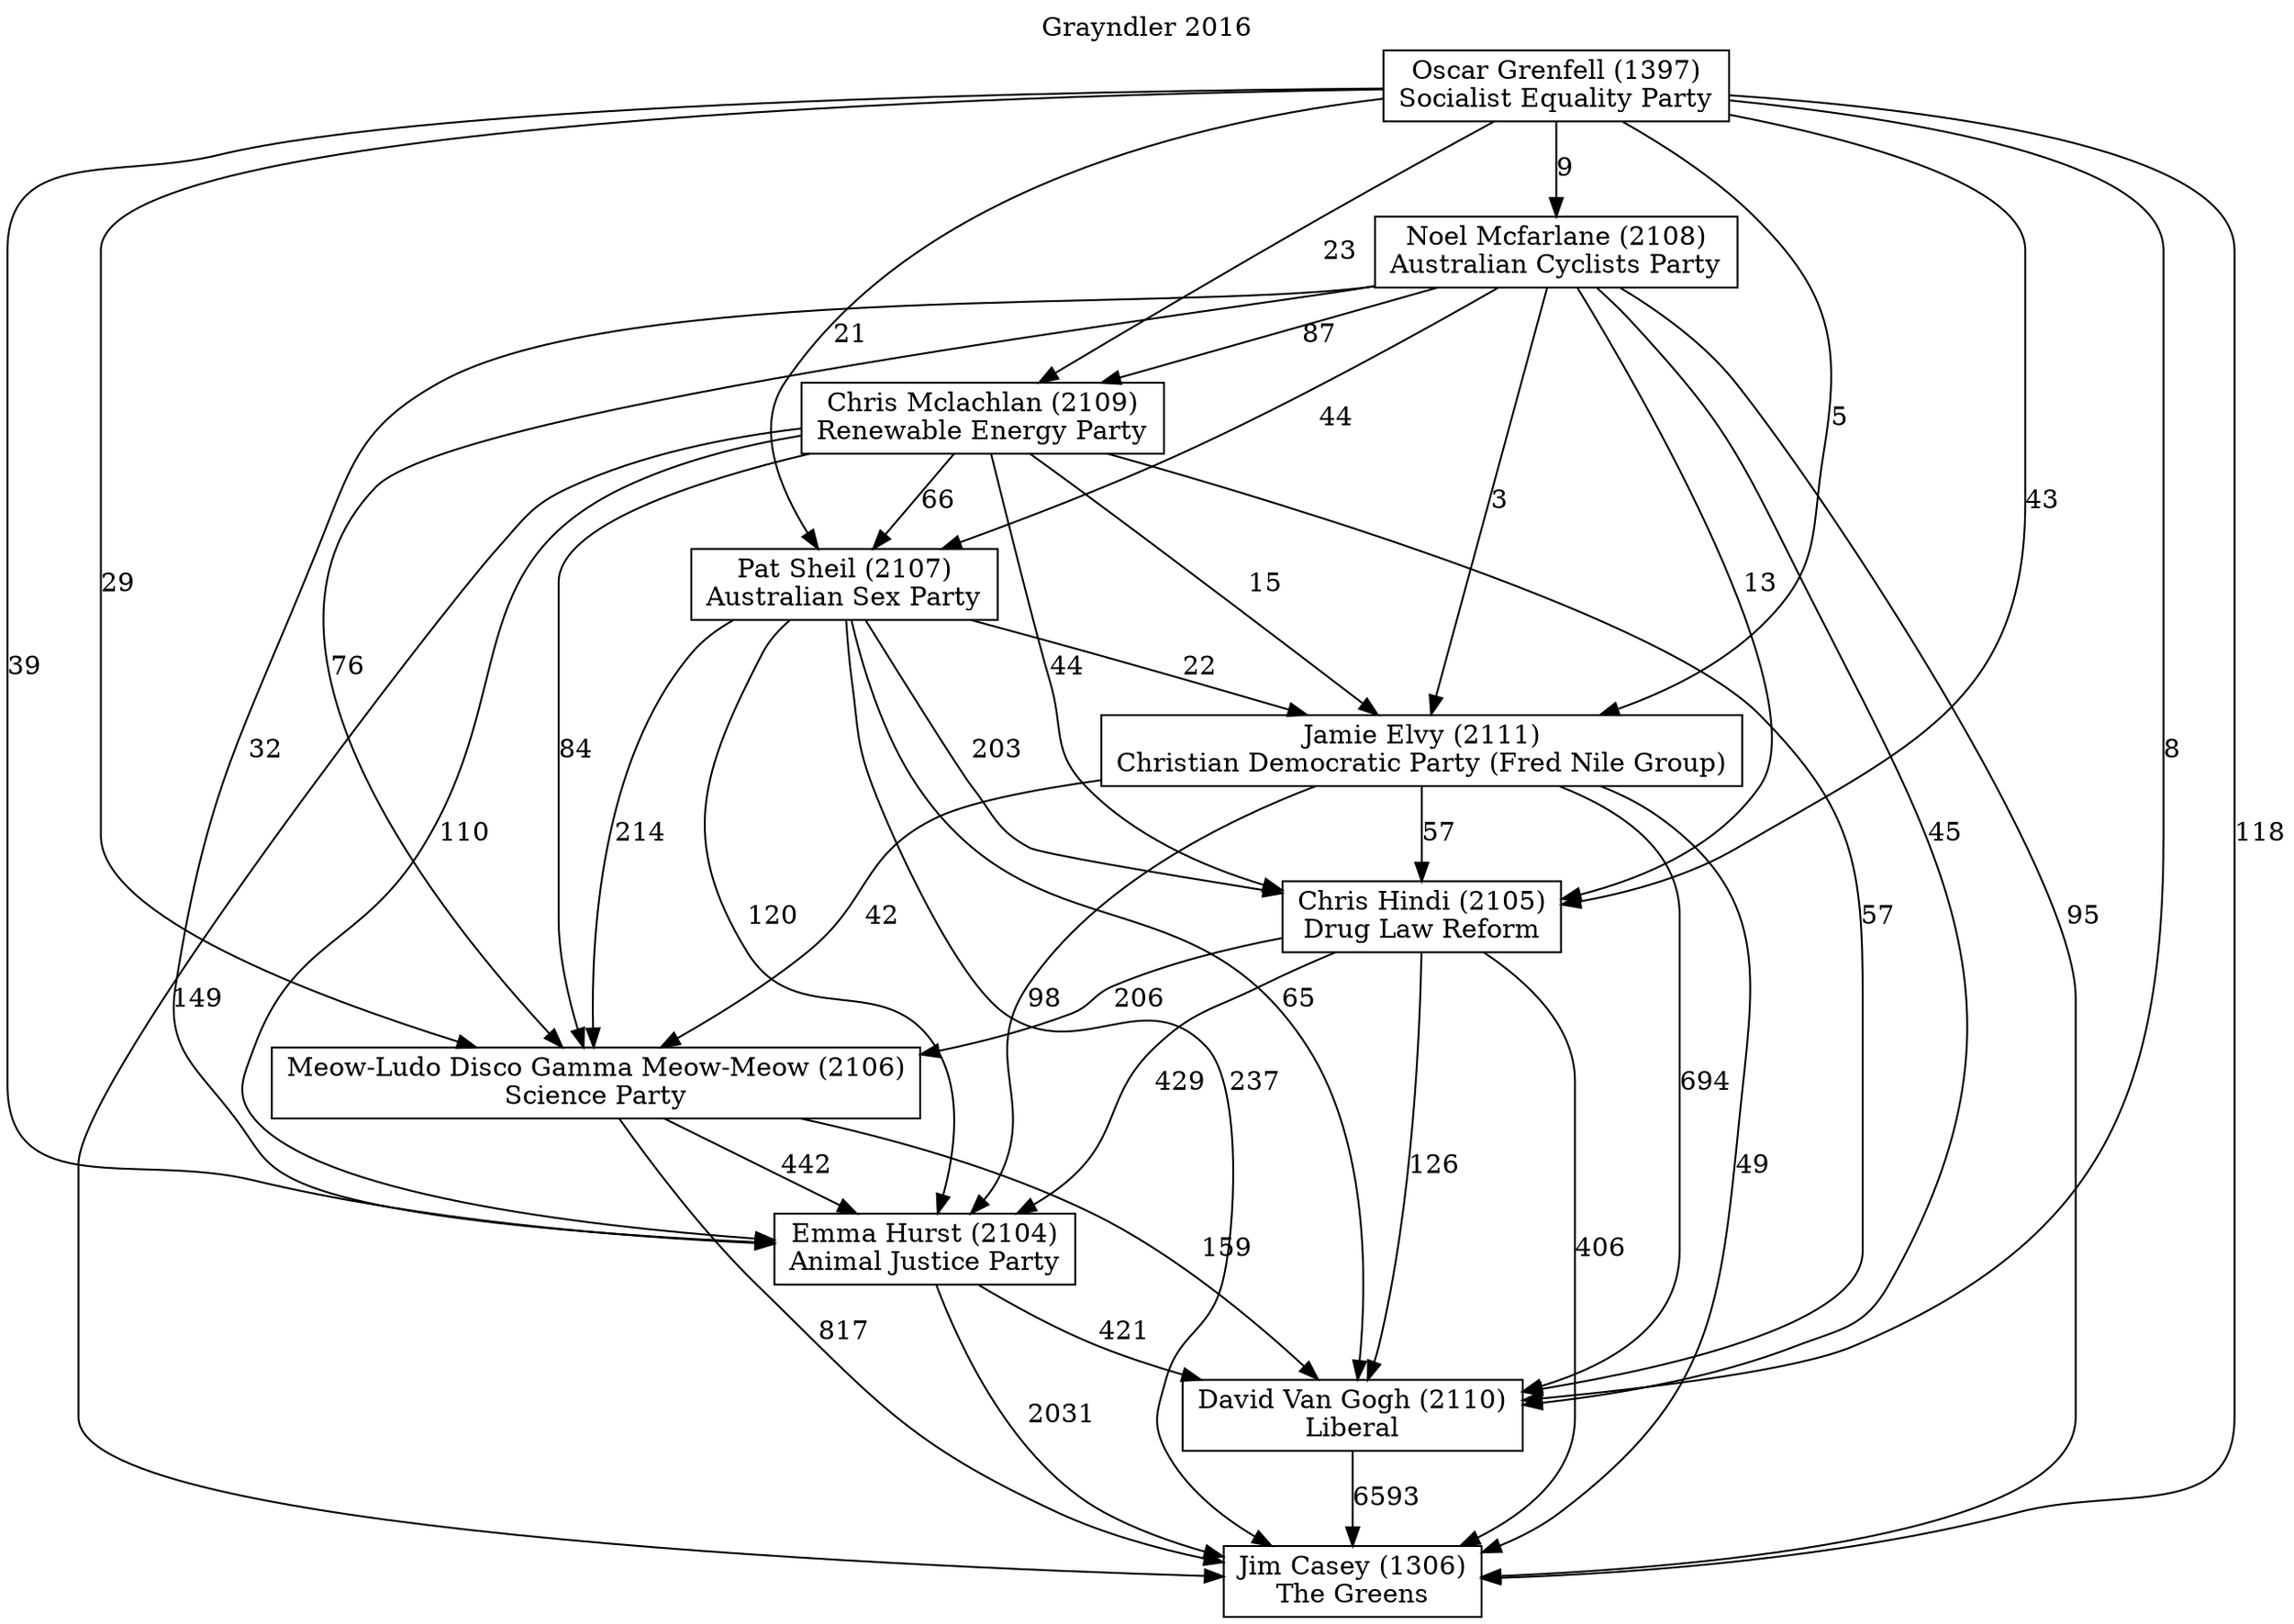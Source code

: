 // House preference flow
digraph "Jim Casey (1306)_Grayndler_2016" {
	graph [label="Grayndler 2016" labelloc=t]
	node [shape=box]
	"Jim Casey (1306)" [label="Jim Casey (1306)
The Greens"]
	"David Van Gogh (2110)" [label="David Van Gogh (2110)
Liberal"]
	"Emma Hurst (2104)" [label="Emma Hurst (2104)
Animal Justice Party"]
	"Meow-Ludo Disco Gamma Meow-Meow (2106)" [label="Meow-Ludo Disco Gamma Meow-Meow (2106)
Science Party"]
	"Chris Hindi (2105)" [label="Chris Hindi (2105)
Drug Law Reform"]
	"Jamie Elvy (2111)" [label="Jamie Elvy (2111)
Christian Democratic Party (Fred Nile Group)"]
	"Pat Sheil (2107)" [label="Pat Sheil (2107)
Australian Sex Party"]
	"Chris Mclachlan (2109)" [label="Chris Mclachlan (2109)
Renewable Energy Party"]
	"Noel Mcfarlane (2108)" [label="Noel Mcfarlane (2108)
Australian Cyclists Party"]
	"Oscar Grenfell (1397)" [label="Oscar Grenfell (1397)
Socialist Equality Party"]
	"Jim Casey (1306)" [label="Jim Casey (1306)
The Greens"]
	"Emma Hurst (2104)" [label="Emma Hurst (2104)
Animal Justice Party"]
	"Meow-Ludo Disco Gamma Meow-Meow (2106)" [label="Meow-Ludo Disco Gamma Meow-Meow (2106)
Science Party"]
	"Chris Hindi (2105)" [label="Chris Hindi (2105)
Drug Law Reform"]
	"Jamie Elvy (2111)" [label="Jamie Elvy (2111)
Christian Democratic Party (Fred Nile Group)"]
	"Pat Sheil (2107)" [label="Pat Sheil (2107)
Australian Sex Party"]
	"Chris Mclachlan (2109)" [label="Chris Mclachlan (2109)
Renewable Energy Party"]
	"Noel Mcfarlane (2108)" [label="Noel Mcfarlane (2108)
Australian Cyclists Party"]
	"Oscar Grenfell (1397)" [label="Oscar Grenfell (1397)
Socialist Equality Party"]
	"Jim Casey (1306)" [label="Jim Casey (1306)
The Greens"]
	"Meow-Ludo Disco Gamma Meow-Meow (2106)" [label="Meow-Ludo Disco Gamma Meow-Meow (2106)
Science Party"]
	"Chris Hindi (2105)" [label="Chris Hindi (2105)
Drug Law Reform"]
	"Jamie Elvy (2111)" [label="Jamie Elvy (2111)
Christian Democratic Party (Fred Nile Group)"]
	"Pat Sheil (2107)" [label="Pat Sheil (2107)
Australian Sex Party"]
	"Chris Mclachlan (2109)" [label="Chris Mclachlan (2109)
Renewable Energy Party"]
	"Noel Mcfarlane (2108)" [label="Noel Mcfarlane (2108)
Australian Cyclists Party"]
	"Oscar Grenfell (1397)" [label="Oscar Grenfell (1397)
Socialist Equality Party"]
	"Jim Casey (1306)" [label="Jim Casey (1306)
The Greens"]
	"Chris Hindi (2105)" [label="Chris Hindi (2105)
Drug Law Reform"]
	"Jamie Elvy (2111)" [label="Jamie Elvy (2111)
Christian Democratic Party (Fred Nile Group)"]
	"Pat Sheil (2107)" [label="Pat Sheil (2107)
Australian Sex Party"]
	"Chris Mclachlan (2109)" [label="Chris Mclachlan (2109)
Renewable Energy Party"]
	"Noel Mcfarlane (2108)" [label="Noel Mcfarlane (2108)
Australian Cyclists Party"]
	"Oscar Grenfell (1397)" [label="Oscar Grenfell (1397)
Socialist Equality Party"]
	"Jim Casey (1306)" [label="Jim Casey (1306)
The Greens"]
	"Jamie Elvy (2111)" [label="Jamie Elvy (2111)
Christian Democratic Party (Fred Nile Group)"]
	"Pat Sheil (2107)" [label="Pat Sheil (2107)
Australian Sex Party"]
	"Chris Mclachlan (2109)" [label="Chris Mclachlan (2109)
Renewable Energy Party"]
	"Noel Mcfarlane (2108)" [label="Noel Mcfarlane (2108)
Australian Cyclists Party"]
	"Oscar Grenfell (1397)" [label="Oscar Grenfell (1397)
Socialist Equality Party"]
	"Jim Casey (1306)" [label="Jim Casey (1306)
The Greens"]
	"Pat Sheil (2107)" [label="Pat Sheil (2107)
Australian Sex Party"]
	"Chris Mclachlan (2109)" [label="Chris Mclachlan (2109)
Renewable Energy Party"]
	"Noel Mcfarlane (2108)" [label="Noel Mcfarlane (2108)
Australian Cyclists Party"]
	"Oscar Grenfell (1397)" [label="Oscar Grenfell (1397)
Socialist Equality Party"]
	"Jim Casey (1306)" [label="Jim Casey (1306)
The Greens"]
	"Chris Mclachlan (2109)" [label="Chris Mclachlan (2109)
Renewable Energy Party"]
	"Noel Mcfarlane (2108)" [label="Noel Mcfarlane (2108)
Australian Cyclists Party"]
	"Oscar Grenfell (1397)" [label="Oscar Grenfell (1397)
Socialist Equality Party"]
	"Jim Casey (1306)" [label="Jim Casey (1306)
The Greens"]
	"Noel Mcfarlane (2108)" [label="Noel Mcfarlane (2108)
Australian Cyclists Party"]
	"Oscar Grenfell (1397)" [label="Oscar Grenfell (1397)
Socialist Equality Party"]
	"Jim Casey (1306)" [label="Jim Casey (1306)
The Greens"]
	"Oscar Grenfell (1397)" [label="Oscar Grenfell (1397)
Socialist Equality Party"]
	"Oscar Grenfell (1397)" [label="Oscar Grenfell (1397)
Socialist Equality Party"]
	"Noel Mcfarlane (2108)" [label="Noel Mcfarlane (2108)
Australian Cyclists Party"]
	"Oscar Grenfell (1397)" [label="Oscar Grenfell (1397)
Socialist Equality Party"]
	"Oscar Grenfell (1397)" [label="Oscar Grenfell (1397)
Socialist Equality Party"]
	"Chris Mclachlan (2109)" [label="Chris Mclachlan (2109)
Renewable Energy Party"]
	"Noel Mcfarlane (2108)" [label="Noel Mcfarlane (2108)
Australian Cyclists Party"]
	"Oscar Grenfell (1397)" [label="Oscar Grenfell (1397)
Socialist Equality Party"]
	"Chris Mclachlan (2109)" [label="Chris Mclachlan (2109)
Renewable Energy Party"]
	"Oscar Grenfell (1397)" [label="Oscar Grenfell (1397)
Socialist Equality Party"]
	"Oscar Grenfell (1397)" [label="Oscar Grenfell (1397)
Socialist Equality Party"]
	"Noel Mcfarlane (2108)" [label="Noel Mcfarlane (2108)
Australian Cyclists Party"]
	"Oscar Grenfell (1397)" [label="Oscar Grenfell (1397)
Socialist Equality Party"]
	"Oscar Grenfell (1397)" [label="Oscar Grenfell (1397)
Socialist Equality Party"]
	"Pat Sheil (2107)" [label="Pat Sheil (2107)
Australian Sex Party"]
	"Chris Mclachlan (2109)" [label="Chris Mclachlan (2109)
Renewable Energy Party"]
	"Noel Mcfarlane (2108)" [label="Noel Mcfarlane (2108)
Australian Cyclists Party"]
	"Oscar Grenfell (1397)" [label="Oscar Grenfell (1397)
Socialist Equality Party"]
	"Pat Sheil (2107)" [label="Pat Sheil (2107)
Australian Sex Party"]
	"Noel Mcfarlane (2108)" [label="Noel Mcfarlane (2108)
Australian Cyclists Party"]
	"Oscar Grenfell (1397)" [label="Oscar Grenfell (1397)
Socialist Equality Party"]
	"Pat Sheil (2107)" [label="Pat Sheil (2107)
Australian Sex Party"]
	"Oscar Grenfell (1397)" [label="Oscar Grenfell (1397)
Socialist Equality Party"]
	"Oscar Grenfell (1397)" [label="Oscar Grenfell (1397)
Socialist Equality Party"]
	"Noel Mcfarlane (2108)" [label="Noel Mcfarlane (2108)
Australian Cyclists Party"]
	"Oscar Grenfell (1397)" [label="Oscar Grenfell (1397)
Socialist Equality Party"]
	"Oscar Grenfell (1397)" [label="Oscar Grenfell (1397)
Socialist Equality Party"]
	"Chris Mclachlan (2109)" [label="Chris Mclachlan (2109)
Renewable Energy Party"]
	"Noel Mcfarlane (2108)" [label="Noel Mcfarlane (2108)
Australian Cyclists Party"]
	"Oscar Grenfell (1397)" [label="Oscar Grenfell (1397)
Socialist Equality Party"]
	"Chris Mclachlan (2109)" [label="Chris Mclachlan (2109)
Renewable Energy Party"]
	"Oscar Grenfell (1397)" [label="Oscar Grenfell (1397)
Socialist Equality Party"]
	"Oscar Grenfell (1397)" [label="Oscar Grenfell (1397)
Socialist Equality Party"]
	"Noel Mcfarlane (2108)" [label="Noel Mcfarlane (2108)
Australian Cyclists Party"]
	"Oscar Grenfell (1397)" [label="Oscar Grenfell (1397)
Socialist Equality Party"]
	"Oscar Grenfell (1397)" [label="Oscar Grenfell (1397)
Socialist Equality Party"]
	"Jamie Elvy (2111)" [label="Jamie Elvy (2111)
Christian Democratic Party (Fred Nile Group)"]
	"Pat Sheil (2107)" [label="Pat Sheil (2107)
Australian Sex Party"]
	"Chris Mclachlan (2109)" [label="Chris Mclachlan (2109)
Renewable Energy Party"]
	"Noel Mcfarlane (2108)" [label="Noel Mcfarlane (2108)
Australian Cyclists Party"]
	"Oscar Grenfell (1397)" [label="Oscar Grenfell (1397)
Socialist Equality Party"]
	"Jamie Elvy (2111)" [label="Jamie Elvy (2111)
Christian Democratic Party (Fred Nile Group)"]
	"Chris Mclachlan (2109)" [label="Chris Mclachlan (2109)
Renewable Energy Party"]
	"Noel Mcfarlane (2108)" [label="Noel Mcfarlane (2108)
Australian Cyclists Party"]
	"Oscar Grenfell (1397)" [label="Oscar Grenfell (1397)
Socialist Equality Party"]
	"Jamie Elvy (2111)" [label="Jamie Elvy (2111)
Christian Democratic Party (Fred Nile Group)"]
	"Noel Mcfarlane (2108)" [label="Noel Mcfarlane (2108)
Australian Cyclists Party"]
	"Oscar Grenfell (1397)" [label="Oscar Grenfell (1397)
Socialist Equality Party"]
	"Jamie Elvy (2111)" [label="Jamie Elvy (2111)
Christian Democratic Party (Fred Nile Group)"]
	"Oscar Grenfell (1397)" [label="Oscar Grenfell (1397)
Socialist Equality Party"]
	"Oscar Grenfell (1397)" [label="Oscar Grenfell (1397)
Socialist Equality Party"]
	"Noel Mcfarlane (2108)" [label="Noel Mcfarlane (2108)
Australian Cyclists Party"]
	"Oscar Grenfell (1397)" [label="Oscar Grenfell (1397)
Socialist Equality Party"]
	"Oscar Grenfell (1397)" [label="Oscar Grenfell (1397)
Socialist Equality Party"]
	"Chris Mclachlan (2109)" [label="Chris Mclachlan (2109)
Renewable Energy Party"]
	"Noel Mcfarlane (2108)" [label="Noel Mcfarlane (2108)
Australian Cyclists Party"]
	"Oscar Grenfell (1397)" [label="Oscar Grenfell (1397)
Socialist Equality Party"]
	"Chris Mclachlan (2109)" [label="Chris Mclachlan (2109)
Renewable Energy Party"]
	"Oscar Grenfell (1397)" [label="Oscar Grenfell (1397)
Socialist Equality Party"]
	"Oscar Grenfell (1397)" [label="Oscar Grenfell (1397)
Socialist Equality Party"]
	"Noel Mcfarlane (2108)" [label="Noel Mcfarlane (2108)
Australian Cyclists Party"]
	"Oscar Grenfell (1397)" [label="Oscar Grenfell (1397)
Socialist Equality Party"]
	"Oscar Grenfell (1397)" [label="Oscar Grenfell (1397)
Socialist Equality Party"]
	"Pat Sheil (2107)" [label="Pat Sheil (2107)
Australian Sex Party"]
	"Chris Mclachlan (2109)" [label="Chris Mclachlan (2109)
Renewable Energy Party"]
	"Noel Mcfarlane (2108)" [label="Noel Mcfarlane (2108)
Australian Cyclists Party"]
	"Oscar Grenfell (1397)" [label="Oscar Grenfell (1397)
Socialist Equality Party"]
	"Pat Sheil (2107)" [label="Pat Sheil (2107)
Australian Sex Party"]
	"Noel Mcfarlane (2108)" [label="Noel Mcfarlane (2108)
Australian Cyclists Party"]
	"Oscar Grenfell (1397)" [label="Oscar Grenfell (1397)
Socialist Equality Party"]
	"Pat Sheil (2107)" [label="Pat Sheil (2107)
Australian Sex Party"]
	"Oscar Grenfell (1397)" [label="Oscar Grenfell (1397)
Socialist Equality Party"]
	"Oscar Grenfell (1397)" [label="Oscar Grenfell (1397)
Socialist Equality Party"]
	"Noel Mcfarlane (2108)" [label="Noel Mcfarlane (2108)
Australian Cyclists Party"]
	"Oscar Grenfell (1397)" [label="Oscar Grenfell (1397)
Socialist Equality Party"]
	"Oscar Grenfell (1397)" [label="Oscar Grenfell (1397)
Socialist Equality Party"]
	"Chris Mclachlan (2109)" [label="Chris Mclachlan (2109)
Renewable Energy Party"]
	"Noel Mcfarlane (2108)" [label="Noel Mcfarlane (2108)
Australian Cyclists Party"]
	"Oscar Grenfell (1397)" [label="Oscar Grenfell (1397)
Socialist Equality Party"]
	"Chris Mclachlan (2109)" [label="Chris Mclachlan (2109)
Renewable Energy Party"]
	"Oscar Grenfell (1397)" [label="Oscar Grenfell (1397)
Socialist Equality Party"]
	"Oscar Grenfell (1397)" [label="Oscar Grenfell (1397)
Socialist Equality Party"]
	"Noel Mcfarlane (2108)" [label="Noel Mcfarlane (2108)
Australian Cyclists Party"]
	"Oscar Grenfell (1397)" [label="Oscar Grenfell (1397)
Socialist Equality Party"]
	"Oscar Grenfell (1397)" [label="Oscar Grenfell (1397)
Socialist Equality Party"]
	"Chris Hindi (2105)" [label="Chris Hindi (2105)
Drug Law Reform"]
	"Jamie Elvy (2111)" [label="Jamie Elvy (2111)
Christian Democratic Party (Fred Nile Group)"]
	"Pat Sheil (2107)" [label="Pat Sheil (2107)
Australian Sex Party"]
	"Chris Mclachlan (2109)" [label="Chris Mclachlan (2109)
Renewable Energy Party"]
	"Noel Mcfarlane (2108)" [label="Noel Mcfarlane (2108)
Australian Cyclists Party"]
	"Oscar Grenfell (1397)" [label="Oscar Grenfell (1397)
Socialist Equality Party"]
	"Chris Hindi (2105)" [label="Chris Hindi (2105)
Drug Law Reform"]
	"Pat Sheil (2107)" [label="Pat Sheil (2107)
Australian Sex Party"]
	"Chris Mclachlan (2109)" [label="Chris Mclachlan (2109)
Renewable Energy Party"]
	"Noel Mcfarlane (2108)" [label="Noel Mcfarlane (2108)
Australian Cyclists Party"]
	"Oscar Grenfell (1397)" [label="Oscar Grenfell (1397)
Socialist Equality Party"]
	"Chris Hindi (2105)" [label="Chris Hindi (2105)
Drug Law Reform"]
	"Chris Mclachlan (2109)" [label="Chris Mclachlan (2109)
Renewable Energy Party"]
	"Noel Mcfarlane (2108)" [label="Noel Mcfarlane (2108)
Australian Cyclists Party"]
	"Oscar Grenfell (1397)" [label="Oscar Grenfell (1397)
Socialist Equality Party"]
	"Chris Hindi (2105)" [label="Chris Hindi (2105)
Drug Law Reform"]
	"Noel Mcfarlane (2108)" [label="Noel Mcfarlane (2108)
Australian Cyclists Party"]
	"Oscar Grenfell (1397)" [label="Oscar Grenfell (1397)
Socialist Equality Party"]
	"Chris Hindi (2105)" [label="Chris Hindi (2105)
Drug Law Reform"]
	"Oscar Grenfell (1397)" [label="Oscar Grenfell (1397)
Socialist Equality Party"]
	"Oscar Grenfell (1397)" [label="Oscar Grenfell (1397)
Socialist Equality Party"]
	"Noel Mcfarlane (2108)" [label="Noel Mcfarlane (2108)
Australian Cyclists Party"]
	"Oscar Grenfell (1397)" [label="Oscar Grenfell (1397)
Socialist Equality Party"]
	"Oscar Grenfell (1397)" [label="Oscar Grenfell (1397)
Socialist Equality Party"]
	"Chris Mclachlan (2109)" [label="Chris Mclachlan (2109)
Renewable Energy Party"]
	"Noel Mcfarlane (2108)" [label="Noel Mcfarlane (2108)
Australian Cyclists Party"]
	"Oscar Grenfell (1397)" [label="Oscar Grenfell (1397)
Socialist Equality Party"]
	"Chris Mclachlan (2109)" [label="Chris Mclachlan (2109)
Renewable Energy Party"]
	"Oscar Grenfell (1397)" [label="Oscar Grenfell (1397)
Socialist Equality Party"]
	"Oscar Grenfell (1397)" [label="Oscar Grenfell (1397)
Socialist Equality Party"]
	"Noel Mcfarlane (2108)" [label="Noel Mcfarlane (2108)
Australian Cyclists Party"]
	"Oscar Grenfell (1397)" [label="Oscar Grenfell (1397)
Socialist Equality Party"]
	"Oscar Grenfell (1397)" [label="Oscar Grenfell (1397)
Socialist Equality Party"]
	"Pat Sheil (2107)" [label="Pat Sheil (2107)
Australian Sex Party"]
	"Chris Mclachlan (2109)" [label="Chris Mclachlan (2109)
Renewable Energy Party"]
	"Noel Mcfarlane (2108)" [label="Noel Mcfarlane (2108)
Australian Cyclists Party"]
	"Oscar Grenfell (1397)" [label="Oscar Grenfell (1397)
Socialist Equality Party"]
	"Pat Sheil (2107)" [label="Pat Sheil (2107)
Australian Sex Party"]
	"Noel Mcfarlane (2108)" [label="Noel Mcfarlane (2108)
Australian Cyclists Party"]
	"Oscar Grenfell (1397)" [label="Oscar Grenfell (1397)
Socialist Equality Party"]
	"Pat Sheil (2107)" [label="Pat Sheil (2107)
Australian Sex Party"]
	"Oscar Grenfell (1397)" [label="Oscar Grenfell (1397)
Socialist Equality Party"]
	"Oscar Grenfell (1397)" [label="Oscar Grenfell (1397)
Socialist Equality Party"]
	"Noel Mcfarlane (2108)" [label="Noel Mcfarlane (2108)
Australian Cyclists Party"]
	"Oscar Grenfell (1397)" [label="Oscar Grenfell (1397)
Socialist Equality Party"]
	"Oscar Grenfell (1397)" [label="Oscar Grenfell (1397)
Socialist Equality Party"]
	"Chris Mclachlan (2109)" [label="Chris Mclachlan (2109)
Renewable Energy Party"]
	"Noel Mcfarlane (2108)" [label="Noel Mcfarlane (2108)
Australian Cyclists Party"]
	"Oscar Grenfell (1397)" [label="Oscar Grenfell (1397)
Socialist Equality Party"]
	"Chris Mclachlan (2109)" [label="Chris Mclachlan (2109)
Renewable Energy Party"]
	"Oscar Grenfell (1397)" [label="Oscar Grenfell (1397)
Socialist Equality Party"]
	"Oscar Grenfell (1397)" [label="Oscar Grenfell (1397)
Socialist Equality Party"]
	"Noel Mcfarlane (2108)" [label="Noel Mcfarlane (2108)
Australian Cyclists Party"]
	"Oscar Grenfell (1397)" [label="Oscar Grenfell (1397)
Socialist Equality Party"]
	"Oscar Grenfell (1397)" [label="Oscar Grenfell (1397)
Socialist Equality Party"]
	"Jamie Elvy (2111)" [label="Jamie Elvy (2111)
Christian Democratic Party (Fred Nile Group)"]
	"Pat Sheil (2107)" [label="Pat Sheil (2107)
Australian Sex Party"]
	"Chris Mclachlan (2109)" [label="Chris Mclachlan (2109)
Renewable Energy Party"]
	"Noel Mcfarlane (2108)" [label="Noel Mcfarlane (2108)
Australian Cyclists Party"]
	"Oscar Grenfell (1397)" [label="Oscar Grenfell (1397)
Socialist Equality Party"]
	"Jamie Elvy (2111)" [label="Jamie Elvy (2111)
Christian Democratic Party (Fred Nile Group)"]
	"Chris Mclachlan (2109)" [label="Chris Mclachlan (2109)
Renewable Energy Party"]
	"Noel Mcfarlane (2108)" [label="Noel Mcfarlane (2108)
Australian Cyclists Party"]
	"Oscar Grenfell (1397)" [label="Oscar Grenfell (1397)
Socialist Equality Party"]
	"Jamie Elvy (2111)" [label="Jamie Elvy (2111)
Christian Democratic Party (Fred Nile Group)"]
	"Noel Mcfarlane (2108)" [label="Noel Mcfarlane (2108)
Australian Cyclists Party"]
	"Oscar Grenfell (1397)" [label="Oscar Grenfell (1397)
Socialist Equality Party"]
	"Jamie Elvy (2111)" [label="Jamie Elvy (2111)
Christian Democratic Party (Fred Nile Group)"]
	"Oscar Grenfell (1397)" [label="Oscar Grenfell (1397)
Socialist Equality Party"]
	"Oscar Grenfell (1397)" [label="Oscar Grenfell (1397)
Socialist Equality Party"]
	"Noel Mcfarlane (2108)" [label="Noel Mcfarlane (2108)
Australian Cyclists Party"]
	"Oscar Grenfell (1397)" [label="Oscar Grenfell (1397)
Socialist Equality Party"]
	"Oscar Grenfell (1397)" [label="Oscar Grenfell (1397)
Socialist Equality Party"]
	"Chris Mclachlan (2109)" [label="Chris Mclachlan (2109)
Renewable Energy Party"]
	"Noel Mcfarlane (2108)" [label="Noel Mcfarlane (2108)
Australian Cyclists Party"]
	"Oscar Grenfell (1397)" [label="Oscar Grenfell (1397)
Socialist Equality Party"]
	"Chris Mclachlan (2109)" [label="Chris Mclachlan (2109)
Renewable Energy Party"]
	"Oscar Grenfell (1397)" [label="Oscar Grenfell (1397)
Socialist Equality Party"]
	"Oscar Grenfell (1397)" [label="Oscar Grenfell (1397)
Socialist Equality Party"]
	"Noel Mcfarlane (2108)" [label="Noel Mcfarlane (2108)
Australian Cyclists Party"]
	"Oscar Grenfell (1397)" [label="Oscar Grenfell (1397)
Socialist Equality Party"]
	"Oscar Grenfell (1397)" [label="Oscar Grenfell (1397)
Socialist Equality Party"]
	"Pat Sheil (2107)" [label="Pat Sheil (2107)
Australian Sex Party"]
	"Chris Mclachlan (2109)" [label="Chris Mclachlan (2109)
Renewable Energy Party"]
	"Noel Mcfarlane (2108)" [label="Noel Mcfarlane (2108)
Australian Cyclists Party"]
	"Oscar Grenfell (1397)" [label="Oscar Grenfell (1397)
Socialist Equality Party"]
	"Pat Sheil (2107)" [label="Pat Sheil (2107)
Australian Sex Party"]
	"Noel Mcfarlane (2108)" [label="Noel Mcfarlane (2108)
Australian Cyclists Party"]
	"Oscar Grenfell (1397)" [label="Oscar Grenfell (1397)
Socialist Equality Party"]
	"Pat Sheil (2107)" [label="Pat Sheil (2107)
Australian Sex Party"]
	"Oscar Grenfell (1397)" [label="Oscar Grenfell (1397)
Socialist Equality Party"]
	"Oscar Grenfell (1397)" [label="Oscar Grenfell (1397)
Socialist Equality Party"]
	"Noel Mcfarlane (2108)" [label="Noel Mcfarlane (2108)
Australian Cyclists Party"]
	"Oscar Grenfell (1397)" [label="Oscar Grenfell (1397)
Socialist Equality Party"]
	"Oscar Grenfell (1397)" [label="Oscar Grenfell (1397)
Socialist Equality Party"]
	"Chris Mclachlan (2109)" [label="Chris Mclachlan (2109)
Renewable Energy Party"]
	"Noel Mcfarlane (2108)" [label="Noel Mcfarlane (2108)
Australian Cyclists Party"]
	"Oscar Grenfell (1397)" [label="Oscar Grenfell (1397)
Socialist Equality Party"]
	"Chris Mclachlan (2109)" [label="Chris Mclachlan (2109)
Renewable Energy Party"]
	"Oscar Grenfell (1397)" [label="Oscar Grenfell (1397)
Socialist Equality Party"]
	"Oscar Grenfell (1397)" [label="Oscar Grenfell (1397)
Socialist Equality Party"]
	"Noel Mcfarlane (2108)" [label="Noel Mcfarlane (2108)
Australian Cyclists Party"]
	"Oscar Grenfell (1397)" [label="Oscar Grenfell (1397)
Socialist Equality Party"]
	"Oscar Grenfell (1397)" [label="Oscar Grenfell (1397)
Socialist Equality Party"]
	"Meow-Ludo Disco Gamma Meow-Meow (2106)" [label="Meow-Ludo Disco Gamma Meow-Meow (2106)
Science Party"]
	"Chris Hindi (2105)" [label="Chris Hindi (2105)
Drug Law Reform"]
	"Jamie Elvy (2111)" [label="Jamie Elvy (2111)
Christian Democratic Party (Fred Nile Group)"]
	"Pat Sheil (2107)" [label="Pat Sheil (2107)
Australian Sex Party"]
	"Chris Mclachlan (2109)" [label="Chris Mclachlan (2109)
Renewable Energy Party"]
	"Noel Mcfarlane (2108)" [label="Noel Mcfarlane (2108)
Australian Cyclists Party"]
	"Oscar Grenfell (1397)" [label="Oscar Grenfell (1397)
Socialist Equality Party"]
	"Meow-Ludo Disco Gamma Meow-Meow (2106)" [label="Meow-Ludo Disco Gamma Meow-Meow (2106)
Science Party"]
	"Jamie Elvy (2111)" [label="Jamie Elvy (2111)
Christian Democratic Party (Fred Nile Group)"]
	"Pat Sheil (2107)" [label="Pat Sheil (2107)
Australian Sex Party"]
	"Chris Mclachlan (2109)" [label="Chris Mclachlan (2109)
Renewable Energy Party"]
	"Noel Mcfarlane (2108)" [label="Noel Mcfarlane (2108)
Australian Cyclists Party"]
	"Oscar Grenfell (1397)" [label="Oscar Grenfell (1397)
Socialist Equality Party"]
	"Meow-Ludo Disco Gamma Meow-Meow (2106)" [label="Meow-Ludo Disco Gamma Meow-Meow (2106)
Science Party"]
	"Pat Sheil (2107)" [label="Pat Sheil (2107)
Australian Sex Party"]
	"Chris Mclachlan (2109)" [label="Chris Mclachlan (2109)
Renewable Energy Party"]
	"Noel Mcfarlane (2108)" [label="Noel Mcfarlane (2108)
Australian Cyclists Party"]
	"Oscar Grenfell (1397)" [label="Oscar Grenfell (1397)
Socialist Equality Party"]
	"Meow-Ludo Disco Gamma Meow-Meow (2106)" [label="Meow-Ludo Disco Gamma Meow-Meow (2106)
Science Party"]
	"Chris Mclachlan (2109)" [label="Chris Mclachlan (2109)
Renewable Energy Party"]
	"Noel Mcfarlane (2108)" [label="Noel Mcfarlane (2108)
Australian Cyclists Party"]
	"Oscar Grenfell (1397)" [label="Oscar Grenfell (1397)
Socialist Equality Party"]
	"Meow-Ludo Disco Gamma Meow-Meow (2106)" [label="Meow-Ludo Disco Gamma Meow-Meow (2106)
Science Party"]
	"Noel Mcfarlane (2108)" [label="Noel Mcfarlane (2108)
Australian Cyclists Party"]
	"Oscar Grenfell (1397)" [label="Oscar Grenfell (1397)
Socialist Equality Party"]
	"Meow-Ludo Disco Gamma Meow-Meow (2106)" [label="Meow-Ludo Disco Gamma Meow-Meow (2106)
Science Party"]
	"Oscar Grenfell (1397)" [label="Oscar Grenfell (1397)
Socialist Equality Party"]
	"Oscar Grenfell (1397)" [label="Oscar Grenfell (1397)
Socialist Equality Party"]
	"Noel Mcfarlane (2108)" [label="Noel Mcfarlane (2108)
Australian Cyclists Party"]
	"Oscar Grenfell (1397)" [label="Oscar Grenfell (1397)
Socialist Equality Party"]
	"Oscar Grenfell (1397)" [label="Oscar Grenfell (1397)
Socialist Equality Party"]
	"Chris Mclachlan (2109)" [label="Chris Mclachlan (2109)
Renewable Energy Party"]
	"Noel Mcfarlane (2108)" [label="Noel Mcfarlane (2108)
Australian Cyclists Party"]
	"Oscar Grenfell (1397)" [label="Oscar Grenfell (1397)
Socialist Equality Party"]
	"Chris Mclachlan (2109)" [label="Chris Mclachlan (2109)
Renewable Energy Party"]
	"Oscar Grenfell (1397)" [label="Oscar Grenfell (1397)
Socialist Equality Party"]
	"Oscar Grenfell (1397)" [label="Oscar Grenfell (1397)
Socialist Equality Party"]
	"Noel Mcfarlane (2108)" [label="Noel Mcfarlane (2108)
Australian Cyclists Party"]
	"Oscar Grenfell (1397)" [label="Oscar Grenfell (1397)
Socialist Equality Party"]
	"Oscar Grenfell (1397)" [label="Oscar Grenfell (1397)
Socialist Equality Party"]
	"Pat Sheil (2107)" [label="Pat Sheil (2107)
Australian Sex Party"]
	"Chris Mclachlan (2109)" [label="Chris Mclachlan (2109)
Renewable Energy Party"]
	"Noel Mcfarlane (2108)" [label="Noel Mcfarlane (2108)
Australian Cyclists Party"]
	"Oscar Grenfell (1397)" [label="Oscar Grenfell (1397)
Socialist Equality Party"]
	"Pat Sheil (2107)" [label="Pat Sheil (2107)
Australian Sex Party"]
	"Noel Mcfarlane (2108)" [label="Noel Mcfarlane (2108)
Australian Cyclists Party"]
	"Oscar Grenfell (1397)" [label="Oscar Grenfell (1397)
Socialist Equality Party"]
	"Pat Sheil (2107)" [label="Pat Sheil (2107)
Australian Sex Party"]
	"Oscar Grenfell (1397)" [label="Oscar Grenfell (1397)
Socialist Equality Party"]
	"Oscar Grenfell (1397)" [label="Oscar Grenfell (1397)
Socialist Equality Party"]
	"Noel Mcfarlane (2108)" [label="Noel Mcfarlane (2108)
Australian Cyclists Party"]
	"Oscar Grenfell (1397)" [label="Oscar Grenfell (1397)
Socialist Equality Party"]
	"Oscar Grenfell (1397)" [label="Oscar Grenfell (1397)
Socialist Equality Party"]
	"Chris Mclachlan (2109)" [label="Chris Mclachlan (2109)
Renewable Energy Party"]
	"Noel Mcfarlane (2108)" [label="Noel Mcfarlane (2108)
Australian Cyclists Party"]
	"Oscar Grenfell (1397)" [label="Oscar Grenfell (1397)
Socialist Equality Party"]
	"Chris Mclachlan (2109)" [label="Chris Mclachlan (2109)
Renewable Energy Party"]
	"Oscar Grenfell (1397)" [label="Oscar Grenfell (1397)
Socialist Equality Party"]
	"Oscar Grenfell (1397)" [label="Oscar Grenfell (1397)
Socialist Equality Party"]
	"Noel Mcfarlane (2108)" [label="Noel Mcfarlane (2108)
Australian Cyclists Party"]
	"Oscar Grenfell (1397)" [label="Oscar Grenfell (1397)
Socialist Equality Party"]
	"Oscar Grenfell (1397)" [label="Oscar Grenfell (1397)
Socialist Equality Party"]
	"Jamie Elvy (2111)" [label="Jamie Elvy (2111)
Christian Democratic Party (Fred Nile Group)"]
	"Pat Sheil (2107)" [label="Pat Sheil (2107)
Australian Sex Party"]
	"Chris Mclachlan (2109)" [label="Chris Mclachlan (2109)
Renewable Energy Party"]
	"Noel Mcfarlane (2108)" [label="Noel Mcfarlane (2108)
Australian Cyclists Party"]
	"Oscar Grenfell (1397)" [label="Oscar Grenfell (1397)
Socialist Equality Party"]
	"Jamie Elvy (2111)" [label="Jamie Elvy (2111)
Christian Democratic Party (Fred Nile Group)"]
	"Chris Mclachlan (2109)" [label="Chris Mclachlan (2109)
Renewable Energy Party"]
	"Noel Mcfarlane (2108)" [label="Noel Mcfarlane (2108)
Australian Cyclists Party"]
	"Oscar Grenfell (1397)" [label="Oscar Grenfell (1397)
Socialist Equality Party"]
	"Jamie Elvy (2111)" [label="Jamie Elvy (2111)
Christian Democratic Party (Fred Nile Group)"]
	"Noel Mcfarlane (2108)" [label="Noel Mcfarlane (2108)
Australian Cyclists Party"]
	"Oscar Grenfell (1397)" [label="Oscar Grenfell (1397)
Socialist Equality Party"]
	"Jamie Elvy (2111)" [label="Jamie Elvy (2111)
Christian Democratic Party (Fred Nile Group)"]
	"Oscar Grenfell (1397)" [label="Oscar Grenfell (1397)
Socialist Equality Party"]
	"Oscar Grenfell (1397)" [label="Oscar Grenfell (1397)
Socialist Equality Party"]
	"Noel Mcfarlane (2108)" [label="Noel Mcfarlane (2108)
Australian Cyclists Party"]
	"Oscar Grenfell (1397)" [label="Oscar Grenfell (1397)
Socialist Equality Party"]
	"Oscar Grenfell (1397)" [label="Oscar Grenfell (1397)
Socialist Equality Party"]
	"Chris Mclachlan (2109)" [label="Chris Mclachlan (2109)
Renewable Energy Party"]
	"Noel Mcfarlane (2108)" [label="Noel Mcfarlane (2108)
Australian Cyclists Party"]
	"Oscar Grenfell (1397)" [label="Oscar Grenfell (1397)
Socialist Equality Party"]
	"Chris Mclachlan (2109)" [label="Chris Mclachlan (2109)
Renewable Energy Party"]
	"Oscar Grenfell (1397)" [label="Oscar Grenfell (1397)
Socialist Equality Party"]
	"Oscar Grenfell (1397)" [label="Oscar Grenfell (1397)
Socialist Equality Party"]
	"Noel Mcfarlane (2108)" [label="Noel Mcfarlane (2108)
Australian Cyclists Party"]
	"Oscar Grenfell (1397)" [label="Oscar Grenfell (1397)
Socialist Equality Party"]
	"Oscar Grenfell (1397)" [label="Oscar Grenfell (1397)
Socialist Equality Party"]
	"Pat Sheil (2107)" [label="Pat Sheil (2107)
Australian Sex Party"]
	"Chris Mclachlan (2109)" [label="Chris Mclachlan (2109)
Renewable Energy Party"]
	"Noel Mcfarlane (2108)" [label="Noel Mcfarlane (2108)
Australian Cyclists Party"]
	"Oscar Grenfell (1397)" [label="Oscar Grenfell (1397)
Socialist Equality Party"]
	"Pat Sheil (2107)" [label="Pat Sheil (2107)
Australian Sex Party"]
	"Noel Mcfarlane (2108)" [label="Noel Mcfarlane (2108)
Australian Cyclists Party"]
	"Oscar Grenfell (1397)" [label="Oscar Grenfell (1397)
Socialist Equality Party"]
	"Pat Sheil (2107)" [label="Pat Sheil (2107)
Australian Sex Party"]
	"Oscar Grenfell (1397)" [label="Oscar Grenfell (1397)
Socialist Equality Party"]
	"Oscar Grenfell (1397)" [label="Oscar Grenfell (1397)
Socialist Equality Party"]
	"Noel Mcfarlane (2108)" [label="Noel Mcfarlane (2108)
Australian Cyclists Party"]
	"Oscar Grenfell (1397)" [label="Oscar Grenfell (1397)
Socialist Equality Party"]
	"Oscar Grenfell (1397)" [label="Oscar Grenfell (1397)
Socialist Equality Party"]
	"Chris Mclachlan (2109)" [label="Chris Mclachlan (2109)
Renewable Energy Party"]
	"Noel Mcfarlane (2108)" [label="Noel Mcfarlane (2108)
Australian Cyclists Party"]
	"Oscar Grenfell (1397)" [label="Oscar Grenfell (1397)
Socialist Equality Party"]
	"Chris Mclachlan (2109)" [label="Chris Mclachlan (2109)
Renewable Energy Party"]
	"Oscar Grenfell (1397)" [label="Oscar Grenfell (1397)
Socialist Equality Party"]
	"Oscar Grenfell (1397)" [label="Oscar Grenfell (1397)
Socialist Equality Party"]
	"Noel Mcfarlane (2108)" [label="Noel Mcfarlane (2108)
Australian Cyclists Party"]
	"Oscar Grenfell (1397)" [label="Oscar Grenfell (1397)
Socialist Equality Party"]
	"Oscar Grenfell (1397)" [label="Oscar Grenfell (1397)
Socialist Equality Party"]
	"Chris Hindi (2105)" [label="Chris Hindi (2105)
Drug Law Reform"]
	"Jamie Elvy (2111)" [label="Jamie Elvy (2111)
Christian Democratic Party (Fred Nile Group)"]
	"Pat Sheil (2107)" [label="Pat Sheil (2107)
Australian Sex Party"]
	"Chris Mclachlan (2109)" [label="Chris Mclachlan (2109)
Renewable Energy Party"]
	"Noel Mcfarlane (2108)" [label="Noel Mcfarlane (2108)
Australian Cyclists Party"]
	"Oscar Grenfell (1397)" [label="Oscar Grenfell (1397)
Socialist Equality Party"]
	"Chris Hindi (2105)" [label="Chris Hindi (2105)
Drug Law Reform"]
	"Pat Sheil (2107)" [label="Pat Sheil (2107)
Australian Sex Party"]
	"Chris Mclachlan (2109)" [label="Chris Mclachlan (2109)
Renewable Energy Party"]
	"Noel Mcfarlane (2108)" [label="Noel Mcfarlane (2108)
Australian Cyclists Party"]
	"Oscar Grenfell (1397)" [label="Oscar Grenfell (1397)
Socialist Equality Party"]
	"Chris Hindi (2105)" [label="Chris Hindi (2105)
Drug Law Reform"]
	"Chris Mclachlan (2109)" [label="Chris Mclachlan (2109)
Renewable Energy Party"]
	"Noel Mcfarlane (2108)" [label="Noel Mcfarlane (2108)
Australian Cyclists Party"]
	"Oscar Grenfell (1397)" [label="Oscar Grenfell (1397)
Socialist Equality Party"]
	"Chris Hindi (2105)" [label="Chris Hindi (2105)
Drug Law Reform"]
	"Noel Mcfarlane (2108)" [label="Noel Mcfarlane (2108)
Australian Cyclists Party"]
	"Oscar Grenfell (1397)" [label="Oscar Grenfell (1397)
Socialist Equality Party"]
	"Chris Hindi (2105)" [label="Chris Hindi (2105)
Drug Law Reform"]
	"Oscar Grenfell (1397)" [label="Oscar Grenfell (1397)
Socialist Equality Party"]
	"Oscar Grenfell (1397)" [label="Oscar Grenfell (1397)
Socialist Equality Party"]
	"Noel Mcfarlane (2108)" [label="Noel Mcfarlane (2108)
Australian Cyclists Party"]
	"Oscar Grenfell (1397)" [label="Oscar Grenfell (1397)
Socialist Equality Party"]
	"Oscar Grenfell (1397)" [label="Oscar Grenfell (1397)
Socialist Equality Party"]
	"Chris Mclachlan (2109)" [label="Chris Mclachlan (2109)
Renewable Energy Party"]
	"Noel Mcfarlane (2108)" [label="Noel Mcfarlane (2108)
Australian Cyclists Party"]
	"Oscar Grenfell (1397)" [label="Oscar Grenfell (1397)
Socialist Equality Party"]
	"Chris Mclachlan (2109)" [label="Chris Mclachlan (2109)
Renewable Energy Party"]
	"Oscar Grenfell (1397)" [label="Oscar Grenfell (1397)
Socialist Equality Party"]
	"Oscar Grenfell (1397)" [label="Oscar Grenfell (1397)
Socialist Equality Party"]
	"Noel Mcfarlane (2108)" [label="Noel Mcfarlane (2108)
Australian Cyclists Party"]
	"Oscar Grenfell (1397)" [label="Oscar Grenfell (1397)
Socialist Equality Party"]
	"Oscar Grenfell (1397)" [label="Oscar Grenfell (1397)
Socialist Equality Party"]
	"Pat Sheil (2107)" [label="Pat Sheil (2107)
Australian Sex Party"]
	"Chris Mclachlan (2109)" [label="Chris Mclachlan (2109)
Renewable Energy Party"]
	"Noel Mcfarlane (2108)" [label="Noel Mcfarlane (2108)
Australian Cyclists Party"]
	"Oscar Grenfell (1397)" [label="Oscar Grenfell (1397)
Socialist Equality Party"]
	"Pat Sheil (2107)" [label="Pat Sheil (2107)
Australian Sex Party"]
	"Noel Mcfarlane (2108)" [label="Noel Mcfarlane (2108)
Australian Cyclists Party"]
	"Oscar Grenfell (1397)" [label="Oscar Grenfell (1397)
Socialist Equality Party"]
	"Pat Sheil (2107)" [label="Pat Sheil (2107)
Australian Sex Party"]
	"Oscar Grenfell (1397)" [label="Oscar Grenfell (1397)
Socialist Equality Party"]
	"Oscar Grenfell (1397)" [label="Oscar Grenfell (1397)
Socialist Equality Party"]
	"Noel Mcfarlane (2108)" [label="Noel Mcfarlane (2108)
Australian Cyclists Party"]
	"Oscar Grenfell (1397)" [label="Oscar Grenfell (1397)
Socialist Equality Party"]
	"Oscar Grenfell (1397)" [label="Oscar Grenfell (1397)
Socialist Equality Party"]
	"Chris Mclachlan (2109)" [label="Chris Mclachlan (2109)
Renewable Energy Party"]
	"Noel Mcfarlane (2108)" [label="Noel Mcfarlane (2108)
Australian Cyclists Party"]
	"Oscar Grenfell (1397)" [label="Oscar Grenfell (1397)
Socialist Equality Party"]
	"Chris Mclachlan (2109)" [label="Chris Mclachlan (2109)
Renewable Energy Party"]
	"Oscar Grenfell (1397)" [label="Oscar Grenfell (1397)
Socialist Equality Party"]
	"Oscar Grenfell (1397)" [label="Oscar Grenfell (1397)
Socialist Equality Party"]
	"Noel Mcfarlane (2108)" [label="Noel Mcfarlane (2108)
Australian Cyclists Party"]
	"Oscar Grenfell (1397)" [label="Oscar Grenfell (1397)
Socialist Equality Party"]
	"Oscar Grenfell (1397)" [label="Oscar Grenfell (1397)
Socialist Equality Party"]
	"Jamie Elvy (2111)" [label="Jamie Elvy (2111)
Christian Democratic Party (Fred Nile Group)"]
	"Pat Sheil (2107)" [label="Pat Sheil (2107)
Australian Sex Party"]
	"Chris Mclachlan (2109)" [label="Chris Mclachlan (2109)
Renewable Energy Party"]
	"Noel Mcfarlane (2108)" [label="Noel Mcfarlane (2108)
Australian Cyclists Party"]
	"Oscar Grenfell (1397)" [label="Oscar Grenfell (1397)
Socialist Equality Party"]
	"Jamie Elvy (2111)" [label="Jamie Elvy (2111)
Christian Democratic Party (Fred Nile Group)"]
	"Chris Mclachlan (2109)" [label="Chris Mclachlan (2109)
Renewable Energy Party"]
	"Noel Mcfarlane (2108)" [label="Noel Mcfarlane (2108)
Australian Cyclists Party"]
	"Oscar Grenfell (1397)" [label="Oscar Grenfell (1397)
Socialist Equality Party"]
	"Jamie Elvy (2111)" [label="Jamie Elvy (2111)
Christian Democratic Party (Fred Nile Group)"]
	"Noel Mcfarlane (2108)" [label="Noel Mcfarlane (2108)
Australian Cyclists Party"]
	"Oscar Grenfell (1397)" [label="Oscar Grenfell (1397)
Socialist Equality Party"]
	"Jamie Elvy (2111)" [label="Jamie Elvy (2111)
Christian Democratic Party (Fred Nile Group)"]
	"Oscar Grenfell (1397)" [label="Oscar Grenfell (1397)
Socialist Equality Party"]
	"Oscar Grenfell (1397)" [label="Oscar Grenfell (1397)
Socialist Equality Party"]
	"Noel Mcfarlane (2108)" [label="Noel Mcfarlane (2108)
Australian Cyclists Party"]
	"Oscar Grenfell (1397)" [label="Oscar Grenfell (1397)
Socialist Equality Party"]
	"Oscar Grenfell (1397)" [label="Oscar Grenfell (1397)
Socialist Equality Party"]
	"Chris Mclachlan (2109)" [label="Chris Mclachlan (2109)
Renewable Energy Party"]
	"Noel Mcfarlane (2108)" [label="Noel Mcfarlane (2108)
Australian Cyclists Party"]
	"Oscar Grenfell (1397)" [label="Oscar Grenfell (1397)
Socialist Equality Party"]
	"Chris Mclachlan (2109)" [label="Chris Mclachlan (2109)
Renewable Energy Party"]
	"Oscar Grenfell (1397)" [label="Oscar Grenfell (1397)
Socialist Equality Party"]
	"Oscar Grenfell (1397)" [label="Oscar Grenfell (1397)
Socialist Equality Party"]
	"Noel Mcfarlane (2108)" [label="Noel Mcfarlane (2108)
Australian Cyclists Party"]
	"Oscar Grenfell (1397)" [label="Oscar Grenfell (1397)
Socialist Equality Party"]
	"Oscar Grenfell (1397)" [label="Oscar Grenfell (1397)
Socialist Equality Party"]
	"Pat Sheil (2107)" [label="Pat Sheil (2107)
Australian Sex Party"]
	"Chris Mclachlan (2109)" [label="Chris Mclachlan (2109)
Renewable Energy Party"]
	"Noel Mcfarlane (2108)" [label="Noel Mcfarlane (2108)
Australian Cyclists Party"]
	"Oscar Grenfell (1397)" [label="Oscar Grenfell (1397)
Socialist Equality Party"]
	"Pat Sheil (2107)" [label="Pat Sheil (2107)
Australian Sex Party"]
	"Noel Mcfarlane (2108)" [label="Noel Mcfarlane (2108)
Australian Cyclists Party"]
	"Oscar Grenfell (1397)" [label="Oscar Grenfell (1397)
Socialist Equality Party"]
	"Pat Sheil (2107)" [label="Pat Sheil (2107)
Australian Sex Party"]
	"Oscar Grenfell (1397)" [label="Oscar Grenfell (1397)
Socialist Equality Party"]
	"Oscar Grenfell (1397)" [label="Oscar Grenfell (1397)
Socialist Equality Party"]
	"Noel Mcfarlane (2108)" [label="Noel Mcfarlane (2108)
Australian Cyclists Party"]
	"Oscar Grenfell (1397)" [label="Oscar Grenfell (1397)
Socialist Equality Party"]
	"Oscar Grenfell (1397)" [label="Oscar Grenfell (1397)
Socialist Equality Party"]
	"Chris Mclachlan (2109)" [label="Chris Mclachlan (2109)
Renewable Energy Party"]
	"Noel Mcfarlane (2108)" [label="Noel Mcfarlane (2108)
Australian Cyclists Party"]
	"Oscar Grenfell (1397)" [label="Oscar Grenfell (1397)
Socialist Equality Party"]
	"Chris Mclachlan (2109)" [label="Chris Mclachlan (2109)
Renewable Energy Party"]
	"Oscar Grenfell (1397)" [label="Oscar Grenfell (1397)
Socialist Equality Party"]
	"Oscar Grenfell (1397)" [label="Oscar Grenfell (1397)
Socialist Equality Party"]
	"Noel Mcfarlane (2108)" [label="Noel Mcfarlane (2108)
Australian Cyclists Party"]
	"Oscar Grenfell (1397)" [label="Oscar Grenfell (1397)
Socialist Equality Party"]
	"Oscar Grenfell (1397)" [label="Oscar Grenfell (1397)
Socialist Equality Party"]
	"Emma Hurst (2104)" [label="Emma Hurst (2104)
Animal Justice Party"]
	"Meow-Ludo Disco Gamma Meow-Meow (2106)" [label="Meow-Ludo Disco Gamma Meow-Meow (2106)
Science Party"]
	"Chris Hindi (2105)" [label="Chris Hindi (2105)
Drug Law Reform"]
	"Jamie Elvy (2111)" [label="Jamie Elvy (2111)
Christian Democratic Party (Fred Nile Group)"]
	"Pat Sheil (2107)" [label="Pat Sheil (2107)
Australian Sex Party"]
	"Chris Mclachlan (2109)" [label="Chris Mclachlan (2109)
Renewable Energy Party"]
	"Noel Mcfarlane (2108)" [label="Noel Mcfarlane (2108)
Australian Cyclists Party"]
	"Oscar Grenfell (1397)" [label="Oscar Grenfell (1397)
Socialist Equality Party"]
	"Emma Hurst (2104)" [label="Emma Hurst (2104)
Animal Justice Party"]
	"Chris Hindi (2105)" [label="Chris Hindi (2105)
Drug Law Reform"]
	"Jamie Elvy (2111)" [label="Jamie Elvy (2111)
Christian Democratic Party (Fred Nile Group)"]
	"Pat Sheil (2107)" [label="Pat Sheil (2107)
Australian Sex Party"]
	"Chris Mclachlan (2109)" [label="Chris Mclachlan (2109)
Renewable Energy Party"]
	"Noel Mcfarlane (2108)" [label="Noel Mcfarlane (2108)
Australian Cyclists Party"]
	"Oscar Grenfell (1397)" [label="Oscar Grenfell (1397)
Socialist Equality Party"]
	"Emma Hurst (2104)" [label="Emma Hurst (2104)
Animal Justice Party"]
	"Jamie Elvy (2111)" [label="Jamie Elvy (2111)
Christian Democratic Party (Fred Nile Group)"]
	"Pat Sheil (2107)" [label="Pat Sheil (2107)
Australian Sex Party"]
	"Chris Mclachlan (2109)" [label="Chris Mclachlan (2109)
Renewable Energy Party"]
	"Noel Mcfarlane (2108)" [label="Noel Mcfarlane (2108)
Australian Cyclists Party"]
	"Oscar Grenfell (1397)" [label="Oscar Grenfell (1397)
Socialist Equality Party"]
	"Emma Hurst (2104)" [label="Emma Hurst (2104)
Animal Justice Party"]
	"Pat Sheil (2107)" [label="Pat Sheil (2107)
Australian Sex Party"]
	"Chris Mclachlan (2109)" [label="Chris Mclachlan (2109)
Renewable Energy Party"]
	"Noel Mcfarlane (2108)" [label="Noel Mcfarlane (2108)
Australian Cyclists Party"]
	"Oscar Grenfell (1397)" [label="Oscar Grenfell (1397)
Socialist Equality Party"]
	"Emma Hurst (2104)" [label="Emma Hurst (2104)
Animal Justice Party"]
	"Chris Mclachlan (2109)" [label="Chris Mclachlan (2109)
Renewable Energy Party"]
	"Noel Mcfarlane (2108)" [label="Noel Mcfarlane (2108)
Australian Cyclists Party"]
	"Oscar Grenfell (1397)" [label="Oscar Grenfell (1397)
Socialist Equality Party"]
	"Emma Hurst (2104)" [label="Emma Hurst (2104)
Animal Justice Party"]
	"Noel Mcfarlane (2108)" [label="Noel Mcfarlane (2108)
Australian Cyclists Party"]
	"Oscar Grenfell (1397)" [label="Oscar Grenfell (1397)
Socialist Equality Party"]
	"Emma Hurst (2104)" [label="Emma Hurst (2104)
Animal Justice Party"]
	"Oscar Grenfell (1397)" [label="Oscar Grenfell (1397)
Socialist Equality Party"]
	"Oscar Grenfell (1397)" [label="Oscar Grenfell (1397)
Socialist Equality Party"]
	"Noel Mcfarlane (2108)" [label="Noel Mcfarlane (2108)
Australian Cyclists Party"]
	"Oscar Grenfell (1397)" [label="Oscar Grenfell (1397)
Socialist Equality Party"]
	"Oscar Grenfell (1397)" [label="Oscar Grenfell (1397)
Socialist Equality Party"]
	"Chris Mclachlan (2109)" [label="Chris Mclachlan (2109)
Renewable Energy Party"]
	"Noel Mcfarlane (2108)" [label="Noel Mcfarlane (2108)
Australian Cyclists Party"]
	"Oscar Grenfell (1397)" [label="Oscar Grenfell (1397)
Socialist Equality Party"]
	"Chris Mclachlan (2109)" [label="Chris Mclachlan (2109)
Renewable Energy Party"]
	"Oscar Grenfell (1397)" [label="Oscar Grenfell (1397)
Socialist Equality Party"]
	"Oscar Grenfell (1397)" [label="Oscar Grenfell (1397)
Socialist Equality Party"]
	"Noel Mcfarlane (2108)" [label="Noel Mcfarlane (2108)
Australian Cyclists Party"]
	"Oscar Grenfell (1397)" [label="Oscar Grenfell (1397)
Socialist Equality Party"]
	"Oscar Grenfell (1397)" [label="Oscar Grenfell (1397)
Socialist Equality Party"]
	"Pat Sheil (2107)" [label="Pat Sheil (2107)
Australian Sex Party"]
	"Chris Mclachlan (2109)" [label="Chris Mclachlan (2109)
Renewable Energy Party"]
	"Noel Mcfarlane (2108)" [label="Noel Mcfarlane (2108)
Australian Cyclists Party"]
	"Oscar Grenfell (1397)" [label="Oscar Grenfell (1397)
Socialist Equality Party"]
	"Pat Sheil (2107)" [label="Pat Sheil (2107)
Australian Sex Party"]
	"Noel Mcfarlane (2108)" [label="Noel Mcfarlane (2108)
Australian Cyclists Party"]
	"Oscar Grenfell (1397)" [label="Oscar Grenfell (1397)
Socialist Equality Party"]
	"Pat Sheil (2107)" [label="Pat Sheil (2107)
Australian Sex Party"]
	"Oscar Grenfell (1397)" [label="Oscar Grenfell (1397)
Socialist Equality Party"]
	"Oscar Grenfell (1397)" [label="Oscar Grenfell (1397)
Socialist Equality Party"]
	"Noel Mcfarlane (2108)" [label="Noel Mcfarlane (2108)
Australian Cyclists Party"]
	"Oscar Grenfell (1397)" [label="Oscar Grenfell (1397)
Socialist Equality Party"]
	"Oscar Grenfell (1397)" [label="Oscar Grenfell (1397)
Socialist Equality Party"]
	"Chris Mclachlan (2109)" [label="Chris Mclachlan (2109)
Renewable Energy Party"]
	"Noel Mcfarlane (2108)" [label="Noel Mcfarlane (2108)
Australian Cyclists Party"]
	"Oscar Grenfell (1397)" [label="Oscar Grenfell (1397)
Socialist Equality Party"]
	"Chris Mclachlan (2109)" [label="Chris Mclachlan (2109)
Renewable Energy Party"]
	"Oscar Grenfell (1397)" [label="Oscar Grenfell (1397)
Socialist Equality Party"]
	"Oscar Grenfell (1397)" [label="Oscar Grenfell (1397)
Socialist Equality Party"]
	"Noel Mcfarlane (2108)" [label="Noel Mcfarlane (2108)
Australian Cyclists Party"]
	"Oscar Grenfell (1397)" [label="Oscar Grenfell (1397)
Socialist Equality Party"]
	"Oscar Grenfell (1397)" [label="Oscar Grenfell (1397)
Socialist Equality Party"]
	"Jamie Elvy (2111)" [label="Jamie Elvy (2111)
Christian Democratic Party (Fred Nile Group)"]
	"Pat Sheil (2107)" [label="Pat Sheil (2107)
Australian Sex Party"]
	"Chris Mclachlan (2109)" [label="Chris Mclachlan (2109)
Renewable Energy Party"]
	"Noel Mcfarlane (2108)" [label="Noel Mcfarlane (2108)
Australian Cyclists Party"]
	"Oscar Grenfell (1397)" [label="Oscar Grenfell (1397)
Socialist Equality Party"]
	"Jamie Elvy (2111)" [label="Jamie Elvy (2111)
Christian Democratic Party (Fred Nile Group)"]
	"Chris Mclachlan (2109)" [label="Chris Mclachlan (2109)
Renewable Energy Party"]
	"Noel Mcfarlane (2108)" [label="Noel Mcfarlane (2108)
Australian Cyclists Party"]
	"Oscar Grenfell (1397)" [label="Oscar Grenfell (1397)
Socialist Equality Party"]
	"Jamie Elvy (2111)" [label="Jamie Elvy (2111)
Christian Democratic Party (Fred Nile Group)"]
	"Noel Mcfarlane (2108)" [label="Noel Mcfarlane (2108)
Australian Cyclists Party"]
	"Oscar Grenfell (1397)" [label="Oscar Grenfell (1397)
Socialist Equality Party"]
	"Jamie Elvy (2111)" [label="Jamie Elvy (2111)
Christian Democratic Party (Fred Nile Group)"]
	"Oscar Grenfell (1397)" [label="Oscar Grenfell (1397)
Socialist Equality Party"]
	"Oscar Grenfell (1397)" [label="Oscar Grenfell (1397)
Socialist Equality Party"]
	"Noel Mcfarlane (2108)" [label="Noel Mcfarlane (2108)
Australian Cyclists Party"]
	"Oscar Grenfell (1397)" [label="Oscar Grenfell (1397)
Socialist Equality Party"]
	"Oscar Grenfell (1397)" [label="Oscar Grenfell (1397)
Socialist Equality Party"]
	"Chris Mclachlan (2109)" [label="Chris Mclachlan (2109)
Renewable Energy Party"]
	"Noel Mcfarlane (2108)" [label="Noel Mcfarlane (2108)
Australian Cyclists Party"]
	"Oscar Grenfell (1397)" [label="Oscar Grenfell (1397)
Socialist Equality Party"]
	"Chris Mclachlan (2109)" [label="Chris Mclachlan (2109)
Renewable Energy Party"]
	"Oscar Grenfell (1397)" [label="Oscar Grenfell (1397)
Socialist Equality Party"]
	"Oscar Grenfell (1397)" [label="Oscar Grenfell (1397)
Socialist Equality Party"]
	"Noel Mcfarlane (2108)" [label="Noel Mcfarlane (2108)
Australian Cyclists Party"]
	"Oscar Grenfell (1397)" [label="Oscar Grenfell (1397)
Socialist Equality Party"]
	"Oscar Grenfell (1397)" [label="Oscar Grenfell (1397)
Socialist Equality Party"]
	"Pat Sheil (2107)" [label="Pat Sheil (2107)
Australian Sex Party"]
	"Chris Mclachlan (2109)" [label="Chris Mclachlan (2109)
Renewable Energy Party"]
	"Noel Mcfarlane (2108)" [label="Noel Mcfarlane (2108)
Australian Cyclists Party"]
	"Oscar Grenfell (1397)" [label="Oscar Grenfell (1397)
Socialist Equality Party"]
	"Pat Sheil (2107)" [label="Pat Sheil (2107)
Australian Sex Party"]
	"Noel Mcfarlane (2108)" [label="Noel Mcfarlane (2108)
Australian Cyclists Party"]
	"Oscar Grenfell (1397)" [label="Oscar Grenfell (1397)
Socialist Equality Party"]
	"Pat Sheil (2107)" [label="Pat Sheil (2107)
Australian Sex Party"]
	"Oscar Grenfell (1397)" [label="Oscar Grenfell (1397)
Socialist Equality Party"]
	"Oscar Grenfell (1397)" [label="Oscar Grenfell (1397)
Socialist Equality Party"]
	"Noel Mcfarlane (2108)" [label="Noel Mcfarlane (2108)
Australian Cyclists Party"]
	"Oscar Grenfell (1397)" [label="Oscar Grenfell (1397)
Socialist Equality Party"]
	"Oscar Grenfell (1397)" [label="Oscar Grenfell (1397)
Socialist Equality Party"]
	"Chris Mclachlan (2109)" [label="Chris Mclachlan (2109)
Renewable Energy Party"]
	"Noel Mcfarlane (2108)" [label="Noel Mcfarlane (2108)
Australian Cyclists Party"]
	"Oscar Grenfell (1397)" [label="Oscar Grenfell (1397)
Socialist Equality Party"]
	"Chris Mclachlan (2109)" [label="Chris Mclachlan (2109)
Renewable Energy Party"]
	"Oscar Grenfell (1397)" [label="Oscar Grenfell (1397)
Socialist Equality Party"]
	"Oscar Grenfell (1397)" [label="Oscar Grenfell (1397)
Socialist Equality Party"]
	"Noel Mcfarlane (2108)" [label="Noel Mcfarlane (2108)
Australian Cyclists Party"]
	"Oscar Grenfell (1397)" [label="Oscar Grenfell (1397)
Socialist Equality Party"]
	"Oscar Grenfell (1397)" [label="Oscar Grenfell (1397)
Socialist Equality Party"]
	"Chris Hindi (2105)" [label="Chris Hindi (2105)
Drug Law Reform"]
	"Jamie Elvy (2111)" [label="Jamie Elvy (2111)
Christian Democratic Party (Fred Nile Group)"]
	"Pat Sheil (2107)" [label="Pat Sheil (2107)
Australian Sex Party"]
	"Chris Mclachlan (2109)" [label="Chris Mclachlan (2109)
Renewable Energy Party"]
	"Noel Mcfarlane (2108)" [label="Noel Mcfarlane (2108)
Australian Cyclists Party"]
	"Oscar Grenfell (1397)" [label="Oscar Grenfell (1397)
Socialist Equality Party"]
	"Chris Hindi (2105)" [label="Chris Hindi (2105)
Drug Law Reform"]
	"Pat Sheil (2107)" [label="Pat Sheil (2107)
Australian Sex Party"]
	"Chris Mclachlan (2109)" [label="Chris Mclachlan (2109)
Renewable Energy Party"]
	"Noel Mcfarlane (2108)" [label="Noel Mcfarlane (2108)
Australian Cyclists Party"]
	"Oscar Grenfell (1397)" [label="Oscar Grenfell (1397)
Socialist Equality Party"]
	"Chris Hindi (2105)" [label="Chris Hindi (2105)
Drug Law Reform"]
	"Chris Mclachlan (2109)" [label="Chris Mclachlan (2109)
Renewable Energy Party"]
	"Noel Mcfarlane (2108)" [label="Noel Mcfarlane (2108)
Australian Cyclists Party"]
	"Oscar Grenfell (1397)" [label="Oscar Grenfell (1397)
Socialist Equality Party"]
	"Chris Hindi (2105)" [label="Chris Hindi (2105)
Drug Law Reform"]
	"Noel Mcfarlane (2108)" [label="Noel Mcfarlane (2108)
Australian Cyclists Party"]
	"Oscar Grenfell (1397)" [label="Oscar Grenfell (1397)
Socialist Equality Party"]
	"Chris Hindi (2105)" [label="Chris Hindi (2105)
Drug Law Reform"]
	"Oscar Grenfell (1397)" [label="Oscar Grenfell (1397)
Socialist Equality Party"]
	"Oscar Grenfell (1397)" [label="Oscar Grenfell (1397)
Socialist Equality Party"]
	"Noel Mcfarlane (2108)" [label="Noel Mcfarlane (2108)
Australian Cyclists Party"]
	"Oscar Grenfell (1397)" [label="Oscar Grenfell (1397)
Socialist Equality Party"]
	"Oscar Grenfell (1397)" [label="Oscar Grenfell (1397)
Socialist Equality Party"]
	"Chris Mclachlan (2109)" [label="Chris Mclachlan (2109)
Renewable Energy Party"]
	"Noel Mcfarlane (2108)" [label="Noel Mcfarlane (2108)
Australian Cyclists Party"]
	"Oscar Grenfell (1397)" [label="Oscar Grenfell (1397)
Socialist Equality Party"]
	"Chris Mclachlan (2109)" [label="Chris Mclachlan (2109)
Renewable Energy Party"]
	"Oscar Grenfell (1397)" [label="Oscar Grenfell (1397)
Socialist Equality Party"]
	"Oscar Grenfell (1397)" [label="Oscar Grenfell (1397)
Socialist Equality Party"]
	"Noel Mcfarlane (2108)" [label="Noel Mcfarlane (2108)
Australian Cyclists Party"]
	"Oscar Grenfell (1397)" [label="Oscar Grenfell (1397)
Socialist Equality Party"]
	"Oscar Grenfell (1397)" [label="Oscar Grenfell (1397)
Socialist Equality Party"]
	"Pat Sheil (2107)" [label="Pat Sheil (2107)
Australian Sex Party"]
	"Chris Mclachlan (2109)" [label="Chris Mclachlan (2109)
Renewable Energy Party"]
	"Noel Mcfarlane (2108)" [label="Noel Mcfarlane (2108)
Australian Cyclists Party"]
	"Oscar Grenfell (1397)" [label="Oscar Grenfell (1397)
Socialist Equality Party"]
	"Pat Sheil (2107)" [label="Pat Sheil (2107)
Australian Sex Party"]
	"Noel Mcfarlane (2108)" [label="Noel Mcfarlane (2108)
Australian Cyclists Party"]
	"Oscar Grenfell (1397)" [label="Oscar Grenfell (1397)
Socialist Equality Party"]
	"Pat Sheil (2107)" [label="Pat Sheil (2107)
Australian Sex Party"]
	"Oscar Grenfell (1397)" [label="Oscar Grenfell (1397)
Socialist Equality Party"]
	"Oscar Grenfell (1397)" [label="Oscar Grenfell (1397)
Socialist Equality Party"]
	"Noel Mcfarlane (2108)" [label="Noel Mcfarlane (2108)
Australian Cyclists Party"]
	"Oscar Grenfell (1397)" [label="Oscar Grenfell (1397)
Socialist Equality Party"]
	"Oscar Grenfell (1397)" [label="Oscar Grenfell (1397)
Socialist Equality Party"]
	"Chris Mclachlan (2109)" [label="Chris Mclachlan (2109)
Renewable Energy Party"]
	"Noel Mcfarlane (2108)" [label="Noel Mcfarlane (2108)
Australian Cyclists Party"]
	"Oscar Grenfell (1397)" [label="Oscar Grenfell (1397)
Socialist Equality Party"]
	"Chris Mclachlan (2109)" [label="Chris Mclachlan (2109)
Renewable Energy Party"]
	"Oscar Grenfell (1397)" [label="Oscar Grenfell (1397)
Socialist Equality Party"]
	"Oscar Grenfell (1397)" [label="Oscar Grenfell (1397)
Socialist Equality Party"]
	"Noel Mcfarlane (2108)" [label="Noel Mcfarlane (2108)
Australian Cyclists Party"]
	"Oscar Grenfell (1397)" [label="Oscar Grenfell (1397)
Socialist Equality Party"]
	"Oscar Grenfell (1397)" [label="Oscar Grenfell (1397)
Socialist Equality Party"]
	"Jamie Elvy (2111)" [label="Jamie Elvy (2111)
Christian Democratic Party (Fred Nile Group)"]
	"Pat Sheil (2107)" [label="Pat Sheil (2107)
Australian Sex Party"]
	"Chris Mclachlan (2109)" [label="Chris Mclachlan (2109)
Renewable Energy Party"]
	"Noel Mcfarlane (2108)" [label="Noel Mcfarlane (2108)
Australian Cyclists Party"]
	"Oscar Grenfell (1397)" [label="Oscar Grenfell (1397)
Socialist Equality Party"]
	"Jamie Elvy (2111)" [label="Jamie Elvy (2111)
Christian Democratic Party (Fred Nile Group)"]
	"Chris Mclachlan (2109)" [label="Chris Mclachlan (2109)
Renewable Energy Party"]
	"Noel Mcfarlane (2108)" [label="Noel Mcfarlane (2108)
Australian Cyclists Party"]
	"Oscar Grenfell (1397)" [label="Oscar Grenfell (1397)
Socialist Equality Party"]
	"Jamie Elvy (2111)" [label="Jamie Elvy (2111)
Christian Democratic Party (Fred Nile Group)"]
	"Noel Mcfarlane (2108)" [label="Noel Mcfarlane (2108)
Australian Cyclists Party"]
	"Oscar Grenfell (1397)" [label="Oscar Grenfell (1397)
Socialist Equality Party"]
	"Jamie Elvy (2111)" [label="Jamie Elvy (2111)
Christian Democratic Party (Fred Nile Group)"]
	"Oscar Grenfell (1397)" [label="Oscar Grenfell (1397)
Socialist Equality Party"]
	"Oscar Grenfell (1397)" [label="Oscar Grenfell (1397)
Socialist Equality Party"]
	"Noel Mcfarlane (2108)" [label="Noel Mcfarlane (2108)
Australian Cyclists Party"]
	"Oscar Grenfell (1397)" [label="Oscar Grenfell (1397)
Socialist Equality Party"]
	"Oscar Grenfell (1397)" [label="Oscar Grenfell (1397)
Socialist Equality Party"]
	"Chris Mclachlan (2109)" [label="Chris Mclachlan (2109)
Renewable Energy Party"]
	"Noel Mcfarlane (2108)" [label="Noel Mcfarlane (2108)
Australian Cyclists Party"]
	"Oscar Grenfell (1397)" [label="Oscar Grenfell (1397)
Socialist Equality Party"]
	"Chris Mclachlan (2109)" [label="Chris Mclachlan (2109)
Renewable Energy Party"]
	"Oscar Grenfell (1397)" [label="Oscar Grenfell (1397)
Socialist Equality Party"]
	"Oscar Grenfell (1397)" [label="Oscar Grenfell (1397)
Socialist Equality Party"]
	"Noel Mcfarlane (2108)" [label="Noel Mcfarlane (2108)
Australian Cyclists Party"]
	"Oscar Grenfell (1397)" [label="Oscar Grenfell (1397)
Socialist Equality Party"]
	"Oscar Grenfell (1397)" [label="Oscar Grenfell (1397)
Socialist Equality Party"]
	"Pat Sheil (2107)" [label="Pat Sheil (2107)
Australian Sex Party"]
	"Chris Mclachlan (2109)" [label="Chris Mclachlan (2109)
Renewable Energy Party"]
	"Noel Mcfarlane (2108)" [label="Noel Mcfarlane (2108)
Australian Cyclists Party"]
	"Oscar Grenfell (1397)" [label="Oscar Grenfell (1397)
Socialist Equality Party"]
	"Pat Sheil (2107)" [label="Pat Sheil (2107)
Australian Sex Party"]
	"Noel Mcfarlane (2108)" [label="Noel Mcfarlane (2108)
Australian Cyclists Party"]
	"Oscar Grenfell (1397)" [label="Oscar Grenfell (1397)
Socialist Equality Party"]
	"Pat Sheil (2107)" [label="Pat Sheil (2107)
Australian Sex Party"]
	"Oscar Grenfell (1397)" [label="Oscar Grenfell (1397)
Socialist Equality Party"]
	"Oscar Grenfell (1397)" [label="Oscar Grenfell (1397)
Socialist Equality Party"]
	"Noel Mcfarlane (2108)" [label="Noel Mcfarlane (2108)
Australian Cyclists Party"]
	"Oscar Grenfell (1397)" [label="Oscar Grenfell (1397)
Socialist Equality Party"]
	"Oscar Grenfell (1397)" [label="Oscar Grenfell (1397)
Socialist Equality Party"]
	"Chris Mclachlan (2109)" [label="Chris Mclachlan (2109)
Renewable Energy Party"]
	"Noel Mcfarlane (2108)" [label="Noel Mcfarlane (2108)
Australian Cyclists Party"]
	"Oscar Grenfell (1397)" [label="Oscar Grenfell (1397)
Socialist Equality Party"]
	"Chris Mclachlan (2109)" [label="Chris Mclachlan (2109)
Renewable Energy Party"]
	"Oscar Grenfell (1397)" [label="Oscar Grenfell (1397)
Socialist Equality Party"]
	"Oscar Grenfell (1397)" [label="Oscar Grenfell (1397)
Socialist Equality Party"]
	"Noel Mcfarlane (2108)" [label="Noel Mcfarlane (2108)
Australian Cyclists Party"]
	"Oscar Grenfell (1397)" [label="Oscar Grenfell (1397)
Socialist Equality Party"]
	"Oscar Grenfell (1397)" [label="Oscar Grenfell (1397)
Socialist Equality Party"]
	"Meow-Ludo Disco Gamma Meow-Meow (2106)" [label="Meow-Ludo Disco Gamma Meow-Meow (2106)
Science Party"]
	"Chris Hindi (2105)" [label="Chris Hindi (2105)
Drug Law Reform"]
	"Jamie Elvy (2111)" [label="Jamie Elvy (2111)
Christian Democratic Party (Fred Nile Group)"]
	"Pat Sheil (2107)" [label="Pat Sheil (2107)
Australian Sex Party"]
	"Chris Mclachlan (2109)" [label="Chris Mclachlan (2109)
Renewable Energy Party"]
	"Noel Mcfarlane (2108)" [label="Noel Mcfarlane (2108)
Australian Cyclists Party"]
	"Oscar Grenfell (1397)" [label="Oscar Grenfell (1397)
Socialist Equality Party"]
	"Meow-Ludo Disco Gamma Meow-Meow (2106)" [label="Meow-Ludo Disco Gamma Meow-Meow (2106)
Science Party"]
	"Jamie Elvy (2111)" [label="Jamie Elvy (2111)
Christian Democratic Party (Fred Nile Group)"]
	"Pat Sheil (2107)" [label="Pat Sheil (2107)
Australian Sex Party"]
	"Chris Mclachlan (2109)" [label="Chris Mclachlan (2109)
Renewable Energy Party"]
	"Noel Mcfarlane (2108)" [label="Noel Mcfarlane (2108)
Australian Cyclists Party"]
	"Oscar Grenfell (1397)" [label="Oscar Grenfell (1397)
Socialist Equality Party"]
	"Meow-Ludo Disco Gamma Meow-Meow (2106)" [label="Meow-Ludo Disco Gamma Meow-Meow (2106)
Science Party"]
	"Pat Sheil (2107)" [label="Pat Sheil (2107)
Australian Sex Party"]
	"Chris Mclachlan (2109)" [label="Chris Mclachlan (2109)
Renewable Energy Party"]
	"Noel Mcfarlane (2108)" [label="Noel Mcfarlane (2108)
Australian Cyclists Party"]
	"Oscar Grenfell (1397)" [label="Oscar Grenfell (1397)
Socialist Equality Party"]
	"Meow-Ludo Disco Gamma Meow-Meow (2106)" [label="Meow-Ludo Disco Gamma Meow-Meow (2106)
Science Party"]
	"Chris Mclachlan (2109)" [label="Chris Mclachlan (2109)
Renewable Energy Party"]
	"Noel Mcfarlane (2108)" [label="Noel Mcfarlane (2108)
Australian Cyclists Party"]
	"Oscar Grenfell (1397)" [label="Oscar Grenfell (1397)
Socialist Equality Party"]
	"Meow-Ludo Disco Gamma Meow-Meow (2106)" [label="Meow-Ludo Disco Gamma Meow-Meow (2106)
Science Party"]
	"Noel Mcfarlane (2108)" [label="Noel Mcfarlane (2108)
Australian Cyclists Party"]
	"Oscar Grenfell (1397)" [label="Oscar Grenfell (1397)
Socialist Equality Party"]
	"Meow-Ludo Disco Gamma Meow-Meow (2106)" [label="Meow-Ludo Disco Gamma Meow-Meow (2106)
Science Party"]
	"Oscar Grenfell (1397)" [label="Oscar Grenfell (1397)
Socialist Equality Party"]
	"Oscar Grenfell (1397)" [label="Oscar Grenfell (1397)
Socialist Equality Party"]
	"Noel Mcfarlane (2108)" [label="Noel Mcfarlane (2108)
Australian Cyclists Party"]
	"Oscar Grenfell (1397)" [label="Oscar Grenfell (1397)
Socialist Equality Party"]
	"Oscar Grenfell (1397)" [label="Oscar Grenfell (1397)
Socialist Equality Party"]
	"Chris Mclachlan (2109)" [label="Chris Mclachlan (2109)
Renewable Energy Party"]
	"Noel Mcfarlane (2108)" [label="Noel Mcfarlane (2108)
Australian Cyclists Party"]
	"Oscar Grenfell (1397)" [label="Oscar Grenfell (1397)
Socialist Equality Party"]
	"Chris Mclachlan (2109)" [label="Chris Mclachlan (2109)
Renewable Energy Party"]
	"Oscar Grenfell (1397)" [label="Oscar Grenfell (1397)
Socialist Equality Party"]
	"Oscar Grenfell (1397)" [label="Oscar Grenfell (1397)
Socialist Equality Party"]
	"Noel Mcfarlane (2108)" [label="Noel Mcfarlane (2108)
Australian Cyclists Party"]
	"Oscar Grenfell (1397)" [label="Oscar Grenfell (1397)
Socialist Equality Party"]
	"Oscar Grenfell (1397)" [label="Oscar Grenfell (1397)
Socialist Equality Party"]
	"Pat Sheil (2107)" [label="Pat Sheil (2107)
Australian Sex Party"]
	"Chris Mclachlan (2109)" [label="Chris Mclachlan (2109)
Renewable Energy Party"]
	"Noel Mcfarlane (2108)" [label="Noel Mcfarlane (2108)
Australian Cyclists Party"]
	"Oscar Grenfell (1397)" [label="Oscar Grenfell (1397)
Socialist Equality Party"]
	"Pat Sheil (2107)" [label="Pat Sheil (2107)
Australian Sex Party"]
	"Noel Mcfarlane (2108)" [label="Noel Mcfarlane (2108)
Australian Cyclists Party"]
	"Oscar Grenfell (1397)" [label="Oscar Grenfell (1397)
Socialist Equality Party"]
	"Pat Sheil (2107)" [label="Pat Sheil (2107)
Australian Sex Party"]
	"Oscar Grenfell (1397)" [label="Oscar Grenfell (1397)
Socialist Equality Party"]
	"Oscar Grenfell (1397)" [label="Oscar Grenfell (1397)
Socialist Equality Party"]
	"Noel Mcfarlane (2108)" [label="Noel Mcfarlane (2108)
Australian Cyclists Party"]
	"Oscar Grenfell (1397)" [label="Oscar Grenfell (1397)
Socialist Equality Party"]
	"Oscar Grenfell (1397)" [label="Oscar Grenfell (1397)
Socialist Equality Party"]
	"Chris Mclachlan (2109)" [label="Chris Mclachlan (2109)
Renewable Energy Party"]
	"Noel Mcfarlane (2108)" [label="Noel Mcfarlane (2108)
Australian Cyclists Party"]
	"Oscar Grenfell (1397)" [label="Oscar Grenfell (1397)
Socialist Equality Party"]
	"Chris Mclachlan (2109)" [label="Chris Mclachlan (2109)
Renewable Energy Party"]
	"Oscar Grenfell (1397)" [label="Oscar Grenfell (1397)
Socialist Equality Party"]
	"Oscar Grenfell (1397)" [label="Oscar Grenfell (1397)
Socialist Equality Party"]
	"Noel Mcfarlane (2108)" [label="Noel Mcfarlane (2108)
Australian Cyclists Party"]
	"Oscar Grenfell (1397)" [label="Oscar Grenfell (1397)
Socialist Equality Party"]
	"Oscar Grenfell (1397)" [label="Oscar Grenfell (1397)
Socialist Equality Party"]
	"Jamie Elvy (2111)" [label="Jamie Elvy (2111)
Christian Democratic Party (Fred Nile Group)"]
	"Pat Sheil (2107)" [label="Pat Sheil (2107)
Australian Sex Party"]
	"Chris Mclachlan (2109)" [label="Chris Mclachlan (2109)
Renewable Energy Party"]
	"Noel Mcfarlane (2108)" [label="Noel Mcfarlane (2108)
Australian Cyclists Party"]
	"Oscar Grenfell (1397)" [label="Oscar Grenfell (1397)
Socialist Equality Party"]
	"Jamie Elvy (2111)" [label="Jamie Elvy (2111)
Christian Democratic Party (Fred Nile Group)"]
	"Chris Mclachlan (2109)" [label="Chris Mclachlan (2109)
Renewable Energy Party"]
	"Noel Mcfarlane (2108)" [label="Noel Mcfarlane (2108)
Australian Cyclists Party"]
	"Oscar Grenfell (1397)" [label="Oscar Grenfell (1397)
Socialist Equality Party"]
	"Jamie Elvy (2111)" [label="Jamie Elvy (2111)
Christian Democratic Party (Fred Nile Group)"]
	"Noel Mcfarlane (2108)" [label="Noel Mcfarlane (2108)
Australian Cyclists Party"]
	"Oscar Grenfell (1397)" [label="Oscar Grenfell (1397)
Socialist Equality Party"]
	"Jamie Elvy (2111)" [label="Jamie Elvy (2111)
Christian Democratic Party (Fred Nile Group)"]
	"Oscar Grenfell (1397)" [label="Oscar Grenfell (1397)
Socialist Equality Party"]
	"Oscar Grenfell (1397)" [label="Oscar Grenfell (1397)
Socialist Equality Party"]
	"Noel Mcfarlane (2108)" [label="Noel Mcfarlane (2108)
Australian Cyclists Party"]
	"Oscar Grenfell (1397)" [label="Oscar Grenfell (1397)
Socialist Equality Party"]
	"Oscar Grenfell (1397)" [label="Oscar Grenfell (1397)
Socialist Equality Party"]
	"Chris Mclachlan (2109)" [label="Chris Mclachlan (2109)
Renewable Energy Party"]
	"Noel Mcfarlane (2108)" [label="Noel Mcfarlane (2108)
Australian Cyclists Party"]
	"Oscar Grenfell (1397)" [label="Oscar Grenfell (1397)
Socialist Equality Party"]
	"Chris Mclachlan (2109)" [label="Chris Mclachlan (2109)
Renewable Energy Party"]
	"Oscar Grenfell (1397)" [label="Oscar Grenfell (1397)
Socialist Equality Party"]
	"Oscar Grenfell (1397)" [label="Oscar Grenfell (1397)
Socialist Equality Party"]
	"Noel Mcfarlane (2108)" [label="Noel Mcfarlane (2108)
Australian Cyclists Party"]
	"Oscar Grenfell (1397)" [label="Oscar Grenfell (1397)
Socialist Equality Party"]
	"Oscar Grenfell (1397)" [label="Oscar Grenfell (1397)
Socialist Equality Party"]
	"Pat Sheil (2107)" [label="Pat Sheil (2107)
Australian Sex Party"]
	"Chris Mclachlan (2109)" [label="Chris Mclachlan (2109)
Renewable Energy Party"]
	"Noel Mcfarlane (2108)" [label="Noel Mcfarlane (2108)
Australian Cyclists Party"]
	"Oscar Grenfell (1397)" [label="Oscar Grenfell (1397)
Socialist Equality Party"]
	"Pat Sheil (2107)" [label="Pat Sheil (2107)
Australian Sex Party"]
	"Noel Mcfarlane (2108)" [label="Noel Mcfarlane (2108)
Australian Cyclists Party"]
	"Oscar Grenfell (1397)" [label="Oscar Grenfell (1397)
Socialist Equality Party"]
	"Pat Sheil (2107)" [label="Pat Sheil (2107)
Australian Sex Party"]
	"Oscar Grenfell (1397)" [label="Oscar Grenfell (1397)
Socialist Equality Party"]
	"Oscar Grenfell (1397)" [label="Oscar Grenfell (1397)
Socialist Equality Party"]
	"Noel Mcfarlane (2108)" [label="Noel Mcfarlane (2108)
Australian Cyclists Party"]
	"Oscar Grenfell (1397)" [label="Oscar Grenfell (1397)
Socialist Equality Party"]
	"Oscar Grenfell (1397)" [label="Oscar Grenfell (1397)
Socialist Equality Party"]
	"Chris Mclachlan (2109)" [label="Chris Mclachlan (2109)
Renewable Energy Party"]
	"Noel Mcfarlane (2108)" [label="Noel Mcfarlane (2108)
Australian Cyclists Party"]
	"Oscar Grenfell (1397)" [label="Oscar Grenfell (1397)
Socialist Equality Party"]
	"Chris Mclachlan (2109)" [label="Chris Mclachlan (2109)
Renewable Energy Party"]
	"Oscar Grenfell (1397)" [label="Oscar Grenfell (1397)
Socialist Equality Party"]
	"Oscar Grenfell (1397)" [label="Oscar Grenfell (1397)
Socialist Equality Party"]
	"Noel Mcfarlane (2108)" [label="Noel Mcfarlane (2108)
Australian Cyclists Party"]
	"Oscar Grenfell (1397)" [label="Oscar Grenfell (1397)
Socialist Equality Party"]
	"Oscar Grenfell (1397)" [label="Oscar Grenfell (1397)
Socialist Equality Party"]
	"Chris Hindi (2105)" [label="Chris Hindi (2105)
Drug Law Reform"]
	"Jamie Elvy (2111)" [label="Jamie Elvy (2111)
Christian Democratic Party (Fred Nile Group)"]
	"Pat Sheil (2107)" [label="Pat Sheil (2107)
Australian Sex Party"]
	"Chris Mclachlan (2109)" [label="Chris Mclachlan (2109)
Renewable Energy Party"]
	"Noel Mcfarlane (2108)" [label="Noel Mcfarlane (2108)
Australian Cyclists Party"]
	"Oscar Grenfell (1397)" [label="Oscar Grenfell (1397)
Socialist Equality Party"]
	"Chris Hindi (2105)" [label="Chris Hindi (2105)
Drug Law Reform"]
	"Pat Sheil (2107)" [label="Pat Sheil (2107)
Australian Sex Party"]
	"Chris Mclachlan (2109)" [label="Chris Mclachlan (2109)
Renewable Energy Party"]
	"Noel Mcfarlane (2108)" [label="Noel Mcfarlane (2108)
Australian Cyclists Party"]
	"Oscar Grenfell (1397)" [label="Oscar Grenfell (1397)
Socialist Equality Party"]
	"Chris Hindi (2105)" [label="Chris Hindi (2105)
Drug Law Reform"]
	"Chris Mclachlan (2109)" [label="Chris Mclachlan (2109)
Renewable Energy Party"]
	"Noel Mcfarlane (2108)" [label="Noel Mcfarlane (2108)
Australian Cyclists Party"]
	"Oscar Grenfell (1397)" [label="Oscar Grenfell (1397)
Socialist Equality Party"]
	"Chris Hindi (2105)" [label="Chris Hindi (2105)
Drug Law Reform"]
	"Noel Mcfarlane (2108)" [label="Noel Mcfarlane (2108)
Australian Cyclists Party"]
	"Oscar Grenfell (1397)" [label="Oscar Grenfell (1397)
Socialist Equality Party"]
	"Chris Hindi (2105)" [label="Chris Hindi (2105)
Drug Law Reform"]
	"Oscar Grenfell (1397)" [label="Oscar Grenfell (1397)
Socialist Equality Party"]
	"Oscar Grenfell (1397)" [label="Oscar Grenfell (1397)
Socialist Equality Party"]
	"Noel Mcfarlane (2108)" [label="Noel Mcfarlane (2108)
Australian Cyclists Party"]
	"Oscar Grenfell (1397)" [label="Oscar Grenfell (1397)
Socialist Equality Party"]
	"Oscar Grenfell (1397)" [label="Oscar Grenfell (1397)
Socialist Equality Party"]
	"Chris Mclachlan (2109)" [label="Chris Mclachlan (2109)
Renewable Energy Party"]
	"Noel Mcfarlane (2108)" [label="Noel Mcfarlane (2108)
Australian Cyclists Party"]
	"Oscar Grenfell (1397)" [label="Oscar Grenfell (1397)
Socialist Equality Party"]
	"Chris Mclachlan (2109)" [label="Chris Mclachlan (2109)
Renewable Energy Party"]
	"Oscar Grenfell (1397)" [label="Oscar Grenfell (1397)
Socialist Equality Party"]
	"Oscar Grenfell (1397)" [label="Oscar Grenfell (1397)
Socialist Equality Party"]
	"Noel Mcfarlane (2108)" [label="Noel Mcfarlane (2108)
Australian Cyclists Party"]
	"Oscar Grenfell (1397)" [label="Oscar Grenfell (1397)
Socialist Equality Party"]
	"Oscar Grenfell (1397)" [label="Oscar Grenfell (1397)
Socialist Equality Party"]
	"Pat Sheil (2107)" [label="Pat Sheil (2107)
Australian Sex Party"]
	"Chris Mclachlan (2109)" [label="Chris Mclachlan (2109)
Renewable Energy Party"]
	"Noel Mcfarlane (2108)" [label="Noel Mcfarlane (2108)
Australian Cyclists Party"]
	"Oscar Grenfell (1397)" [label="Oscar Grenfell (1397)
Socialist Equality Party"]
	"Pat Sheil (2107)" [label="Pat Sheil (2107)
Australian Sex Party"]
	"Noel Mcfarlane (2108)" [label="Noel Mcfarlane (2108)
Australian Cyclists Party"]
	"Oscar Grenfell (1397)" [label="Oscar Grenfell (1397)
Socialist Equality Party"]
	"Pat Sheil (2107)" [label="Pat Sheil (2107)
Australian Sex Party"]
	"Oscar Grenfell (1397)" [label="Oscar Grenfell (1397)
Socialist Equality Party"]
	"Oscar Grenfell (1397)" [label="Oscar Grenfell (1397)
Socialist Equality Party"]
	"Noel Mcfarlane (2108)" [label="Noel Mcfarlane (2108)
Australian Cyclists Party"]
	"Oscar Grenfell (1397)" [label="Oscar Grenfell (1397)
Socialist Equality Party"]
	"Oscar Grenfell (1397)" [label="Oscar Grenfell (1397)
Socialist Equality Party"]
	"Chris Mclachlan (2109)" [label="Chris Mclachlan (2109)
Renewable Energy Party"]
	"Noel Mcfarlane (2108)" [label="Noel Mcfarlane (2108)
Australian Cyclists Party"]
	"Oscar Grenfell (1397)" [label="Oscar Grenfell (1397)
Socialist Equality Party"]
	"Chris Mclachlan (2109)" [label="Chris Mclachlan (2109)
Renewable Energy Party"]
	"Oscar Grenfell (1397)" [label="Oscar Grenfell (1397)
Socialist Equality Party"]
	"Oscar Grenfell (1397)" [label="Oscar Grenfell (1397)
Socialist Equality Party"]
	"Noel Mcfarlane (2108)" [label="Noel Mcfarlane (2108)
Australian Cyclists Party"]
	"Oscar Grenfell (1397)" [label="Oscar Grenfell (1397)
Socialist Equality Party"]
	"Oscar Grenfell (1397)" [label="Oscar Grenfell (1397)
Socialist Equality Party"]
	"Jamie Elvy (2111)" [label="Jamie Elvy (2111)
Christian Democratic Party (Fred Nile Group)"]
	"Pat Sheil (2107)" [label="Pat Sheil (2107)
Australian Sex Party"]
	"Chris Mclachlan (2109)" [label="Chris Mclachlan (2109)
Renewable Energy Party"]
	"Noel Mcfarlane (2108)" [label="Noel Mcfarlane (2108)
Australian Cyclists Party"]
	"Oscar Grenfell (1397)" [label="Oscar Grenfell (1397)
Socialist Equality Party"]
	"Jamie Elvy (2111)" [label="Jamie Elvy (2111)
Christian Democratic Party (Fred Nile Group)"]
	"Chris Mclachlan (2109)" [label="Chris Mclachlan (2109)
Renewable Energy Party"]
	"Noel Mcfarlane (2108)" [label="Noel Mcfarlane (2108)
Australian Cyclists Party"]
	"Oscar Grenfell (1397)" [label="Oscar Grenfell (1397)
Socialist Equality Party"]
	"Jamie Elvy (2111)" [label="Jamie Elvy (2111)
Christian Democratic Party (Fred Nile Group)"]
	"Noel Mcfarlane (2108)" [label="Noel Mcfarlane (2108)
Australian Cyclists Party"]
	"Oscar Grenfell (1397)" [label="Oscar Grenfell (1397)
Socialist Equality Party"]
	"Jamie Elvy (2111)" [label="Jamie Elvy (2111)
Christian Democratic Party (Fred Nile Group)"]
	"Oscar Grenfell (1397)" [label="Oscar Grenfell (1397)
Socialist Equality Party"]
	"Oscar Grenfell (1397)" [label="Oscar Grenfell (1397)
Socialist Equality Party"]
	"Noel Mcfarlane (2108)" [label="Noel Mcfarlane (2108)
Australian Cyclists Party"]
	"Oscar Grenfell (1397)" [label="Oscar Grenfell (1397)
Socialist Equality Party"]
	"Oscar Grenfell (1397)" [label="Oscar Grenfell (1397)
Socialist Equality Party"]
	"Chris Mclachlan (2109)" [label="Chris Mclachlan (2109)
Renewable Energy Party"]
	"Noel Mcfarlane (2108)" [label="Noel Mcfarlane (2108)
Australian Cyclists Party"]
	"Oscar Grenfell (1397)" [label="Oscar Grenfell (1397)
Socialist Equality Party"]
	"Chris Mclachlan (2109)" [label="Chris Mclachlan (2109)
Renewable Energy Party"]
	"Oscar Grenfell (1397)" [label="Oscar Grenfell (1397)
Socialist Equality Party"]
	"Oscar Grenfell (1397)" [label="Oscar Grenfell (1397)
Socialist Equality Party"]
	"Noel Mcfarlane (2108)" [label="Noel Mcfarlane (2108)
Australian Cyclists Party"]
	"Oscar Grenfell (1397)" [label="Oscar Grenfell (1397)
Socialist Equality Party"]
	"Oscar Grenfell (1397)" [label="Oscar Grenfell (1397)
Socialist Equality Party"]
	"Pat Sheil (2107)" [label="Pat Sheil (2107)
Australian Sex Party"]
	"Chris Mclachlan (2109)" [label="Chris Mclachlan (2109)
Renewable Energy Party"]
	"Noel Mcfarlane (2108)" [label="Noel Mcfarlane (2108)
Australian Cyclists Party"]
	"Oscar Grenfell (1397)" [label="Oscar Grenfell (1397)
Socialist Equality Party"]
	"Pat Sheil (2107)" [label="Pat Sheil (2107)
Australian Sex Party"]
	"Noel Mcfarlane (2108)" [label="Noel Mcfarlane (2108)
Australian Cyclists Party"]
	"Oscar Grenfell (1397)" [label="Oscar Grenfell (1397)
Socialist Equality Party"]
	"Pat Sheil (2107)" [label="Pat Sheil (2107)
Australian Sex Party"]
	"Oscar Grenfell (1397)" [label="Oscar Grenfell (1397)
Socialist Equality Party"]
	"Oscar Grenfell (1397)" [label="Oscar Grenfell (1397)
Socialist Equality Party"]
	"Noel Mcfarlane (2108)" [label="Noel Mcfarlane (2108)
Australian Cyclists Party"]
	"Oscar Grenfell (1397)" [label="Oscar Grenfell (1397)
Socialist Equality Party"]
	"Oscar Grenfell (1397)" [label="Oscar Grenfell (1397)
Socialist Equality Party"]
	"Chris Mclachlan (2109)" [label="Chris Mclachlan (2109)
Renewable Energy Party"]
	"Noel Mcfarlane (2108)" [label="Noel Mcfarlane (2108)
Australian Cyclists Party"]
	"Oscar Grenfell (1397)" [label="Oscar Grenfell (1397)
Socialist Equality Party"]
	"Chris Mclachlan (2109)" [label="Chris Mclachlan (2109)
Renewable Energy Party"]
	"Oscar Grenfell (1397)" [label="Oscar Grenfell (1397)
Socialist Equality Party"]
	"Oscar Grenfell (1397)" [label="Oscar Grenfell (1397)
Socialist Equality Party"]
	"Noel Mcfarlane (2108)" [label="Noel Mcfarlane (2108)
Australian Cyclists Party"]
	"Oscar Grenfell (1397)" [label="Oscar Grenfell (1397)
Socialist Equality Party"]
	"Oscar Grenfell (1397)" [label="Oscar Grenfell (1397)
Socialist Equality Party"]
	"David Van Gogh (2110)" [label="David Van Gogh (2110)
Liberal"]
	"Emma Hurst (2104)" [label="Emma Hurst (2104)
Animal Justice Party"]
	"Meow-Ludo Disco Gamma Meow-Meow (2106)" [label="Meow-Ludo Disco Gamma Meow-Meow (2106)
Science Party"]
	"Chris Hindi (2105)" [label="Chris Hindi (2105)
Drug Law Reform"]
	"Jamie Elvy (2111)" [label="Jamie Elvy (2111)
Christian Democratic Party (Fred Nile Group)"]
	"Pat Sheil (2107)" [label="Pat Sheil (2107)
Australian Sex Party"]
	"Chris Mclachlan (2109)" [label="Chris Mclachlan (2109)
Renewable Energy Party"]
	"Noel Mcfarlane (2108)" [label="Noel Mcfarlane (2108)
Australian Cyclists Party"]
	"Oscar Grenfell (1397)" [label="Oscar Grenfell (1397)
Socialist Equality Party"]
	"David Van Gogh (2110)" [label="David Van Gogh (2110)
Liberal"]
	"Meow-Ludo Disco Gamma Meow-Meow (2106)" [label="Meow-Ludo Disco Gamma Meow-Meow (2106)
Science Party"]
	"Chris Hindi (2105)" [label="Chris Hindi (2105)
Drug Law Reform"]
	"Jamie Elvy (2111)" [label="Jamie Elvy (2111)
Christian Democratic Party (Fred Nile Group)"]
	"Pat Sheil (2107)" [label="Pat Sheil (2107)
Australian Sex Party"]
	"Chris Mclachlan (2109)" [label="Chris Mclachlan (2109)
Renewable Energy Party"]
	"Noel Mcfarlane (2108)" [label="Noel Mcfarlane (2108)
Australian Cyclists Party"]
	"Oscar Grenfell (1397)" [label="Oscar Grenfell (1397)
Socialist Equality Party"]
	"David Van Gogh (2110)" [label="David Van Gogh (2110)
Liberal"]
	"Chris Hindi (2105)" [label="Chris Hindi (2105)
Drug Law Reform"]
	"Jamie Elvy (2111)" [label="Jamie Elvy (2111)
Christian Democratic Party (Fred Nile Group)"]
	"Pat Sheil (2107)" [label="Pat Sheil (2107)
Australian Sex Party"]
	"Chris Mclachlan (2109)" [label="Chris Mclachlan (2109)
Renewable Energy Party"]
	"Noel Mcfarlane (2108)" [label="Noel Mcfarlane (2108)
Australian Cyclists Party"]
	"Oscar Grenfell (1397)" [label="Oscar Grenfell (1397)
Socialist Equality Party"]
	"David Van Gogh (2110)" [label="David Van Gogh (2110)
Liberal"]
	"Jamie Elvy (2111)" [label="Jamie Elvy (2111)
Christian Democratic Party (Fred Nile Group)"]
	"Pat Sheil (2107)" [label="Pat Sheil (2107)
Australian Sex Party"]
	"Chris Mclachlan (2109)" [label="Chris Mclachlan (2109)
Renewable Energy Party"]
	"Noel Mcfarlane (2108)" [label="Noel Mcfarlane (2108)
Australian Cyclists Party"]
	"Oscar Grenfell (1397)" [label="Oscar Grenfell (1397)
Socialist Equality Party"]
	"David Van Gogh (2110)" [label="David Van Gogh (2110)
Liberal"]
	"Pat Sheil (2107)" [label="Pat Sheil (2107)
Australian Sex Party"]
	"Chris Mclachlan (2109)" [label="Chris Mclachlan (2109)
Renewable Energy Party"]
	"Noel Mcfarlane (2108)" [label="Noel Mcfarlane (2108)
Australian Cyclists Party"]
	"Oscar Grenfell (1397)" [label="Oscar Grenfell (1397)
Socialist Equality Party"]
	"David Van Gogh (2110)" [label="David Van Gogh (2110)
Liberal"]
	"Chris Mclachlan (2109)" [label="Chris Mclachlan (2109)
Renewable Energy Party"]
	"Noel Mcfarlane (2108)" [label="Noel Mcfarlane (2108)
Australian Cyclists Party"]
	"Oscar Grenfell (1397)" [label="Oscar Grenfell (1397)
Socialist Equality Party"]
	"David Van Gogh (2110)" [label="David Van Gogh (2110)
Liberal"]
	"Noel Mcfarlane (2108)" [label="Noel Mcfarlane (2108)
Australian Cyclists Party"]
	"Oscar Grenfell (1397)" [label="Oscar Grenfell (1397)
Socialist Equality Party"]
	"David Van Gogh (2110)" [label="David Van Gogh (2110)
Liberal"]
	"Oscar Grenfell (1397)" [label="Oscar Grenfell (1397)
Socialist Equality Party"]
	"Oscar Grenfell (1397)" [label="Oscar Grenfell (1397)
Socialist Equality Party"]
	"Noel Mcfarlane (2108)" [label="Noel Mcfarlane (2108)
Australian Cyclists Party"]
	"Oscar Grenfell (1397)" [label="Oscar Grenfell (1397)
Socialist Equality Party"]
	"Oscar Grenfell (1397)" [label="Oscar Grenfell (1397)
Socialist Equality Party"]
	"Chris Mclachlan (2109)" [label="Chris Mclachlan (2109)
Renewable Energy Party"]
	"Noel Mcfarlane (2108)" [label="Noel Mcfarlane (2108)
Australian Cyclists Party"]
	"Oscar Grenfell (1397)" [label="Oscar Grenfell (1397)
Socialist Equality Party"]
	"Chris Mclachlan (2109)" [label="Chris Mclachlan (2109)
Renewable Energy Party"]
	"Oscar Grenfell (1397)" [label="Oscar Grenfell (1397)
Socialist Equality Party"]
	"Oscar Grenfell (1397)" [label="Oscar Grenfell (1397)
Socialist Equality Party"]
	"Noel Mcfarlane (2108)" [label="Noel Mcfarlane (2108)
Australian Cyclists Party"]
	"Oscar Grenfell (1397)" [label="Oscar Grenfell (1397)
Socialist Equality Party"]
	"Oscar Grenfell (1397)" [label="Oscar Grenfell (1397)
Socialist Equality Party"]
	"Pat Sheil (2107)" [label="Pat Sheil (2107)
Australian Sex Party"]
	"Chris Mclachlan (2109)" [label="Chris Mclachlan (2109)
Renewable Energy Party"]
	"Noel Mcfarlane (2108)" [label="Noel Mcfarlane (2108)
Australian Cyclists Party"]
	"Oscar Grenfell (1397)" [label="Oscar Grenfell (1397)
Socialist Equality Party"]
	"Pat Sheil (2107)" [label="Pat Sheil (2107)
Australian Sex Party"]
	"Noel Mcfarlane (2108)" [label="Noel Mcfarlane (2108)
Australian Cyclists Party"]
	"Oscar Grenfell (1397)" [label="Oscar Grenfell (1397)
Socialist Equality Party"]
	"Pat Sheil (2107)" [label="Pat Sheil (2107)
Australian Sex Party"]
	"Oscar Grenfell (1397)" [label="Oscar Grenfell (1397)
Socialist Equality Party"]
	"Oscar Grenfell (1397)" [label="Oscar Grenfell (1397)
Socialist Equality Party"]
	"Noel Mcfarlane (2108)" [label="Noel Mcfarlane (2108)
Australian Cyclists Party"]
	"Oscar Grenfell (1397)" [label="Oscar Grenfell (1397)
Socialist Equality Party"]
	"Oscar Grenfell (1397)" [label="Oscar Grenfell (1397)
Socialist Equality Party"]
	"Chris Mclachlan (2109)" [label="Chris Mclachlan (2109)
Renewable Energy Party"]
	"Noel Mcfarlane (2108)" [label="Noel Mcfarlane (2108)
Australian Cyclists Party"]
	"Oscar Grenfell (1397)" [label="Oscar Grenfell (1397)
Socialist Equality Party"]
	"Chris Mclachlan (2109)" [label="Chris Mclachlan (2109)
Renewable Energy Party"]
	"Oscar Grenfell (1397)" [label="Oscar Grenfell (1397)
Socialist Equality Party"]
	"Oscar Grenfell (1397)" [label="Oscar Grenfell (1397)
Socialist Equality Party"]
	"Noel Mcfarlane (2108)" [label="Noel Mcfarlane (2108)
Australian Cyclists Party"]
	"Oscar Grenfell (1397)" [label="Oscar Grenfell (1397)
Socialist Equality Party"]
	"Oscar Grenfell (1397)" [label="Oscar Grenfell (1397)
Socialist Equality Party"]
	"Jamie Elvy (2111)" [label="Jamie Elvy (2111)
Christian Democratic Party (Fred Nile Group)"]
	"Pat Sheil (2107)" [label="Pat Sheil (2107)
Australian Sex Party"]
	"Chris Mclachlan (2109)" [label="Chris Mclachlan (2109)
Renewable Energy Party"]
	"Noel Mcfarlane (2108)" [label="Noel Mcfarlane (2108)
Australian Cyclists Party"]
	"Oscar Grenfell (1397)" [label="Oscar Grenfell (1397)
Socialist Equality Party"]
	"Jamie Elvy (2111)" [label="Jamie Elvy (2111)
Christian Democratic Party (Fred Nile Group)"]
	"Chris Mclachlan (2109)" [label="Chris Mclachlan (2109)
Renewable Energy Party"]
	"Noel Mcfarlane (2108)" [label="Noel Mcfarlane (2108)
Australian Cyclists Party"]
	"Oscar Grenfell (1397)" [label="Oscar Grenfell (1397)
Socialist Equality Party"]
	"Jamie Elvy (2111)" [label="Jamie Elvy (2111)
Christian Democratic Party (Fred Nile Group)"]
	"Noel Mcfarlane (2108)" [label="Noel Mcfarlane (2108)
Australian Cyclists Party"]
	"Oscar Grenfell (1397)" [label="Oscar Grenfell (1397)
Socialist Equality Party"]
	"Jamie Elvy (2111)" [label="Jamie Elvy (2111)
Christian Democratic Party (Fred Nile Group)"]
	"Oscar Grenfell (1397)" [label="Oscar Grenfell (1397)
Socialist Equality Party"]
	"Oscar Grenfell (1397)" [label="Oscar Grenfell (1397)
Socialist Equality Party"]
	"Noel Mcfarlane (2108)" [label="Noel Mcfarlane (2108)
Australian Cyclists Party"]
	"Oscar Grenfell (1397)" [label="Oscar Grenfell (1397)
Socialist Equality Party"]
	"Oscar Grenfell (1397)" [label="Oscar Grenfell (1397)
Socialist Equality Party"]
	"Chris Mclachlan (2109)" [label="Chris Mclachlan (2109)
Renewable Energy Party"]
	"Noel Mcfarlane (2108)" [label="Noel Mcfarlane (2108)
Australian Cyclists Party"]
	"Oscar Grenfell (1397)" [label="Oscar Grenfell (1397)
Socialist Equality Party"]
	"Chris Mclachlan (2109)" [label="Chris Mclachlan (2109)
Renewable Energy Party"]
	"Oscar Grenfell (1397)" [label="Oscar Grenfell (1397)
Socialist Equality Party"]
	"Oscar Grenfell (1397)" [label="Oscar Grenfell (1397)
Socialist Equality Party"]
	"Noel Mcfarlane (2108)" [label="Noel Mcfarlane (2108)
Australian Cyclists Party"]
	"Oscar Grenfell (1397)" [label="Oscar Grenfell (1397)
Socialist Equality Party"]
	"Oscar Grenfell (1397)" [label="Oscar Grenfell (1397)
Socialist Equality Party"]
	"Pat Sheil (2107)" [label="Pat Sheil (2107)
Australian Sex Party"]
	"Chris Mclachlan (2109)" [label="Chris Mclachlan (2109)
Renewable Energy Party"]
	"Noel Mcfarlane (2108)" [label="Noel Mcfarlane (2108)
Australian Cyclists Party"]
	"Oscar Grenfell (1397)" [label="Oscar Grenfell (1397)
Socialist Equality Party"]
	"Pat Sheil (2107)" [label="Pat Sheil (2107)
Australian Sex Party"]
	"Noel Mcfarlane (2108)" [label="Noel Mcfarlane (2108)
Australian Cyclists Party"]
	"Oscar Grenfell (1397)" [label="Oscar Grenfell (1397)
Socialist Equality Party"]
	"Pat Sheil (2107)" [label="Pat Sheil (2107)
Australian Sex Party"]
	"Oscar Grenfell (1397)" [label="Oscar Grenfell (1397)
Socialist Equality Party"]
	"Oscar Grenfell (1397)" [label="Oscar Grenfell (1397)
Socialist Equality Party"]
	"Noel Mcfarlane (2108)" [label="Noel Mcfarlane (2108)
Australian Cyclists Party"]
	"Oscar Grenfell (1397)" [label="Oscar Grenfell (1397)
Socialist Equality Party"]
	"Oscar Grenfell (1397)" [label="Oscar Grenfell (1397)
Socialist Equality Party"]
	"Chris Mclachlan (2109)" [label="Chris Mclachlan (2109)
Renewable Energy Party"]
	"Noel Mcfarlane (2108)" [label="Noel Mcfarlane (2108)
Australian Cyclists Party"]
	"Oscar Grenfell (1397)" [label="Oscar Grenfell (1397)
Socialist Equality Party"]
	"Chris Mclachlan (2109)" [label="Chris Mclachlan (2109)
Renewable Energy Party"]
	"Oscar Grenfell (1397)" [label="Oscar Grenfell (1397)
Socialist Equality Party"]
	"Oscar Grenfell (1397)" [label="Oscar Grenfell (1397)
Socialist Equality Party"]
	"Noel Mcfarlane (2108)" [label="Noel Mcfarlane (2108)
Australian Cyclists Party"]
	"Oscar Grenfell (1397)" [label="Oscar Grenfell (1397)
Socialist Equality Party"]
	"Oscar Grenfell (1397)" [label="Oscar Grenfell (1397)
Socialist Equality Party"]
	"Chris Hindi (2105)" [label="Chris Hindi (2105)
Drug Law Reform"]
	"Jamie Elvy (2111)" [label="Jamie Elvy (2111)
Christian Democratic Party (Fred Nile Group)"]
	"Pat Sheil (2107)" [label="Pat Sheil (2107)
Australian Sex Party"]
	"Chris Mclachlan (2109)" [label="Chris Mclachlan (2109)
Renewable Energy Party"]
	"Noel Mcfarlane (2108)" [label="Noel Mcfarlane (2108)
Australian Cyclists Party"]
	"Oscar Grenfell (1397)" [label="Oscar Grenfell (1397)
Socialist Equality Party"]
	"Chris Hindi (2105)" [label="Chris Hindi (2105)
Drug Law Reform"]
	"Pat Sheil (2107)" [label="Pat Sheil (2107)
Australian Sex Party"]
	"Chris Mclachlan (2109)" [label="Chris Mclachlan (2109)
Renewable Energy Party"]
	"Noel Mcfarlane (2108)" [label="Noel Mcfarlane (2108)
Australian Cyclists Party"]
	"Oscar Grenfell (1397)" [label="Oscar Grenfell (1397)
Socialist Equality Party"]
	"Chris Hindi (2105)" [label="Chris Hindi (2105)
Drug Law Reform"]
	"Chris Mclachlan (2109)" [label="Chris Mclachlan (2109)
Renewable Energy Party"]
	"Noel Mcfarlane (2108)" [label="Noel Mcfarlane (2108)
Australian Cyclists Party"]
	"Oscar Grenfell (1397)" [label="Oscar Grenfell (1397)
Socialist Equality Party"]
	"Chris Hindi (2105)" [label="Chris Hindi (2105)
Drug Law Reform"]
	"Noel Mcfarlane (2108)" [label="Noel Mcfarlane (2108)
Australian Cyclists Party"]
	"Oscar Grenfell (1397)" [label="Oscar Grenfell (1397)
Socialist Equality Party"]
	"Chris Hindi (2105)" [label="Chris Hindi (2105)
Drug Law Reform"]
	"Oscar Grenfell (1397)" [label="Oscar Grenfell (1397)
Socialist Equality Party"]
	"Oscar Grenfell (1397)" [label="Oscar Grenfell (1397)
Socialist Equality Party"]
	"Noel Mcfarlane (2108)" [label="Noel Mcfarlane (2108)
Australian Cyclists Party"]
	"Oscar Grenfell (1397)" [label="Oscar Grenfell (1397)
Socialist Equality Party"]
	"Oscar Grenfell (1397)" [label="Oscar Grenfell (1397)
Socialist Equality Party"]
	"Chris Mclachlan (2109)" [label="Chris Mclachlan (2109)
Renewable Energy Party"]
	"Noel Mcfarlane (2108)" [label="Noel Mcfarlane (2108)
Australian Cyclists Party"]
	"Oscar Grenfell (1397)" [label="Oscar Grenfell (1397)
Socialist Equality Party"]
	"Chris Mclachlan (2109)" [label="Chris Mclachlan (2109)
Renewable Energy Party"]
	"Oscar Grenfell (1397)" [label="Oscar Grenfell (1397)
Socialist Equality Party"]
	"Oscar Grenfell (1397)" [label="Oscar Grenfell (1397)
Socialist Equality Party"]
	"Noel Mcfarlane (2108)" [label="Noel Mcfarlane (2108)
Australian Cyclists Party"]
	"Oscar Grenfell (1397)" [label="Oscar Grenfell (1397)
Socialist Equality Party"]
	"Oscar Grenfell (1397)" [label="Oscar Grenfell (1397)
Socialist Equality Party"]
	"Pat Sheil (2107)" [label="Pat Sheil (2107)
Australian Sex Party"]
	"Chris Mclachlan (2109)" [label="Chris Mclachlan (2109)
Renewable Energy Party"]
	"Noel Mcfarlane (2108)" [label="Noel Mcfarlane (2108)
Australian Cyclists Party"]
	"Oscar Grenfell (1397)" [label="Oscar Grenfell (1397)
Socialist Equality Party"]
	"Pat Sheil (2107)" [label="Pat Sheil (2107)
Australian Sex Party"]
	"Noel Mcfarlane (2108)" [label="Noel Mcfarlane (2108)
Australian Cyclists Party"]
	"Oscar Grenfell (1397)" [label="Oscar Grenfell (1397)
Socialist Equality Party"]
	"Pat Sheil (2107)" [label="Pat Sheil (2107)
Australian Sex Party"]
	"Oscar Grenfell (1397)" [label="Oscar Grenfell (1397)
Socialist Equality Party"]
	"Oscar Grenfell (1397)" [label="Oscar Grenfell (1397)
Socialist Equality Party"]
	"Noel Mcfarlane (2108)" [label="Noel Mcfarlane (2108)
Australian Cyclists Party"]
	"Oscar Grenfell (1397)" [label="Oscar Grenfell (1397)
Socialist Equality Party"]
	"Oscar Grenfell (1397)" [label="Oscar Grenfell (1397)
Socialist Equality Party"]
	"Chris Mclachlan (2109)" [label="Chris Mclachlan (2109)
Renewable Energy Party"]
	"Noel Mcfarlane (2108)" [label="Noel Mcfarlane (2108)
Australian Cyclists Party"]
	"Oscar Grenfell (1397)" [label="Oscar Grenfell (1397)
Socialist Equality Party"]
	"Chris Mclachlan (2109)" [label="Chris Mclachlan (2109)
Renewable Energy Party"]
	"Oscar Grenfell (1397)" [label="Oscar Grenfell (1397)
Socialist Equality Party"]
	"Oscar Grenfell (1397)" [label="Oscar Grenfell (1397)
Socialist Equality Party"]
	"Noel Mcfarlane (2108)" [label="Noel Mcfarlane (2108)
Australian Cyclists Party"]
	"Oscar Grenfell (1397)" [label="Oscar Grenfell (1397)
Socialist Equality Party"]
	"Oscar Grenfell (1397)" [label="Oscar Grenfell (1397)
Socialist Equality Party"]
	"Jamie Elvy (2111)" [label="Jamie Elvy (2111)
Christian Democratic Party (Fred Nile Group)"]
	"Pat Sheil (2107)" [label="Pat Sheil (2107)
Australian Sex Party"]
	"Chris Mclachlan (2109)" [label="Chris Mclachlan (2109)
Renewable Energy Party"]
	"Noel Mcfarlane (2108)" [label="Noel Mcfarlane (2108)
Australian Cyclists Party"]
	"Oscar Grenfell (1397)" [label="Oscar Grenfell (1397)
Socialist Equality Party"]
	"Jamie Elvy (2111)" [label="Jamie Elvy (2111)
Christian Democratic Party (Fred Nile Group)"]
	"Chris Mclachlan (2109)" [label="Chris Mclachlan (2109)
Renewable Energy Party"]
	"Noel Mcfarlane (2108)" [label="Noel Mcfarlane (2108)
Australian Cyclists Party"]
	"Oscar Grenfell (1397)" [label="Oscar Grenfell (1397)
Socialist Equality Party"]
	"Jamie Elvy (2111)" [label="Jamie Elvy (2111)
Christian Democratic Party (Fred Nile Group)"]
	"Noel Mcfarlane (2108)" [label="Noel Mcfarlane (2108)
Australian Cyclists Party"]
	"Oscar Grenfell (1397)" [label="Oscar Grenfell (1397)
Socialist Equality Party"]
	"Jamie Elvy (2111)" [label="Jamie Elvy (2111)
Christian Democratic Party (Fred Nile Group)"]
	"Oscar Grenfell (1397)" [label="Oscar Grenfell (1397)
Socialist Equality Party"]
	"Oscar Grenfell (1397)" [label="Oscar Grenfell (1397)
Socialist Equality Party"]
	"Noel Mcfarlane (2108)" [label="Noel Mcfarlane (2108)
Australian Cyclists Party"]
	"Oscar Grenfell (1397)" [label="Oscar Grenfell (1397)
Socialist Equality Party"]
	"Oscar Grenfell (1397)" [label="Oscar Grenfell (1397)
Socialist Equality Party"]
	"Chris Mclachlan (2109)" [label="Chris Mclachlan (2109)
Renewable Energy Party"]
	"Noel Mcfarlane (2108)" [label="Noel Mcfarlane (2108)
Australian Cyclists Party"]
	"Oscar Grenfell (1397)" [label="Oscar Grenfell (1397)
Socialist Equality Party"]
	"Chris Mclachlan (2109)" [label="Chris Mclachlan (2109)
Renewable Energy Party"]
	"Oscar Grenfell (1397)" [label="Oscar Grenfell (1397)
Socialist Equality Party"]
	"Oscar Grenfell (1397)" [label="Oscar Grenfell (1397)
Socialist Equality Party"]
	"Noel Mcfarlane (2108)" [label="Noel Mcfarlane (2108)
Australian Cyclists Party"]
	"Oscar Grenfell (1397)" [label="Oscar Grenfell (1397)
Socialist Equality Party"]
	"Oscar Grenfell (1397)" [label="Oscar Grenfell (1397)
Socialist Equality Party"]
	"Pat Sheil (2107)" [label="Pat Sheil (2107)
Australian Sex Party"]
	"Chris Mclachlan (2109)" [label="Chris Mclachlan (2109)
Renewable Energy Party"]
	"Noel Mcfarlane (2108)" [label="Noel Mcfarlane (2108)
Australian Cyclists Party"]
	"Oscar Grenfell (1397)" [label="Oscar Grenfell (1397)
Socialist Equality Party"]
	"Pat Sheil (2107)" [label="Pat Sheil (2107)
Australian Sex Party"]
	"Noel Mcfarlane (2108)" [label="Noel Mcfarlane (2108)
Australian Cyclists Party"]
	"Oscar Grenfell (1397)" [label="Oscar Grenfell (1397)
Socialist Equality Party"]
	"Pat Sheil (2107)" [label="Pat Sheil (2107)
Australian Sex Party"]
	"Oscar Grenfell (1397)" [label="Oscar Grenfell (1397)
Socialist Equality Party"]
	"Oscar Grenfell (1397)" [label="Oscar Grenfell (1397)
Socialist Equality Party"]
	"Noel Mcfarlane (2108)" [label="Noel Mcfarlane (2108)
Australian Cyclists Party"]
	"Oscar Grenfell (1397)" [label="Oscar Grenfell (1397)
Socialist Equality Party"]
	"Oscar Grenfell (1397)" [label="Oscar Grenfell (1397)
Socialist Equality Party"]
	"Chris Mclachlan (2109)" [label="Chris Mclachlan (2109)
Renewable Energy Party"]
	"Noel Mcfarlane (2108)" [label="Noel Mcfarlane (2108)
Australian Cyclists Party"]
	"Oscar Grenfell (1397)" [label="Oscar Grenfell (1397)
Socialist Equality Party"]
	"Chris Mclachlan (2109)" [label="Chris Mclachlan (2109)
Renewable Energy Party"]
	"Oscar Grenfell (1397)" [label="Oscar Grenfell (1397)
Socialist Equality Party"]
	"Oscar Grenfell (1397)" [label="Oscar Grenfell (1397)
Socialist Equality Party"]
	"Noel Mcfarlane (2108)" [label="Noel Mcfarlane (2108)
Australian Cyclists Party"]
	"Oscar Grenfell (1397)" [label="Oscar Grenfell (1397)
Socialist Equality Party"]
	"Oscar Grenfell (1397)" [label="Oscar Grenfell (1397)
Socialist Equality Party"]
	"Meow-Ludo Disco Gamma Meow-Meow (2106)" [label="Meow-Ludo Disco Gamma Meow-Meow (2106)
Science Party"]
	"Chris Hindi (2105)" [label="Chris Hindi (2105)
Drug Law Reform"]
	"Jamie Elvy (2111)" [label="Jamie Elvy (2111)
Christian Democratic Party (Fred Nile Group)"]
	"Pat Sheil (2107)" [label="Pat Sheil (2107)
Australian Sex Party"]
	"Chris Mclachlan (2109)" [label="Chris Mclachlan (2109)
Renewable Energy Party"]
	"Noel Mcfarlane (2108)" [label="Noel Mcfarlane (2108)
Australian Cyclists Party"]
	"Oscar Grenfell (1397)" [label="Oscar Grenfell (1397)
Socialist Equality Party"]
	"Meow-Ludo Disco Gamma Meow-Meow (2106)" [label="Meow-Ludo Disco Gamma Meow-Meow (2106)
Science Party"]
	"Jamie Elvy (2111)" [label="Jamie Elvy (2111)
Christian Democratic Party (Fred Nile Group)"]
	"Pat Sheil (2107)" [label="Pat Sheil (2107)
Australian Sex Party"]
	"Chris Mclachlan (2109)" [label="Chris Mclachlan (2109)
Renewable Energy Party"]
	"Noel Mcfarlane (2108)" [label="Noel Mcfarlane (2108)
Australian Cyclists Party"]
	"Oscar Grenfell (1397)" [label="Oscar Grenfell (1397)
Socialist Equality Party"]
	"Meow-Ludo Disco Gamma Meow-Meow (2106)" [label="Meow-Ludo Disco Gamma Meow-Meow (2106)
Science Party"]
	"Pat Sheil (2107)" [label="Pat Sheil (2107)
Australian Sex Party"]
	"Chris Mclachlan (2109)" [label="Chris Mclachlan (2109)
Renewable Energy Party"]
	"Noel Mcfarlane (2108)" [label="Noel Mcfarlane (2108)
Australian Cyclists Party"]
	"Oscar Grenfell (1397)" [label="Oscar Grenfell (1397)
Socialist Equality Party"]
	"Meow-Ludo Disco Gamma Meow-Meow (2106)" [label="Meow-Ludo Disco Gamma Meow-Meow (2106)
Science Party"]
	"Chris Mclachlan (2109)" [label="Chris Mclachlan (2109)
Renewable Energy Party"]
	"Noel Mcfarlane (2108)" [label="Noel Mcfarlane (2108)
Australian Cyclists Party"]
	"Oscar Grenfell (1397)" [label="Oscar Grenfell (1397)
Socialist Equality Party"]
	"Meow-Ludo Disco Gamma Meow-Meow (2106)" [label="Meow-Ludo Disco Gamma Meow-Meow (2106)
Science Party"]
	"Noel Mcfarlane (2108)" [label="Noel Mcfarlane (2108)
Australian Cyclists Party"]
	"Oscar Grenfell (1397)" [label="Oscar Grenfell (1397)
Socialist Equality Party"]
	"Meow-Ludo Disco Gamma Meow-Meow (2106)" [label="Meow-Ludo Disco Gamma Meow-Meow (2106)
Science Party"]
	"Oscar Grenfell (1397)" [label="Oscar Grenfell (1397)
Socialist Equality Party"]
	"Oscar Grenfell (1397)" [label="Oscar Grenfell (1397)
Socialist Equality Party"]
	"Noel Mcfarlane (2108)" [label="Noel Mcfarlane (2108)
Australian Cyclists Party"]
	"Oscar Grenfell (1397)" [label="Oscar Grenfell (1397)
Socialist Equality Party"]
	"Oscar Grenfell (1397)" [label="Oscar Grenfell (1397)
Socialist Equality Party"]
	"Chris Mclachlan (2109)" [label="Chris Mclachlan (2109)
Renewable Energy Party"]
	"Noel Mcfarlane (2108)" [label="Noel Mcfarlane (2108)
Australian Cyclists Party"]
	"Oscar Grenfell (1397)" [label="Oscar Grenfell (1397)
Socialist Equality Party"]
	"Chris Mclachlan (2109)" [label="Chris Mclachlan (2109)
Renewable Energy Party"]
	"Oscar Grenfell (1397)" [label="Oscar Grenfell (1397)
Socialist Equality Party"]
	"Oscar Grenfell (1397)" [label="Oscar Grenfell (1397)
Socialist Equality Party"]
	"Noel Mcfarlane (2108)" [label="Noel Mcfarlane (2108)
Australian Cyclists Party"]
	"Oscar Grenfell (1397)" [label="Oscar Grenfell (1397)
Socialist Equality Party"]
	"Oscar Grenfell (1397)" [label="Oscar Grenfell (1397)
Socialist Equality Party"]
	"Pat Sheil (2107)" [label="Pat Sheil (2107)
Australian Sex Party"]
	"Chris Mclachlan (2109)" [label="Chris Mclachlan (2109)
Renewable Energy Party"]
	"Noel Mcfarlane (2108)" [label="Noel Mcfarlane (2108)
Australian Cyclists Party"]
	"Oscar Grenfell (1397)" [label="Oscar Grenfell (1397)
Socialist Equality Party"]
	"Pat Sheil (2107)" [label="Pat Sheil (2107)
Australian Sex Party"]
	"Noel Mcfarlane (2108)" [label="Noel Mcfarlane (2108)
Australian Cyclists Party"]
	"Oscar Grenfell (1397)" [label="Oscar Grenfell (1397)
Socialist Equality Party"]
	"Pat Sheil (2107)" [label="Pat Sheil (2107)
Australian Sex Party"]
	"Oscar Grenfell (1397)" [label="Oscar Grenfell (1397)
Socialist Equality Party"]
	"Oscar Grenfell (1397)" [label="Oscar Grenfell (1397)
Socialist Equality Party"]
	"Noel Mcfarlane (2108)" [label="Noel Mcfarlane (2108)
Australian Cyclists Party"]
	"Oscar Grenfell (1397)" [label="Oscar Grenfell (1397)
Socialist Equality Party"]
	"Oscar Grenfell (1397)" [label="Oscar Grenfell (1397)
Socialist Equality Party"]
	"Chris Mclachlan (2109)" [label="Chris Mclachlan (2109)
Renewable Energy Party"]
	"Noel Mcfarlane (2108)" [label="Noel Mcfarlane (2108)
Australian Cyclists Party"]
	"Oscar Grenfell (1397)" [label="Oscar Grenfell (1397)
Socialist Equality Party"]
	"Chris Mclachlan (2109)" [label="Chris Mclachlan (2109)
Renewable Energy Party"]
	"Oscar Grenfell (1397)" [label="Oscar Grenfell (1397)
Socialist Equality Party"]
	"Oscar Grenfell (1397)" [label="Oscar Grenfell (1397)
Socialist Equality Party"]
	"Noel Mcfarlane (2108)" [label="Noel Mcfarlane (2108)
Australian Cyclists Party"]
	"Oscar Grenfell (1397)" [label="Oscar Grenfell (1397)
Socialist Equality Party"]
	"Oscar Grenfell (1397)" [label="Oscar Grenfell (1397)
Socialist Equality Party"]
	"Jamie Elvy (2111)" [label="Jamie Elvy (2111)
Christian Democratic Party (Fred Nile Group)"]
	"Pat Sheil (2107)" [label="Pat Sheil (2107)
Australian Sex Party"]
	"Chris Mclachlan (2109)" [label="Chris Mclachlan (2109)
Renewable Energy Party"]
	"Noel Mcfarlane (2108)" [label="Noel Mcfarlane (2108)
Australian Cyclists Party"]
	"Oscar Grenfell (1397)" [label="Oscar Grenfell (1397)
Socialist Equality Party"]
	"Jamie Elvy (2111)" [label="Jamie Elvy (2111)
Christian Democratic Party (Fred Nile Group)"]
	"Chris Mclachlan (2109)" [label="Chris Mclachlan (2109)
Renewable Energy Party"]
	"Noel Mcfarlane (2108)" [label="Noel Mcfarlane (2108)
Australian Cyclists Party"]
	"Oscar Grenfell (1397)" [label="Oscar Grenfell (1397)
Socialist Equality Party"]
	"Jamie Elvy (2111)" [label="Jamie Elvy (2111)
Christian Democratic Party (Fred Nile Group)"]
	"Noel Mcfarlane (2108)" [label="Noel Mcfarlane (2108)
Australian Cyclists Party"]
	"Oscar Grenfell (1397)" [label="Oscar Grenfell (1397)
Socialist Equality Party"]
	"Jamie Elvy (2111)" [label="Jamie Elvy (2111)
Christian Democratic Party (Fred Nile Group)"]
	"Oscar Grenfell (1397)" [label="Oscar Grenfell (1397)
Socialist Equality Party"]
	"Oscar Grenfell (1397)" [label="Oscar Grenfell (1397)
Socialist Equality Party"]
	"Noel Mcfarlane (2108)" [label="Noel Mcfarlane (2108)
Australian Cyclists Party"]
	"Oscar Grenfell (1397)" [label="Oscar Grenfell (1397)
Socialist Equality Party"]
	"Oscar Grenfell (1397)" [label="Oscar Grenfell (1397)
Socialist Equality Party"]
	"Chris Mclachlan (2109)" [label="Chris Mclachlan (2109)
Renewable Energy Party"]
	"Noel Mcfarlane (2108)" [label="Noel Mcfarlane (2108)
Australian Cyclists Party"]
	"Oscar Grenfell (1397)" [label="Oscar Grenfell (1397)
Socialist Equality Party"]
	"Chris Mclachlan (2109)" [label="Chris Mclachlan (2109)
Renewable Energy Party"]
	"Oscar Grenfell (1397)" [label="Oscar Grenfell (1397)
Socialist Equality Party"]
	"Oscar Grenfell (1397)" [label="Oscar Grenfell (1397)
Socialist Equality Party"]
	"Noel Mcfarlane (2108)" [label="Noel Mcfarlane (2108)
Australian Cyclists Party"]
	"Oscar Grenfell (1397)" [label="Oscar Grenfell (1397)
Socialist Equality Party"]
	"Oscar Grenfell (1397)" [label="Oscar Grenfell (1397)
Socialist Equality Party"]
	"Pat Sheil (2107)" [label="Pat Sheil (2107)
Australian Sex Party"]
	"Chris Mclachlan (2109)" [label="Chris Mclachlan (2109)
Renewable Energy Party"]
	"Noel Mcfarlane (2108)" [label="Noel Mcfarlane (2108)
Australian Cyclists Party"]
	"Oscar Grenfell (1397)" [label="Oscar Grenfell (1397)
Socialist Equality Party"]
	"Pat Sheil (2107)" [label="Pat Sheil (2107)
Australian Sex Party"]
	"Noel Mcfarlane (2108)" [label="Noel Mcfarlane (2108)
Australian Cyclists Party"]
	"Oscar Grenfell (1397)" [label="Oscar Grenfell (1397)
Socialist Equality Party"]
	"Pat Sheil (2107)" [label="Pat Sheil (2107)
Australian Sex Party"]
	"Oscar Grenfell (1397)" [label="Oscar Grenfell (1397)
Socialist Equality Party"]
	"Oscar Grenfell (1397)" [label="Oscar Grenfell (1397)
Socialist Equality Party"]
	"Noel Mcfarlane (2108)" [label="Noel Mcfarlane (2108)
Australian Cyclists Party"]
	"Oscar Grenfell (1397)" [label="Oscar Grenfell (1397)
Socialist Equality Party"]
	"Oscar Grenfell (1397)" [label="Oscar Grenfell (1397)
Socialist Equality Party"]
	"Chris Mclachlan (2109)" [label="Chris Mclachlan (2109)
Renewable Energy Party"]
	"Noel Mcfarlane (2108)" [label="Noel Mcfarlane (2108)
Australian Cyclists Party"]
	"Oscar Grenfell (1397)" [label="Oscar Grenfell (1397)
Socialist Equality Party"]
	"Chris Mclachlan (2109)" [label="Chris Mclachlan (2109)
Renewable Energy Party"]
	"Oscar Grenfell (1397)" [label="Oscar Grenfell (1397)
Socialist Equality Party"]
	"Oscar Grenfell (1397)" [label="Oscar Grenfell (1397)
Socialist Equality Party"]
	"Noel Mcfarlane (2108)" [label="Noel Mcfarlane (2108)
Australian Cyclists Party"]
	"Oscar Grenfell (1397)" [label="Oscar Grenfell (1397)
Socialist Equality Party"]
	"Oscar Grenfell (1397)" [label="Oscar Grenfell (1397)
Socialist Equality Party"]
	"Chris Hindi (2105)" [label="Chris Hindi (2105)
Drug Law Reform"]
	"Jamie Elvy (2111)" [label="Jamie Elvy (2111)
Christian Democratic Party (Fred Nile Group)"]
	"Pat Sheil (2107)" [label="Pat Sheil (2107)
Australian Sex Party"]
	"Chris Mclachlan (2109)" [label="Chris Mclachlan (2109)
Renewable Energy Party"]
	"Noel Mcfarlane (2108)" [label="Noel Mcfarlane (2108)
Australian Cyclists Party"]
	"Oscar Grenfell (1397)" [label="Oscar Grenfell (1397)
Socialist Equality Party"]
	"Chris Hindi (2105)" [label="Chris Hindi (2105)
Drug Law Reform"]
	"Pat Sheil (2107)" [label="Pat Sheil (2107)
Australian Sex Party"]
	"Chris Mclachlan (2109)" [label="Chris Mclachlan (2109)
Renewable Energy Party"]
	"Noel Mcfarlane (2108)" [label="Noel Mcfarlane (2108)
Australian Cyclists Party"]
	"Oscar Grenfell (1397)" [label="Oscar Grenfell (1397)
Socialist Equality Party"]
	"Chris Hindi (2105)" [label="Chris Hindi (2105)
Drug Law Reform"]
	"Chris Mclachlan (2109)" [label="Chris Mclachlan (2109)
Renewable Energy Party"]
	"Noel Mcfarlane (2108)" [label="Noel Mcfarlane (2108)
Australian Cyclists Party"]
	"Oscar Grenfell (1397)" [label="Oscar Grenfell (1397)
Socialist Equality Party"]
	"Chris Hindi (2105)" [label="Chris Hindi (2105)
Drug Law Reform"]
	"Noel Mcfarlane (2108)" [label="Noel Mcfarlane (2108)
Australian Cyclists Party"]
	"Oscar Grenfell (1397)" [label="Oscar Grenfell (1397)
Socialist Equality Party"]
	"Chris Hindi (2105)" [label="Chris Hindi (2105)
Drug Law Reform"]
	"Oscar Grenfell (1397)" [label="Oscar Grenfell (1397)
Socialist Equality Party"]
	"Oscar Grenfell (1397)" [label="Oscar Grenfell (1397)
Socialist Equality Party"]
	"Noel Mcfarlane (2108)" [label="Noel Mcfarlane (2108)
Australian Cyclists Party"]
	"Oscar Grenfell (1397)" [label="Oscar Grenfell (1397)
Socialist Equality Party"]
	"Oscar Grenfell (1397)" [label="Oscar Grenfell (1397)
Socialist Equality Party"]
	"Chris Mclachlan (2109)" [label="Chris Mclachlan (2109)
Renewable Energy Party"]
	"Noel Mcfarlane (2108)" [label="Noel Mcfarlane (2108)
Australian Cyclists Party"]
	"Oscar Grenfell (1397)" [label="Oscar Grenfell (1397)
Socialist Equality Party"]
	"Chris Mclachlan (2109)" [label="Chris Mclachlan (2109)
Renewable Energy Party"]
	"Oscar Grenfell (1397)" [label="Oscar Grenfell (1397)
Socialist Equality Party"]
	"Oscar Grenfell (1397)" [label="Oscar Grenfell (1397)
Socialist Equality Party"]
	"Noel Mcfarlane (2108)" [label="Noel Mcfarlane (2108)
Australian Cyclists Party"]
	"Oscar Grenfell (1397)" [label="Oscar Grenfell (1397)
Socialist Equality Party"]
	"Oscar Grenfell (1397)" [label="Oscar Grenfell (1397)
Socialist Equality Party"]
	"Pat Sheil (2107)" [label="Pat Sheil (2107)
Australian Sex Party"]
	"Chris Mclachlan (2109)" [label="Chris Mclachlan (2109)
Renewable Energy Party"]
	"Noel Mcfarlane (2108)" [label="Noel Mcfarlane (2108)
Australian Cyclists Party"]
	"Oscar Grenfell (1397)" [label="Oscar Grenfell (1397)
Socialist Equality Party"]
	"Pat Sheil (2107)" [label="Pat Sheil (2107)
Australian Sex Party"]
	"Noel Mcfarlane (2108)" [label="Noel Mcfarlane (2108)
Australian Cyclists Party"]
	"Oscar Grenfell (1397)" [label="Oscar Grenfell (1397)
Socialist Equality Party"]
	"Pat Sheil (2107)" [label="Pat Sheil (2107)
Australian Sex Party"]
	"Oscar Grenfell (1397)" [label="Oscar Grenfell (1397)
Socialist Equality Party"]
	"Oscar Grenfell (1397)" [label="Oscar Grenfell (1397)
Socialist Equality Party"]
	"Noel Mcfarlane (2108)" [label="Noel Mcfarlane (2108)
Australian Cyclists Party"]
	"Oscar Grenfell (1397)" [label="Oscar Grenfell (1397)
Socialist Equality Party"]
	"Oscar Grenfell (1397)" [label="Oscar Grenfell (1397)
Socialist Equality Party"]
	"Chris Mclachlan (2109)" [label="Chris Mclachlan (2109)
Renewable Energy Party"]
	"Noel Mcfarlane (2108)" [label="Noel Mcfarlane (2108)
Australian Cyclists Party"]
	"Oscar Grenfell (1397)" [label="Oscar Grenfell (1397)
Socialist Equality Party"]
	"Chris Mclachlan (2109)" [label="Chris Mclachlan (2109)
Renewable Energy Party"]
	"Oscar Grenfell (1397)" [label="Oscar Grenfell (1397)
Socialist Equality Party"]
	"Oscar Grenfell (1397)" [label="Oscar Grenfell (1397)
Socialist Equality Party"]
	"Noel Mcfarlane (2108)" [label="Noel Mcfarlane (2108)
Australian Cyclists Party"]
	"Oscar Grenfell (1397)" [label="Oscar Grenfell (1397)
Socialist Equality Party"]
	"Oscar Grenfell (1397)" [label="Oscar Grenfell (1397)
Socialist Equality Party"]
	"Jamie Elvy (2111)" [label="Jamie Elvy (2111)
Christian Democratic Party (Fred Nile Group)"]
	"Pat Sheil (2107)" [label="Pat Sheil (2107)
Australian Sex Party"]
	"Chris Mclachlan (2109)" [label="Chris Mclachlan (2109)
Renewable Energy Party"]
	"Noel Mcfarlane (2108)" [label="Noel Mcfarlane (2108)
Australian Cyclists Party"]
	"Oscar Grenfell (1397)" [label="Oscar Grenfell (1397)
Socialist Equality Party"]
	"Jamie Elvy (2111)" [label="Jamie Elvy (2111)
Christian Democratic Party (Fred Nile Group)"]
	"Chris Mclachlan (2109)" [label="Chris Mclachlan (2109)
Renewable Energy Party"]
	"Noel Mcfarlane (2108)" [label="Noel Mcfarlane (2108)
Australian Cyclists Party"]
	"Oscar Grenfell (1397)" [label="Oscar Grenfell (1397)
Socialist Equality Party"]
	"Jamie Elvy (2111)" [label="Jamie Elvy (2111)
Christian Democratic Party (Fred Nile Group)"]
	"Noel Mcfarlane (2108)" [label="Noel Mcfarlane (2108)
Australian Cyclists Party"]
	"Oscar Grenfell (1397)" [label="Oscar Grenfell (1397)
Socialist Equality Party"]
	"Jamie Elvy (2111)" [label="Jamie Elvy (2111)
Christian Democratic Party (Fred Nile Group)"]
	"Oscar Grenfell (1397)" [label="Oscar Grenfell (1397)
Socialist Equality Party"]
	"Oscar Grenfell (1397)" [label="Oscar Grenfell (1397)
Socialist Equality Party"]
	"Noel Mcfarlane (2108)" [label="Noel Mcfarlane (2108)
Australian Cyclists Party"]
	"Oscar Grenfell (1397)" [label="Oscar Grenfell (1397)
Socialist Equality Party"]
	"Oscar Grenfell (1397)" [label="Oscar Grenfell (1397)
Socialist Equality Party"]
	"Chris Mclachlan (2109)" [label="Chris Mclachlan (2109)
Renewable Energy Party"]
	"Noel Mcfarlane (2108)" [label="Noel Mcfarlane (2108)
Australian Cyclists Party"]
	"Oscar Grenfell (1397)" [label="Oscar Grenfell (1397)
Socialist Equality Party"]
	"Chris Mclachlan (2109)" [label="Chris Mclachlan (2109)
Renewable Energy Party"]
	"Oscar Grenfell (1397)" [label="Oscar Grenfell (1397)
Socialist Equality Party"]
	"Oscar Grenfell (1397)" [label="Oscar Grenfell (1397)
Socialist Equality Party"]
	"Noel Mcfarlane (2108)" [label="Noel Mcfarlane (2108)
Australian Cyclists Party"]
	"Oscar Grenfell (1397)" [label="Oscar Grenfell (1397)
Socialist Equality Party"]
	"Oscar Grenfell (1397)" [label="Oscar Grenfell (1397)
Socialist Equality Party"]
	"Pat Sheil (2107)" [label="Pat Sheil (2107)
Australian Sex Party"]
	"Chris Mclachlan (2109)" [label="Chris Mclachlan (2109)
Renewable Energy Party"]
	"Noel Mcfarlane (2108)" [label="Noel Mcfarlane (2108)
Australian Cyclists Party"]
	"Oscar Grenfell (1397)" [label="Oscar Grenfell (1397)
Socialist Equality Party"]
	"Pat Sheil (2107)" [label="Pat Sheil (2107)
Australian Sex Party"]
	"Noel Mcfarlane (2108)" [label="Noel Mcfarlane (2108)
Australian Cyclists Party"]
	"Oscar Grenfell (1397)" [label="Oscar Grenfell (1397)
Socialist Equality Party"]
	"Pat Sheil (2107)" [label="Pat Sheil (2107)
Australian Sex Party"]
	"Oscar Grenfell (1397)" [label="Oscar Grenfell (1397)
Socialist Equality Party"]
	"Oscar Grenfell (1397)" [label="Oscar Grenfell (1397)
Socialist Equality Party"]
	"Noel Mcfarlane (2108)" [label="Noel Mcfarlane (2108)
Australian Cyclists Party"]
	"Oscar Grenfell (1397)" [label="Oscar Grenfell (1397)
Socialist Equality Party"]
	"Oscar Grenfell (1397)" [label="Oscar Grenfell (1397)
Socialist Equality Party"]
	"Chris Mclachlan (2109)" [label="Chris Mclachlan (2109)
Renewable Energy Party"]
	"Noel Mcfarlane (2108)" [label="Noel Mcfarlane (2108)
Australian Cyclists Party"]
	"Oscar Grenfell (1397)" [label="Oscar Grenfell (1397)
Socialist Equality Party"]
	"Chris Mclachlan (2109)" [label="Chris Mclachlan (2109)
Renewable Energy Party"]
	"Oscar Grenfell (1397)" [label="Oscar Grenfell (1397)
Socialist Equality Party"]
	"Oscar Grenfell (1397)" [label="Oscar Grenfell (1397)
Socialist Equality Party"]
	"Noel Mcfarlane (2108)" [label="Noel Mcfarlane (2108)
Australian Cyclists Party"]
	"Oscar Grenfell (1397)" [label="Oscar Grenfell (1397)
Socialist Equality Party"]
	"Oscar Grenfell (1397)" [label="Oscar Grenfell (1397)
Socialist Equality Party"]
	"Emma Hurst (2104)" [label="Emma Hurst (2104)
Animal Justice Party"]
	"Meow-Ludo Disco Gamma Meow-Meow (2106)" [label="Meow-Ludo Disco Gamma Meow-Meow (2106)
Science Party"]
	"Chris Hindi (2105)" [label="Chris Hindi (2105)
Drug Law Reform"]
	"Jamie Elvy (2111)" [label="Jamie Elvy (2111)
Christian Democratic Party (Fred Nile Group)"]
	"Pat Sheil (2107)" [label="Pat Sheil (2107)
Australian Sex Party"]
	"Chris Mclachlan (2109)" [label="Chris Mclachlan (2109)
Renewable Energy Party"]
	"Noel Mcfarlane (2108)" [label="Noel Mcfarlane (2108)
Australian Cyclists Party"]
	"Oscar Grenfell (1397)" [label="Oscar Grenfell (1397)
Socialist Equality Party"]
	"Emma Hurst (2104)" [label="Emma Hurst (2104)
Animal Justice Party"]
	"Chris Hindi (2105)" [label="Chris Hindi (2105)
Drug Law Reform"]
	"Jamie Elvy (2111)" [label="Jamie Elvy (2111)
Christian Democratic Party (Fred Nile Group)"]
	"Pat Sheil (2107)" [label="Pat Sheil (2107)
Australian Sex Party"]
	"Chris Mclachlan (2109)" [label="Chris Mclachlan (2109)
Renewable Energy Party"]
	"Noel Mcfarlane (2108)" [label="Noel Mcfarlane (2108)
Australian Cyclists Party"]
	"Oscar Grenfell (1397)" [label="Oscar Grenfell (1397)
Socialist Equality Party"]
	"Emma Hurst (2104)" [label="Emma Hurst (2104)
Animal Justice Party"]
	"Jamie Elvy (2111)" [label="Jamie Elvy (2111)
Christian Democratic Party (Fred Nile Group)"]
	"Pat Sheil (2107)" [label="Pat Sheil (2107)
Australian Sex Party"]
	"Chris Mclachlan (2109)" [label="Chris Mclachlan (2109)
Renewable Energy Party"]
	"Noel Mcfarlane (2108)" [label="Noel Mcfarlane (2108)
Australian Cyclists Party"]
	"Oscar Grenfell (1397)" [label="Oscar Grenfell (1397)
Socialist Equality Party"]
	"Emma Hurst (2104)" [label="Emma Hurst (2104)
Animal Justice Party"]
	"Pat Sheil (2107)" [label="Pat Sheil (2107)
Australian Sex Party"]
	"Chris Mclachlan (2109)" [label="Chris Mclachlan (2109)
Renewable Energy Party"]
	"Noel Mcfarlane (2108)" [label="Noel Mcfarlane (2108)
Australian Cyclists Party"]
	"Oscar Grenfell (1397)" [label="Oscar Grenfell (1397)
Socialist Equality Party"]
	"Emma Hurst (2104)" [label="Emma Hurst (2104)
Animal Justice Party"]
	"Chris Mclachlan (2109)" [label="Chris Mclachlan (2109)
Renewable Energy Party"]
	"Noel Mcfarlane (2108)" [label="Noel Mcfarlane (2108)
Australian Cyclists Party"]
	"Oscar Grenfell (1397)" [label="Oscar Grenfell (1397)
Socialist Equality Party"]
	"Emma Hurst (2104)" [label="Emma Hurst (2104)
Animal Justice Party"]
	"Noel Mcfarlane (2108)" [label="Noel Mcfarlane (2108)
Australian Cyclists Party"]
	"Oscar Grenfell (1397)" [label="Oscar Grenfell (1397)
Socialist Equality Party"]
	"Emma Hurst (2104)" [label="Emma Hurst (2104)
Animal Justice Party"]
	"Oscar Grenfell (1397)" [label="Oscar Grenfell (1397)
Socialist Equality Party"]
	"Oscar Grenfell (1397)" [label="Oscar Grenfell (1397)
Socialist Equality Party"]
	"Noel Mcfarlane (2108)" [label="Noel Mcfarlane (2108)
Australian Cyclists Party"]
	"Oscar Grenfell (1397)" [label="Oscar Grenfell (1397)
Socialist Equality Party"]
	"Oscar Grenfell (1397)" [label="Oscar Grenfell (1397)
Socialist Equality Party"]
	"Chris Mclachlan (2109)" [label="Chris Mclachlan (2109)
Renewable Energy Party"]
	"Noel Mcfarlane (2108)" [label="Noel Mcfarlane (2108)
Australian Cyclists Party"]
	"Oscar Grenfell (1397)" [label="Oscar Grenfell (1397)
Socialist Equality Party"]
	"Chris Mclachlan (2109)" [label="Chris Mclachlan (2109)
Renewable Energy Party"]
	"Oscar Grenfell (1397)" [label="Oscar Grenfell (1397)
Socialist Equality Party"]
	"Oscar Grenfell (1397)" [label="Oscar Grenfell (1397)
Socialist Equality Party"]
	"Noel Mcfarlane (2108)" [label="Noel Mcfarlane (2108)
Australian Cyclists Party"]
	"Oscar Grenfell (1397)" [label="Oscar Grenfell (1397)
Socialist Equality Party"]
	"Oscar Grenfell (1397)" [label="Oscar Grenfell (1397)
Socialist Equality Party"]
	"Pat Sheil (2107)" [label="Pat Sheil (2107)
Australian Sex Party"]
	"Chris Mclachlan (2109)" [label="Chris Mclachlan (2109)
Renewable Energy Party"]
	"Noel Mcfarlane (2108)" [label="Noel Mcfarlane (2108)
Australian Cyclists Party"]
	"Oscar Grenfell (1397)" [label="Oscar Grenfell (1397)
Socialist Equality Party"]
	"Pat Sheil (2107)" [label="Pat Sheil (2107)
Australian Sex Party"]
	"Noel Mcfarlane (2108)" [label="Noel Mcfarlane (2108)
Australian Cyclists Party"]
	"Oscar Grenfell (1397)" [label="Oscar Grenfell (1397)
Socialist Equality Party"]
	"Pat Sheil (2107)" [label="Pat Sheil (2107)
Australian Sex Party"]
	"Oscar Grenfell (1397)" [label="Oscar Grenfell (1397)
Socialist Equality Party"]
	"Oscar Grenfell (1397)" [label="Oscar Grenfell (1397)
Socialist Equality Party"]
	"Noel Mcfarlane (2108)" [label="Noel Mcfarlane (2108)
Australian Cyclists Party"]
	"Oscar Grenfell (1397)" [label="Oscar Grenfell (1397)
Socialist Equality Party"]
	"Oscar Grenfell (1397)" [label="Oscar Grenfell (1397)
Socialist Equality Party"]
	"Chris Mclachlan (2109)" [label="Chris Mclachlan (2109)
Renewable Energy Party"]
	"Noel Mcfarlane (2108)" [label="Noel Mcfarlane (2108)
Australian Cyclists Party"]
	"Oscar Grenfell (1397)" [label="Oscar Grenfell (1397)
Socialist Equality Party"]
	"Chris Mclachlan (2109)" [label="Chris Mclachlan (2109)
Renewable Energy Party"]
	"Oscar Grenfell (1397)" [label="Oscar Grenfell (1397)
Socialist Equality Party"]
	"Oscar Grenfell (1397)" [label="Oscar Grenfell (1397)
Socialist Equality Party"]
	"Noel Mcfarlane (2108)" [label="Noel Mcfarlane (2108)
Australian Cyclists Party"]
	"Oscar Grenfell (1397)" [label="Oscar Grenfell (1397)
Socialist Equality Party"]
	"Oscar Grenfell (1397)" [label="Oscar Grenfell (1397)
Socialist Equality Party"]
	"Jamie Elvy (2111)" [label="Jamie Elvy (2111)
Christian Democratic Party (Fred Nile Group)"]
	"Pat Sheil (2107)" [label="Pat Sheil (2107)
Australian Sex Party"]
	"Chris Mclachlan (2109)" [label="Chris Mclachlan (2109)
Renewable Energy Party"]
	"Noel Mcfarlane (2108)" [label="Noel Mcfarlane (2108)
Australian Cyclists Party"]
	"Oscar Grenfell (1397)" [label="Oscar Grenfell (1397)
Socialist Equality Party"]
	"Jamie Elvy (2111)" [label="Jamie Elvy (2111)
Christian Democratic Party (Fred Nile Group)"]
	"Chris Mclachlan (2109)" [label="Chris Mclachlan (2109)
Renewable Energy Party"]
	"Noel Mcfarlane (2108)" [label="Noel Mcfarlane (2108)
Australian Cyclists Party"]
	"Oscar Grenfell (1397)" [label="Oscar Grenfell (1397)
Socialist Equality Party"]
	"Jamie Elvy (2111)" [label="Jamie Elvy (2111)
Christian Democratic Party (Fred Nile Group)"]
	"Noel Mcfarlane (2108)" [label="Noel Mcfarlane (2108)
Australian Cyclists Party"]
	"Oscar Grenfell (1397)" [label="Oscar Grenfell (1397)
Socialist Equality Party"]
	"Jamie Elvy (2111)" [label="Jamie Elvy (2111)
Christian Democratic Party (Fred Nile Group)"]
	"Oscar Grenfell (1397)" [label="Oscar Grenfell (1397)
Socialist Equality Party"]
	"Oscar Grenfell (1397)" [label="Oscar Grenfell (1397)
Socialist Equality Party"]
	"Noel Mcfarlane (2108)" [label="Noel Mcfarlane (2108)
Australian Cyclists Party"]
	"Oscar Grenfell (1397)" [label="Oscar Grenfell (1397)
Socialist Equality Party"]
	"Oscar Grenfell (1397)" [label="Oscar Grenfell (1397)
Socialist Equality Party"]
	"Chris Mclachlan (2109)" [label="Chris Mclachlan (2109)
Renewable Energy Party"]
	"Noel Mcfarlane (2108)" [label="Noel Mcfarlane (2108)
Australian Cyclists Party"]
	"Oscar Grenfell (1397)" [label="Oscar Grenfell (1397)
Socialist Equality Party"]
	"Chris Mclachlan (2109)" [label="Chris Mclachlan (2109)
Renewable Energy Party"]
	"Oscar Grenfell (1397)" [label="Oscar Grenfell (1397)
Socialist Equality Party"]
	"Oscar Grenfell (1397)" [label="Oscar Grenfell (1397)
Socialist Equality Party"]
	"Noel Mcfarlane (2108)" [label="Noel Mcfarlane (2108)
Australian Cyclists Party"]
	"Oscar Grenfell (1397)" [label="Oscar Grenfell (1397)
Socialist Equality Party"]
	"Oscar Grenfell (1397)" [label="Oscar Grenfell (1397)
Socialist Equality Party"]
	"Pat Sheil (2107)" [label="Pat Sheil (2107)
Australian Sex Party"]
	"Chris Mclachlan (2109)" [label="Chris Mclachlan (2109)
Renewable Energy Party"]
	"Noel Mcfarlane (2108)" [label="Noel Mcfarlane (2108)
Australian Cyclists Party"]
	"Oscar Grenfell (1397)" [label="Oscar Grenfell (1397)
Socialist Equality Party"]
	"Pat Sheil (2107)" [label="Pat Sheil (2107)
Australian Sex Party"]
	"Noel Mcfarlane (2108)" [label="Noel Mcfarlane (2108)
Australian Cyclists Party"]
	"Oscar Grenfell (1397)" [label="Oscar Grenfell (1397)
Socialist Equality Party"]
	"Pat Sheil (2107)" [label="Pat Sheil (2107)
Australian Sex Party"]
	"Oscar Grenfell (1397)" [label="Oscar Grenfell (1397)
Socialist Equality Party"]
	"Oscar Grenfell (1397)" [label="Oscar Grenfell (1397)
Socialist Equality Party"]
	"Noel Mcfarlane (2108)" [label="Noel Mcfarlane (2108)
Australian Cyclists Party"]
	"Oscar Grenfell (1397)" [label="Oscar Grenfell (1397)
Socialist Equality Party"]
	"Oscar Grenfell (1397)" [label="Oscar Grenfell (1397)
Socialist Equality Party"]
	"Chris Mclachlan (2109)" [label="Chris Mclachlan (2109)
Renewable Energy Party"]
	"Noel Mcfarlane (2108)" [label="Noel Mcfarlane (2108)
Australian Cyclists Party"]
	"Oscar Grenfell (1397)" [label="Oscar Grenfell (1397)
Socialist Equality Party"]
	"Chris Mclachlan (2109)" [label="Chris Mclachlan (2109)
Renewable Energy Party"]
	"Oscar Grenfell (1397)" [label="Oscar Grenfell (1397)
Socialist Equality Party"]
	"Oscar Grenfell (1397)" [label="Oscar Grenfell (1397)
Socialist Equality Party"]
	"Noel Mcfarlane (2108)" [label="Noel Mcfarlane (2108)
Australian Cyclists Party"]
	"Oscar Grenfell (1397)" [label="Oscar Grenfell (1397)
Socialist Equality Party"]
	"Oscar Grenfell (1397)" [label="Oscar Grenfell (1397)
Socialist Equality Party"]
	"Chris Hindi (2105)" [label="Chris Hindi (2105)
Drug Law Reform"]
	"Jamie Elvy (2111)" [label="Jamie Elvy (2111)
Christian Democratic Party (Fred Nile Group)"]
	"Pat Sheil (2107)" [label="Pat Sheil (2107)
Australian Sex Party"]
	"Chris Mclachlan (2109)" [label="Chris Mclachlan (2109)
Renewable Energy Party"]
	"Noel Mcfarlane (2108)" [label="Noel Mcfarlane (2108)
Australian Cyclists Party"]
	"Oscar Grenfell (1397)" [label="Oscar Grenfell (1397)
Socialist Equality Party"]
	"Chris Hindi (2105)" [label="Chris Hindi (2105)
Drug Law Reform"]
	"Pat Sheil (2107)" [label="Pat Sheil (2107)
Australian Sex Party"]
	"Chris Mclachlan (2109)" [label="Chris Mclachlan (2109)
Renewable Energy Party"]
	"Noel Mcfarlane (2108)" [label="Noel Mcfarlane (2108)
Australian Cyclists Party"]
	"Oscar Grenfell (1397)" [label="Oscar Grenfell (1397)
Socialist Equality Party"]
	"Chris Hindi (2105)" [label="Chris Hindi (2105)
Drug Law Reform"]
	"Chris Mclachlan (2109)" [label="Chris Mclachlan (2109)
Renewable Energy Party"]
	"Noel Mcfarlane (2108)" [label="Noel Mcfarlane (2108)
Australian Cyclists Party"]
	"Oscar Grenfell (1397)" [label="Oscar Grenfell (1397)
Socialist Equality Party"]
	"Chris Hindi (2105)" [label="Chris Hindi (2105)
Drug Law Reform"]
	"Noel Mcfarlane (2108)" [label="Noel Mcfarlane (2108)
Australian Cyclists Party"]
	"Oscar Grenfell (1397)" [label="Oscar Grenfell (1397)
Socialist Equality Party"]
	"Chris Hindi (2105)" [label="Chris Hindi (2105)
Drug Law Reform"]
	"Oscar Grenfell (1397)" [label="Oscar Grenfell (1397)
Socialist Equality Party"]
	"Oscar Grenfell (1397)" [label="Oscar Grenfell (1397)
Socialist Equality Party"]
	"Noel Mcfarlane (2108)" [label="Noel Mcfarlane (2108)
Australian Cyclists Party"]
	"Oscar Grenfell (1397)" [label="Oscar Grenfell (1397)
Socialist Equality Party"]
	"Oscar Grenfell (1397)" [label="Oscar Grenfell (1397)
Socialist Equality Party"]
	"Chris Mclachlan (2109)" [label="Chris Mclachlan (2109)
Renewable Energy Party"]
	"Noel Mcfarlane (2108)" [label="Noel Mcfarlane (2108)
Australian Cyclists Party"]
	"Oscar Grenfell (1397)" [label="Oscar Grenfell (1397)
Socialist Equality Party"]
	"Chris Mclachlan (2109)" [label="Chris Mclachlan (2109)
Renewable Energy Party"]
	"Oscar Grenfell (1397)" [label="Oscar Grenfell (1397)
Socialist Equality Party"]
	"Oscar Grenfell (1397)" [label="Oscar Grenfell (1397)
Socialist Equality Party"]
	"Noel Mcfarlane (2108)" [label="Noel Mcfarlane (2108)
Australian Cyclists Party"]
	"Oscar Grenfell (1397)" [label="Oscar Grenfell (1397)
Socialist Equality Party"]
	"Oscar Grenfell (1397)" [label="Oscar Grenfell (1397)
Socialist Equality Party"]
	"Pat Sheil (2107)" [label="Pat Sheil (2107)
Australian Sex Party"]
	"Chris Mclachlan (2109)" [label="Chris Mclachlan (2109)
Renewable Energy Party"]
	"Noel Mcfarlane (2108)" [label="Noel Mcfarlane (2108)
Australian Cyclists Party"]
	"Oscar Grenfell (1397)" [label="Oscar Grenfell (1397)
Socialist Equality Party"]
	"Pat Sheil (2107)" [label="Pat Sheil (2107)
Australian Sex Party"]
	"Noel Mcfarlane (2108)" [label="Noel Mcfarlane (2108)
Australian Cyclists Party"]
	"Oscar Grenfell (1397)" [label="Oscar Grenfell (1397)
Socialist Equality Party"]
	"Pat Sheil (2107)" [label="Pat Sheil (2107)
Australian Sex Party"]
	"Oscar Grenfell (1397)" [label="Oscar Grenfell (1397)
Socialist Equality Party"]
	"Oscar Grenfell (1397)" [label="Oscar Grenfell (1397)
Socialist Equality Party"]
	"Noel Mcfarlane (2108)" [label="Noel Mcfarlane (2108)
Australian Cyclists Party"]
	"Oscar Grenfell (1397)" [label="Oscar Grenfell (1397)
Socialist Equality Party"]
	"Oscar Grenfell (1397)" [label="Oscar Grenfell (1397)
Socialist Equality Party"]
	"Chris Mclachlan (2109)" [label="Chris Mclachlan (2109)
Renewable Energy Party"]
	"Noel Mcfarlane (2108)" [label="Noel Mcfarlane (2108)
Australian Cyclists Party"]
	"Oscar Grenfell (1397)" [label="Oscar Grenfell (1397)
Socialist Equality Party"]
	"Chris Mclachlan (2109)" [label="Chris Mclachlan (2109)
Renewable Energy Party"]
	"Oscar Grenfell (1397)" [label="Oscar Grenfell (1397)
Socialist Equality Party"]
	"Oscar Grenfell (1397)" [label="Oscar Grenfell (1397)
Socialist Equality Party"]
	"Noel Mcfarlane (2108)" [label="Noel Mcfarlane (2108)
Australian Cyclists Party"]
	"Oscar Grenfell (1397)" [label="Oscar Grenfell (1397)
Socialist Equality Party"]
	"Oscar Grenfell (1397)" [label="Oscar Grenfell (1397)
Socialist Equality Party"]
	"Jamie Elvy (2111)" [label="Jamie Elvy (2111)
Christian Democratic Party (Fred Nile Group)"]
	"Pat Sheil (2107)" [label="Pat Sheil (2107)
Australian Sex Party"]
	"Chris Mclachlan (2109)" [label="Chris Mclachlan (2109)
Renewable Energy Party"]
	"Noel Mcfarlane (2108)" [label="Noel Mcfarlane (2108)
Australian Cyclists Party"]
	"Oscar Grenfell (1397)" [label="Oscar Grenfell (1397)
Socialist Equality Party"]
	"Jamie Elvy (2111)" [label="Jamie Elvy (2111)
Christian Democratic Party (Fred Nile Group)"]
	"Chris Mclachlan (2109)" [label="Chris Mclachlan (2109)
Renewable Energy Party"]
	"Noel Mcfarlane (2108)" [label="Noel Mcfarlane (2108)
Australian Cyclists Party"]
	"Oscar Grenfell (1397)" [label="Oscar Grenfell (1397)
Socialist Equality Party"]
	"Jamie Elvy (2111)" [label="Jamie Elvy (2111)
Christian Democratic Party (Fred Nile Group)"]
	"Noel Mcfarlane (2108)" [label="Noel Mcfarlane (2108)
Australian Cyclists Party"]
	"Oscar Grenfell (1397)" [label="Oscar Grenfell (1397)
Socialist Equality Party"]
	"Jamie Elvy (2111)" [label="Jamie Elvy (2111)
Christian Democratic Party (Fred Nile Group)"]
	"Oscar Grenfell (1397)" [label="Oscar Grenfell (1397)
Socialist Equality Party"]
	"Oscar Grenfell (1397)" [label="Oscar Grenfell (1397)
Socialist Equality Party"]
	"Noel Mcfarlane (2108)" [label="Noel Mcfarlane (2108)
Australian Cyclists Party"]
	"Oscar Grenfell (1397)" [label="Oscar Grenfell (1397)
Socialist Equality Party"]
	"Oscar Grenfell (1397)" [label="Oscar Grenfell (1397)
Socialist Equality Party"]
	"Chris Mclachlan (2109)" [label="Chris Mclachlan (2109)
Renewable Energy Party"]
	"Noel Mcfarlane (2108)" [label="Noel Mcfarlane (2108)
Australian Cyclists Party"]
	"Oscar Grenfell (1397)" [label="Oscar Grenfell (1397)
Socialist Equality Party"]
	"Chris Mclachlan (2109)" [label="Chris Mclachlan (2109)
Renewable Energy Party"]
	"Oscar Grenfell (1397)" [label="Oscar Grenfell (1397)
Socialist Equality Party"]
	"Oscar Grenfell (1397)" [label="Oscar Grenfell (1397)
Socialist Equality Party"]
	"Noel Mcfarlane (2108)" [label="Noel Mcfarlane (2108)
Australian Cyclists Party"]
	"Oscar Grenfell (1397)" [label="Oscar Grenfell (1397)
Socialist Equality Party"]
	"Oscar Grenfell (1397)" [label="Oscar Grenfell (1397)
Socialist Equality Party"]
	"Pat Sheil (2107)" [label="Pat Sheil (2107)
Australian Sex Party"]
	"Chris Mclachlan (2109)" [label="Chris Mclachlan (2109)
Renewable Energy Party"]
	"Noel Mcfarlane (2108)" [label="Noel Mcfarlane (2108)
Australian Cyclists Party"]
	"Oscar Grenfell (1397)" [label="Oscar Grenfell (1397)
Socialist Equality Party"]
	"Pat Sheil (2107)" [label="Pat Sheil (2107)
Australian Sex Party"]
	"Noel Mcfarlane (2108)" [label="Noel Mcfarlane (2108)
Australian Cyclists Party"]
	"Oscar Grenfell (1397)" [label="Oscar Grenfell (1397)
Socialist Equality Party"]
	"Pat Sheil (2107)" [label="Pat Sheil (2107)
Australian Sex Party"]
	"Oscar Grenfell (1397)" [label="Oscar Grenfell (1397)
Socialist Equality Party"]
	"Oscar Grenfell (1397)" [label="Oscar Grenfell (1397)
Socialist Equality Party"]
	"Noel Mcfarlane (2108)" [label="Noel Mcfarlane (2108)
Australian Cyclists Party"]
	"Oscar Grenfell (1397)" [label="Oscar Grenfell (1397)
Socialist Equality Party"]
	"Oscar Grenfell (1397)" [label="Oscar Grenfell (1397)
Socialist Equality Party"]
	"Chris Mclachlan (2109)" [label="Chris Mclachlan (2109)
Renewable Energy Party"]
	"Noel Mcfarlane (2108)" [label="Noel Mcfarlane (2108)
Australian Cyclists Party"]
	"Oscar Grenfell (1397)" [label="Oscar Grenfell (1397)
Socialist Equality Party"]
	"Chris Mclachlan (2109)" [label="Chris Mclachlan (2109)
Renewable Energy Party"]
	"Oscar Grenfell (1397)" [label="Oscar Grenfell (1397)
Socialist Equality Party"]
	"Oscar Grenfell (1397)" [label="Oscar Grenfell (1397)
Socialist Equality Party"]
	"Noel Mcfarlane (2108)" [label="Noel Mcfarlane (2108)
Australian Cyclists Party"]
	"Oscar Grenfell (1397)" [label="Oscar Grenfell (1397)
Socialist Equality Party"]
	"Oscar Grenfell (1397)" [label="Oscar Grenfell (1397)
Socialist Equality Party"]
	"Meow-Ludo Disco Gamma Meow-Meow (2106)" [label="Meow-Ludo Disco Gamma Meow-Meow (2106)
Science Party"]
	"Chris Hindi (2105)" [label="Chris Hindi (2105)
Drug Law Reform"]
	"Jamie Elvy (2111)" [label="Jamie Elvy (2111)
Christian Democratic Party (Fred Nile Group)"]
	"Pat Sheil (2107)" [label="Pat Sheil (2107)
Australian Sex Party"]
	"Chris Mclachlan (2109)" [label="Chris Mclachlan (2109)
Renewable Energy Party"]
	"Noel Mcfarlane (2108)" [label="Noel Mcfarlane (2108)
Australian Cyclists Party"]
	"Oscar Grenfell (1397)" [label="Oscar Grenfell (1397)
Socialist Equality Party"]
	"Meow-Ludo Disco Gamma Meow-Meow (2106)" [label="Meow-Ludo Disco Gamma Meow-Meow (2106)
Science Party"]
	"Jamie Elvy (2111)" [label="Jamie Elvy (2111)
Christian Democratic Party (Fred Nile Group)"]
	"Pat Sheil (2107)" [label="Pat Sheil (2107)
Australian Sex Party"]
	"Chris Mclachlan (2109)" [label="Chris Mclachlan (2109)
Renewable Energy Party"]
	"Noel Mcfarlane (2108)" [label="Noel Mcfarlane (2108)
Australian Cyclists Party"]
	"Oscar Grenfell (1397)" [label="Oscar Grenfell (1397)
Socialist Equality Party"]
	"Meow-Ludo Disco Gamma Meow-Meow (2106)" [label="Meow-Ludo Disco Gamma Meow-Meow (2106)
Science Party"]
	"Pat Sheil (2107)" [label="Pat Sheil (2107)
Australian Sex Party"]
	"Chris Mclachlan (2109)" [label="Chris Mclachlan (2109)
Renewable Energy Party"]
	"Noel Mcfarlane (2108)" [label="Noel Mcfarlane (2108)
Australian Cyclists Party"]
	"Oscar Grenfell (1397)" [label="Oscar Grenfell (1397)
Socialist Equality Party"]
	"Meow-Ludo Disco Gamma Meow-Meow (2106)" [label="Meow-Ludo Disco Gamma Meow-Meow (2106)
Science Party"]
	"Chris Mclachlan (2109)" [label="Chris Mclachlan (2109)
Renewable Energy Party"]
	"Noel Mcfarlane (2108)" [label="Noel Mcfarlane (2108)
Australian Cyclists Party"]
	"Oscar Grenfell (1397)" [label="Oscar Grenfell (1397)
Socialist Equality Party"]
	"Meow-Ludo Disco Gamma Meow-Meow (2106)" [label="Meow-Ludo Disco Gamma Meow-Meow (2106)
Science Party"]
	"Noel Mcfarlane (2108)" [label="Noel Mcfarlane (2108)
Australian Cyclists Party"]
	"Oscar Grenfell (1397)" [label="Oscar Grenfell (1397)
Socialist Equality Party"]
	"Meow-Ludo Disco Gamma Meow-Meow (2106)" [label="Meow-Ludo Disco Gamma Meow-Meow (2106)
Science Party"]
	"Oscar Grenfell (1397)" [label="Oscar Grenfell (1397)
Socialist Equality Party"]
	"Oscar Grenfell (1397)" [label="Oscar Grenfell (1397)
Socialist Equality Party"]
	"Noel Mcfarlane (2108)" [label="Noel Mcfarlane (2108)
Australian Cyclists Party"]
	"Oscar Grenfell (1397)" [label="Oscar Grenfell (1397)
Socialist Equality Party"]
	"Oscar Grenfell (1397)" [label="Oscar Grenfell (1397)
Socialist Equality Party"]
	"Chris Mclachlan (2109)" [label="Chris Mclachlan (2109)
Renewable Energy Party"]
	"Noel Mcfarlane (2108)" [label="Noel Mcfarlane (2108)
Australian Cyclists Party"]
	"Oscar Grenfell (1397)" [label="Oscar Grenfell (1397)
Socialist Equality Party"]
	"Chris Mclachlan (2109)" [label="Chris Mclachlan (2109)
Renewable Energy Party"]
	"Oscar Grenfell (1397)" [label="Oscar Grenfell (1397)
Socialist Equality Party"]
	"Oscar Grenfell (1397)" [label="Oscar Grenfell (1397)
Socialist Equality Party"]
	"Noel Mcfarlane (2108)" [label="Noel Mcfarlane (2108)
Australian Cyclists Party"]
	"Oscar Grenfell (1397)" [label="Oscar Grenfell (1397)
Socialist Equality Party"]
	"Oscar Grenfell (1397)" [label="Oscar Grenfell (1397)
Socialist Equality Party"]
	"Pat Sheil (2107)" [label="Pat Sheil (2107)
Australian Sex Party"]
	"Chris Mclachlan (2109)" [label="Chris Mclachlan (2109)
Renewable Energy Party"]
	"Noel Mcfarlane (2108)" [label="Noel Mcfarlane (2108)
Australian Cyclists Party"]
	"Oscar Grenfell (1397)" [label="Oscar Grenfell (1397)
Socialist Equality Party"]
	"Pat Sheil (2107)" [label="Pat Sheil (2107)
Australian Sex Party"]
	"Noel Mcfarlane (2108)" [label="Noel Mcfarlane (2108)
Australian Cyclists Party"]
	"Oscar Grenfell (1397)" [label="Oscar Grenfell (1397)
Socialist Equality Party"]
	"Pat Sheil (2107)" [label="Pat Sheil (2107)
Australian Sex Party"]
	"Oscar Grenfell (1397)" [label="Oscar Grenfell (1397)
Socialist Equality Party"]
	"Oscar Grenfell (1397)" [label="Oscar Grenfell (1397)
Socialist Equality Party"]
	"Noel Mcfarlane (2108)" [label="Noel Mcfarlane (2108)
Australian Cyclists Party"]
	"Oscar Grenfell (1397)" [label="Oscar Grenfell (1397)
Socialist Equality Party"]
	"Oscar Grenfell (1397)" [label="Oscar Grenfell (1397)
Socialist Equality Party"]
	"Chris Mclachlan (2109)" [label="Chris Mclachlan (2109)
Renewable Energy Party"]
	"Noel Mcfarlane (2108)" [label="Noel Mcfarlane (2108)
Australian Cyclists Party"]
	"Oscar Grenfell (1397)" [label="Oscar Grenfell (1397)
Socialist Equality Party"]
	"Chris Mclachlan (2109)" [label="Chris Mclachlan (2109)
Renewable Energy Party"]
	"Oscar Grenfell (1397)" [label="Oscar Grenfell (1397)
Socialist Equality Party"]
	"Oscar Grenfell (1397)" [label="Oscar Grenfell (1397)
Socialist Equality Party"]
	"Noel Mcfarlane (2108)" [label="Noel Mcfarlane (2108)
Australian Cyclists Party"]
	"Oscar Grenfell (1397)" [label="Oscar Grenfell (1397)
Socialist Equality Party"]
	"Oscar Grenfell (1397)" [label="Oscar Grenfell (1397)
Socialist Equality Party"]
	"Jamie Elvy (2111)" [label="Jamie Elvy (2111)
Christian Democratic Party (Fred Nile Group)"]
	"Pat Sheil (2107)" [label="Pat Sheil (2107)
Australian Sex Party"]
	"Chris Mclachlan (2109)" [label="Chris Mclachlan (2109)
Renewable Energy Party"]
	"Noel Mcfarlane (2108)" [label="Noel Mcfarlane (2108)
Australian Cyclists Party"]
	"Oscar Grenfell (1397)" [label="Oscar Grenfell (1397)
Socialist Equality Party"]
	"Jamie Elvy (2111)" [label="Jamie Elvy (2111)
Christian Democratic Party (Fred Nile Group)"]
	"Chris Mclachlan (2109)" [label="Chris Mclachlan (2109)
Renewable Energy Party"]
	"Noel Mcfarlane (2108)" [label="Noel Mcfarlane (2108)
Australian Cyclists Party"]
	"Oscar Grenfell (1397)" [label="Oscar Grenfell (1397)
Socialist Equality Party"]
	"Jamie Elvy (2111)" [label="Jamie Elvy (2111)
Christian Democratic Party (Fred Nile Group)"]
	"Noel Mcfarlane (2108)" [label="Noel Mcfarlane (2108)
Australian Cyclists Party"]
	"Oscar Grenfell (1397)" [label="Oscar Grenfell (1397)
Socialist Equality Party"]
	"Jamie Elvy (2111)" [label="Jamie Elvy (2111)
Christian Democratic Party (Fred Nile Group)"]
	"Oscar Grenfell (1397)" [label="Oscar Grenfell (1397)
Socialist Equality Party"]
	"Oscar Grenfell (1397)" [label="Oscar Grenfell (1397)
Socialist Equality Party"]
	"Noel Mcfarlane (2108)" [label="Noel Mcfarlane (2108)
Australian Cyclists Party"]
	"Oscar Grenfell (1397)" [label="Oscar Grenfell (1397)
Socialist Equality Party"]
	"Oscar Grenfell (1397)" [label="Oscar Grenfell (1397)
Socialist Equality Party"]
	"Chris Mclachlan (2109)" [label="Chris Mclachlan (2109)
Renewable Energy Party"]
	"Noel Mcfarlane (2108)" [label="Noel Mcfarlane (2108)
Australian Cyclists Party"]
	"Oscar Grenfell (1397)" [label="Oscar Grenfell (1397)
Socialist Equality Party"]
	"Chris Mclachlan (2109)" [label="Chris Mclachlan (2109)
Renewable Energy Party"]
	"Oscar Grenfell (1397)" [label="Oscar Grenfell (1397)
Socialist Equality Party"]
	"Oscar Grenfell (1397)" [label="Oscar Grenfell (1397)
Socialist Equality Party"]
	"Noel Mcfarlane (2108)" [label="Noel Mcfarlane (2108)
Australian Cyclists Party"]
	"Oscar Grenfell (1397)" [label="Oscar Grenfell (1397)
Socialist Equality Party"]
	"Oscar Grenfell (1397)" [label="Oscar Grenfell (1397)
Socialist Equality Party"]
	"Pat Sheil (2107)" [label="Pat Sheil (2107)
Australian Sex Party"]
	"Chris Mclachlan (2109)" [label="Chris Mclachlan (2109)
Renewable Energy Party"]
	"Noel Mcfarlane (2108)" [label="Noel Mcfarlane (2108)
Australian Cyclists Party"]
	"Oscar Grenfell (1397)" [label="Oscar Grenfell (1397)
Socialist Equality Party"]
	"Pat Sheil (2107)" [label="Pat Sheil (2107)
Australian Sex Party"]
	"Noel Mcfarlane (2108)" [label="Noel Mcfarlane (2108)
Australian Cyclists Party"]
	"Oscar Grenfell (1397)" [label="Oscar Grenfell (1397)
Socialist Equality Party"]
	"Pat Sheil (2107)" [label="Pat Sheil (2107)
Australian Sex Party"]
	"Oscar Grenfell (1397)" [label="Oscar Grenfell (1397)
Socialist Equality Party"]
	"Oscar Grenfell (1397)" [label="Oscar Grenfell (1397)
Socialist Equality Party"]
	"Noel Mcfarlane (2108)" [label="Noel Mcfarlane (2108)
Australian Cyclists Party"]
	"Oscar Grenfell (1397)" [label="Oscar Grenfell (1397)
Socialist Equality Party"]
	"Oscar Grenfell (1397)" [label="Oscar Grenfell (1397)
Socialist Equality Party"]
	"Chris Mclachlan (2109)" [label="Chris Mclachlan (2109)
Renewable Energy Party"]
	"Noel Mcfarlane (2108)" [label="Noel Mcfarlane (2108)
Australian Cyclists Party"]
	"Oscar Grenfell (1397)" [label="Oscar Grenfell (1397)
Socialist Equality Party"]
	"Chris Mclachlan (2109)" [label="Chris Mclachlan (2109)
Renewable Energy Party"]
	"Oscar Grenfell (1397)" [label="Oscar Grenfell (1397)
Socialist Equality Party"]
	"Oscar Grenfell (1397)" [label="Oscar Grenfell (1397)
Socialist Equality Party"]
	"Noel Mcfarlane (2108)" [label="Noel Mcfarlane (2108)
Australian Cyclists Party"]
	"Oscar Grenfell (1397)" [label="Oscar Grenfell (1397)
Socialist Equality Party"]
	"Oscar Grenfell (1397)" [label="Oscar Grenfell (1397)
Socialist Equality Party"]
	"Chris Hindi (2105)" [label="Chris Hindi (2105)
Drug Law Reform"]
	"Jamie Elvy (2111)" [label="Jamie Elvy (2111)
Christian Democratic Party (Fred Nile Group)"]
	"Pat Sheil (2107)" [label="Pat Sheil (2107)
Australian Sex Party"]
	"Chris Mclachlan (2109)" [label="Chris Mclachlan (2109)
Renewable Energy Party"]
	"Noel Mcfarlane (2108)" [label="Noel Mcfarlane (2108)
Australian Cyclists Party"]
	"Oscar Grenfell (1397)" [label="Oscar Grenfell (1397)
Socialist Equality Party"]
	"Chris Hindi (2105)" [label="Chris Hindi (2105)
Drug Law Reform"]
	"Pat Sheil (2107)" [label="Pat Sheil (2107)
Australian Sex Party"]
	"Chris Mclachlan (2109)" [label="Chris Mclachlan (2109)
Renewable Energy Party"]
	"Noel Mcfarlane (2108)" [label="Noel Mcfarlane (2108)
Australian Cyclists Party"]
	"Oscar Grenfell (1397)" [label="Oscar Grenfell (1397)
Socialist Equality Party"]
	"Chris Hindi (2105)" [label="Chris Hindi (2105)
Drug Law Reform"]
	"Chris Mclachlan (2109)" [label="Chris Mclachlan (2109)
Renewable Energy Party"]
	"Noel Mcfarlane (2108)" [label="Noel Mcfarlane (2108)
Australian Cyclists Party"]
	"Oscar Grenfell (1397)" [label="Oscar Grenfell (1397)
Socialist Equality Party"]
	"Chris Hindi (2105)" [label="Chris Hindi (2105)
Drug Law Reform"]
	"Noel Mcfarlane (2108)" [label="Noel Mcfarlane (2108)
Australian Cyclists Party"]
	"Oscar Grenfell (1397)" [label="Oscar Grenfell (1397)
Socialist Equality Party"]
	"Chris Hindi (2105)" [label="Chris Hindi (2105)
Drug Law Reform"]
	"Oscar Grenfell (1397)" [label="Oscar Grenfell (1397)
Socialist Equality Party"]
	"Oscar Grenfell (1397)" [label="Oscar Grenfell (1397)
Socialist Equality Party"]
	"Noel Mcfarlane (2108)" [label="Noel Mcfarlane (2108)
Australian Cyclists Party"]
	"Oscar Grenfell (1397)" [label="Oscar Grenfell (1397)
Socialist Equality Party"]
	"Oscar Grenfell (1397)" [label="Oscar Grenfell (1397)
Socialist Equality Party"]
	"Chris Mclachlan (2109)" [label="Chris Mclachlan (2109)
Renewable Energy Party"]
	"Noel Mcfarlane (2108)" [label="Noel Mcfarlane (2108)
Australian Cyclists Party"]
	"Oscar Grenfell (1397)" [label="Oscar Grenfell (1397)
Socialist Equality Party"]
	"Chris Mclachlan (2109)" [label="Chris Mclachlan (2109)
Renewable Energy Party"]
	"Oscar Grenfell (1397)" [label="Oscar Grenfell (1397)
Socialist Equality Party"]
	"Oscar Grenfell (1397)" [label="Oscar Grenfell (1397)
Socialist Equality Party"]
	"Noel Mcfarlane (2108)" [label="Noel Mcfarlane (2108)
Australian Cyclists Party"]
	"Oscar Grenfell (1397)" [label="Oscar Grenfell (1397)
Socialist Equality Party"]
	"Oscar Grenfell (1397)" [label="Oscar Grenfell (1397)
Socialist Equality Party"]
	"Pat Sheil (2107)" [label="Pat Sheil (2107)
Australian Sex Party"]
	"Chris Mclachlan (2109)" [label="Chris Mclachlan (2109)
Renewable Energy Party"]
	"Noel Mcfarlane (2108)" [label="Noel Mcfarlane (2108)
Australian Cyclists Party"]
	"Oscar Grenfell (1397)" [label="Oscar Grenfell (1397)
Socialist Equality Party"]
	"Pat Sheil (2107)" [label="Pat Sheil (2107)
Australian Sex Party"]
	"Noel Mcfarlane (2108)" [label="Noel Mcfarlane (2108)
Australian Cyclists Party"]
	"Oscar Grenfell (1397)" [label="Oscar Grenfell (1397)
Socialist Equality Party"]
	"Pat Sheil (2107)" [label="Pat Sheil (2107)
Australian Sex Party"]
	"Oscar Grenfell (1397)" [label="Oscar Grenfell (1397)
Socialist Equality Party"]
	"Oscar Grenfell (1397)" [label="Oscar Grenfell (1397)
Socialist Equality Party"]
	"Noel Mcfarlane (2108)" [label="Noel Mcfarlane (2108)
Australian Cyclists Party"]
	"Oscar Grenfell (1397)" [label="Oscar Grenfell (1397)
Socialist Equality Party"]
	"Oscar Grenfell (1397)" [label="Oscar Grenfell (1397)
Socialist Equality Party"]
	"Chris Mclachlan (2109)" [label="Chris Mclachlan (2109)
Renewable Energy Party"]
	"Noel Mcfarlane (2108)" [label="Noel Mcfarlane (2108)
Australian Cyclists Party"]
	"Oscar Grenfell (1397)" [label="Oscar Grenfell (1397)
Socialist Equality Party"]
	"Chris Mclachlan (2109)" [label="Chris Mclachlan (2109)
Renewable Energy Party"]
	"Oscar Grenfell (1397)" [label="Oscar Grenfell (1397)
Socialist Equality Party"]
	"Oscar Grenfell (1397)" [label="Oscar Grenfell (1397)
Socialist Equality Party"]
	"Noel Mcfarlane (2108)" [label="Noel Mcfarlane (2108)
Australian Cyclists Party"]
	"Oscar Grenfell (1397)" [label="Oscar Grenfell (1397)
Socialist Equality Party"]
	"Oscar Grenfell (1397)" [label="Oscar Grenfell (1397)
Socialist Equality Party"]
	"Jamie Elvy (2111)" [label="Jamie Elvy (2111)
Christian Democratic Party (Fred Nile Group)"]
	"Pat Sheil (2107)" [label="Pat Sheil (2107)
Australian Sex Party"]
	"Chris Mclachlan (2109)" [label="Chris Mclachlan (2109)
Renewable Energy Party"]
	"Noel Mcfarlane (2108)" [label="Noel Mcfarlane (2108)
Australian Cyclists Party"]
	"Oscar Grenfell (1397)" [label="Oscar Grenfell (1397)
Socialist Equality Party"]
	"Jamie Elvy (2111)" [label="Jamie Elvy (2111)
Christian Democratic Party (Fred Nile Group)"]
	"Chris Mclachlan (2109)" [label="Chris Mclachlan (2109)
Renewable Energy Party"]
	"Noel Mcfarlane (2108)" [label="Noel Mcfarlane (2108)
Australian Cyclists Party"]
	"Oscar Grenfell (1397)" [label="Oscar Grenfell (1397)
Socialist Equality Party"]
	"Jamie Elvy (2111)" [label="Jamie Elvy (2111)
Christian Democratic Party (Fred Nile Group)"]
	"Noel Mcfarlane (2108)" [label="Noel Mcfarlane (2108)
Australian Cyclists Party"]
	"Oscar Grenfell (1397)" [label="Oscar Grenfell (1397)
Socialist Equality Party"]
	"Jamie Elvy (2111)" [label="Jamie Elvy (2111)
Christian Democratic Party (Fred Nile Group)"]
	"Oscar Grenfell (1397)" [label="Oscar Grenfell (1397)
Socialist Equality Party"]
	"Oscar Grenfell (1397)" [label="Oscar Grenfell (1397)
Socialist Equality Party"]
	"Noel Mcfarlane (2108)" [label="Noel Mcfarlane (2108)
Australian Cyclists Party"]
	"Oscar Grenfell (1397)" [label="Oscar Grenfell (1397)
Socialist Equality Party"]
	"Oscar Grenfell (1397)" [label="Oscar Grenfell (1397)
Socialist Equality Party"]
	"Chris Mclachlan (2109)" [label="Chris Mclachlan (2109)
Renewable Energy Party"]
	"Noel Mcfarlane (2108)" [label="Noel Mcfarlane (2108)
Australian Cyclists Party"]
	"Oscar Grenfell (1397)" [label="Oscar Grenfell (1397)
Socialist Equality Party"]
	"Chris Mclachlan (2109)" [label="Chris Mclachlan (2109)
Renewable Energy Party"]
	"Oscar Grenfell (1397)" [label="Oscar Grenfell (1397)
Socialist Equality Party"]
	"Oscar Grenfell (1397)" [label="Oscar Grenfell (1397)
Socialist Equality Party"]
	"Noel Mcfarlane (2108)" [label="Noel Mcfarlane (2108)
Australian Cyclists Party"]
	"Oscar Grenfell (1397)" [label="Oscar Grenfell (1397)
Socialist Equality Party"]
	"Oscar Grenfell (1397)" [label="Oscar Grenfell (1397)
Socialist Equality Party"]
	"Pat Sheil (2107)" [label="Pat Sheil (2107)
Australian Sex Party"]
	"Chris Mclachlan (2109)" [label="Chris Mclachlan (2109)
Renewable Energy Party"]
	"Noel Mcfarlane (2108)" [label="Noel Mcfarlane (2108)
Australian Cyclists Party"]
	"Oscar Grenfell (1397)" [label="Oscar Grenfell (1397)
Socialist Equality Party"]
	"Pat Sheil (2107)" [label="Pat Sheil (2107)
Australian Sex Party"]
	"Noel Mcfarlane (2108)" [label="Noel Mcfarlane (2108)
Australian Cyclists Party"]
	"Oscar Grenfell (1397)" [label="Oscar Grenfell (1397)
Socialist Equality Party"]
	"Pat Sheil (2107)" [label="Pat Sheil (2107)
Australian Sex Party"]
	"Oscar Grenfell (1397)" [label="Oscar Grenfell (1397)
Socialist Equality Party"]
	"Oscar Grenfell (1397)" [label="Oscar Grenfell (1397)
Socialist Equality Party"]
	"Noel Mcfarlane (2108)" [label="Noel Mcfarlane (2108)
Australian Cyclists Party"]
	"Oscar Grenfell (1397)" [label="Oscar Grenfell (1397)
Socialist Equality Party"]
	"Oscar Grenfell (1397)" [label="Oscar Grenfell (1397)
Socialist Equality Party"]
	"Chris Mclachlan (2109)" [label="Chris Mclachlan (2109)
Renewable Energy Party"]
	"Noel Mcfarlane (2108)" [label="Noel Mcfarlane (2108)
Australian Cyclists Party"]
	"Oscar Grenfell (1397)" [label="Oscar Grenfell (1397)
Socialist Equality Party"]
	"Chris Mclachlan (2109)" [label="Chris Mclachlan (2109)
Renewable Energy Party"]
	"Oscar Grenfell (1397)" [label="Oscar Grenfell (1397)
Socialist Equality Party"]
	"Oscar Grenfell (1397)" [label="Oscar Grenfell (1397)
Socialist Equality Party"]
	"Noel Mcfarlane (2108)" [label="Noel Mcfarlane (2108)
Australian Cyclists Party"]
	"Oscar Grenfell (1397)" [label="Oscar Grenfell (1397)
Socialist Equality Party"]
	"Oscar Grenfell (1397)" [label="Oscar Grenfell (1397)
Socialist Equality Party"]
	"David Van Gogh (2110)" -> "Jim Casey (1306)" [label=6593]
	"Emma Hurst (2104)" -> "David Van Gogh (2110)" [label=421]
	"Meow-Ludo Disco Gamma Meow-Meow (2106)" -> "Emma Hurst (2104)" [label=442]
	"Chris Hindi (2105)" -> "Meow-Ludo Disco Gamma Meow-Meow (2106)" [label=206]
	"Jamie Elvy (2111)" -> "Chris Hindi (2105)" [label=57]
	"Pat Sheil (2107)" -> "Jamie Elvy (2111)" [label=22]
	"Chris Mclachlan (2109)" -> "Pat Sheil (2107)" [label=66]
	"Noel Mcfarlane (2108)" -> "Chris Mclachlan (2109)" [label=87]
	"Oscar Grenfell (1397)" -> "Noel Mcfarlane (2108)" [label=9]
	"Emma Hurst (2104)" -> "Jim Casey (1306)" [label=2031]
	"Meow-Ludo Disco Gamma Meow-Meow (2106)" -> "Jim Casey (1306)" [label=817]
	"Chris Hindi (2105)" -> "Jim Casey (1306)" [label=406]
	"Jamie Elvy (2111)" -> "Jim Casey (1306)" [label=49]
	"Pat Sheil (2107)" -> "Jim Casey (1306)" [label=237]
	"Chris Mclachlan (2109)" -> "Jim Casey (1306)" [label=149]
	"Noel Mcfarlane (2108)" -> "Jim Casey (1306)" [label=95]
	"Oscar Grenfell (1397)" -> "Jim Casey (1306)" [label=118]
	"Oscar Grenfell (1397)" -> "Chris Mclachlan (2109)" [label=23]
	"Noel Mcfarlane (2108)" -> "Pat Sheil (2107)" [label=44]
	"Oscar Grenfell (1397)" -> "Pat Sheil (2107)" [label=21]
	"Chris Mclachlan (2109)" -> "Jamie Elvy (2111)" [label=15]
	"Noel Mcfarlane (2108)" -> "Jamie Elvy (2111)" [label=3]
	"Oscar Grenfell (1397)" -> "Jamie Elvy (2111)" [label=5]
	"Pat Sheil (2107)" -> "Chris Hindi (2105)" [label=203]
	"Chris Mclachlan (2109)" -> "Chris Hindi (2105)" [label=44]
	"Noel Mcfarlane (2108)" -> "Chris Hindi (2105)" [label=13]
	"Oscar Grenfell (1397)" -> "Chris Hindi (2105)" [label=43]
	"Jamie Elvy (2111)" -> "Meow-Ludo Disco Gamma Meow-Meow (2106)" [label=42]
	"Pat Sheil (2107)" -> "Meow-Ludo Disco Gamma Meow-Meow (2106)" [label=214]
	"Chris Mclachlan (2109)" -> "Meow-Ludo Disco Gamma Meow-Meow (2106)" [label=84]
	"Noel Mcfarlane (2108)" -> "Meow-Ludo Disco Gamma Meow-Meow (2106)" [label=76]
	"Oscar Grenfell (1397)" -> "Meow-Ludo Disco Gamma Meow-Meow (2106)" [label=29]
	"Chris Hindi (2105)" -> "Emma Hurst (2104)" [label=429]
	"Jamie Elvy (2111)" -> "Emma Hurst (2104)" [label=98]
	"Pat Sheil (2107)" -> "Emma Hurst (2104)" [label=120]
	"Chris Mclachlan (2109)" -> "Emma Hurst (2104)" [label=110]
	"Noel Mcfarlane (2108)" -> "Emma Hurst (2104)" [label=32]
	"Oscar Grenfell (1397)" -> "Emma Hurst (2104)" [label=39]
	"Meow-Ludo Disco Gamma Meow-Meow (2106)" -> "David Van Gogh (2110)" [label=159]
	"Chris Hindi (2105)" -> "David Van Gogh (2110)" [label=126]
	"Jamie Elvy (2111)" -> "David Van Gogh (2110)" [label=694]
	"Pat Sheil (2107)" -> "David Van Gogh (2110)" [label=65]
	"Chris Mclachlan (2109)" -> "David Van Gogh (2110)" [label=57]
	"Noel Mcfarlane (2108)" -> "David Van Gogh (2110)" [label=45]
	"Oscar Grenfell (1397)" -> "David Van Gogh (2110)" [label=8]
}
